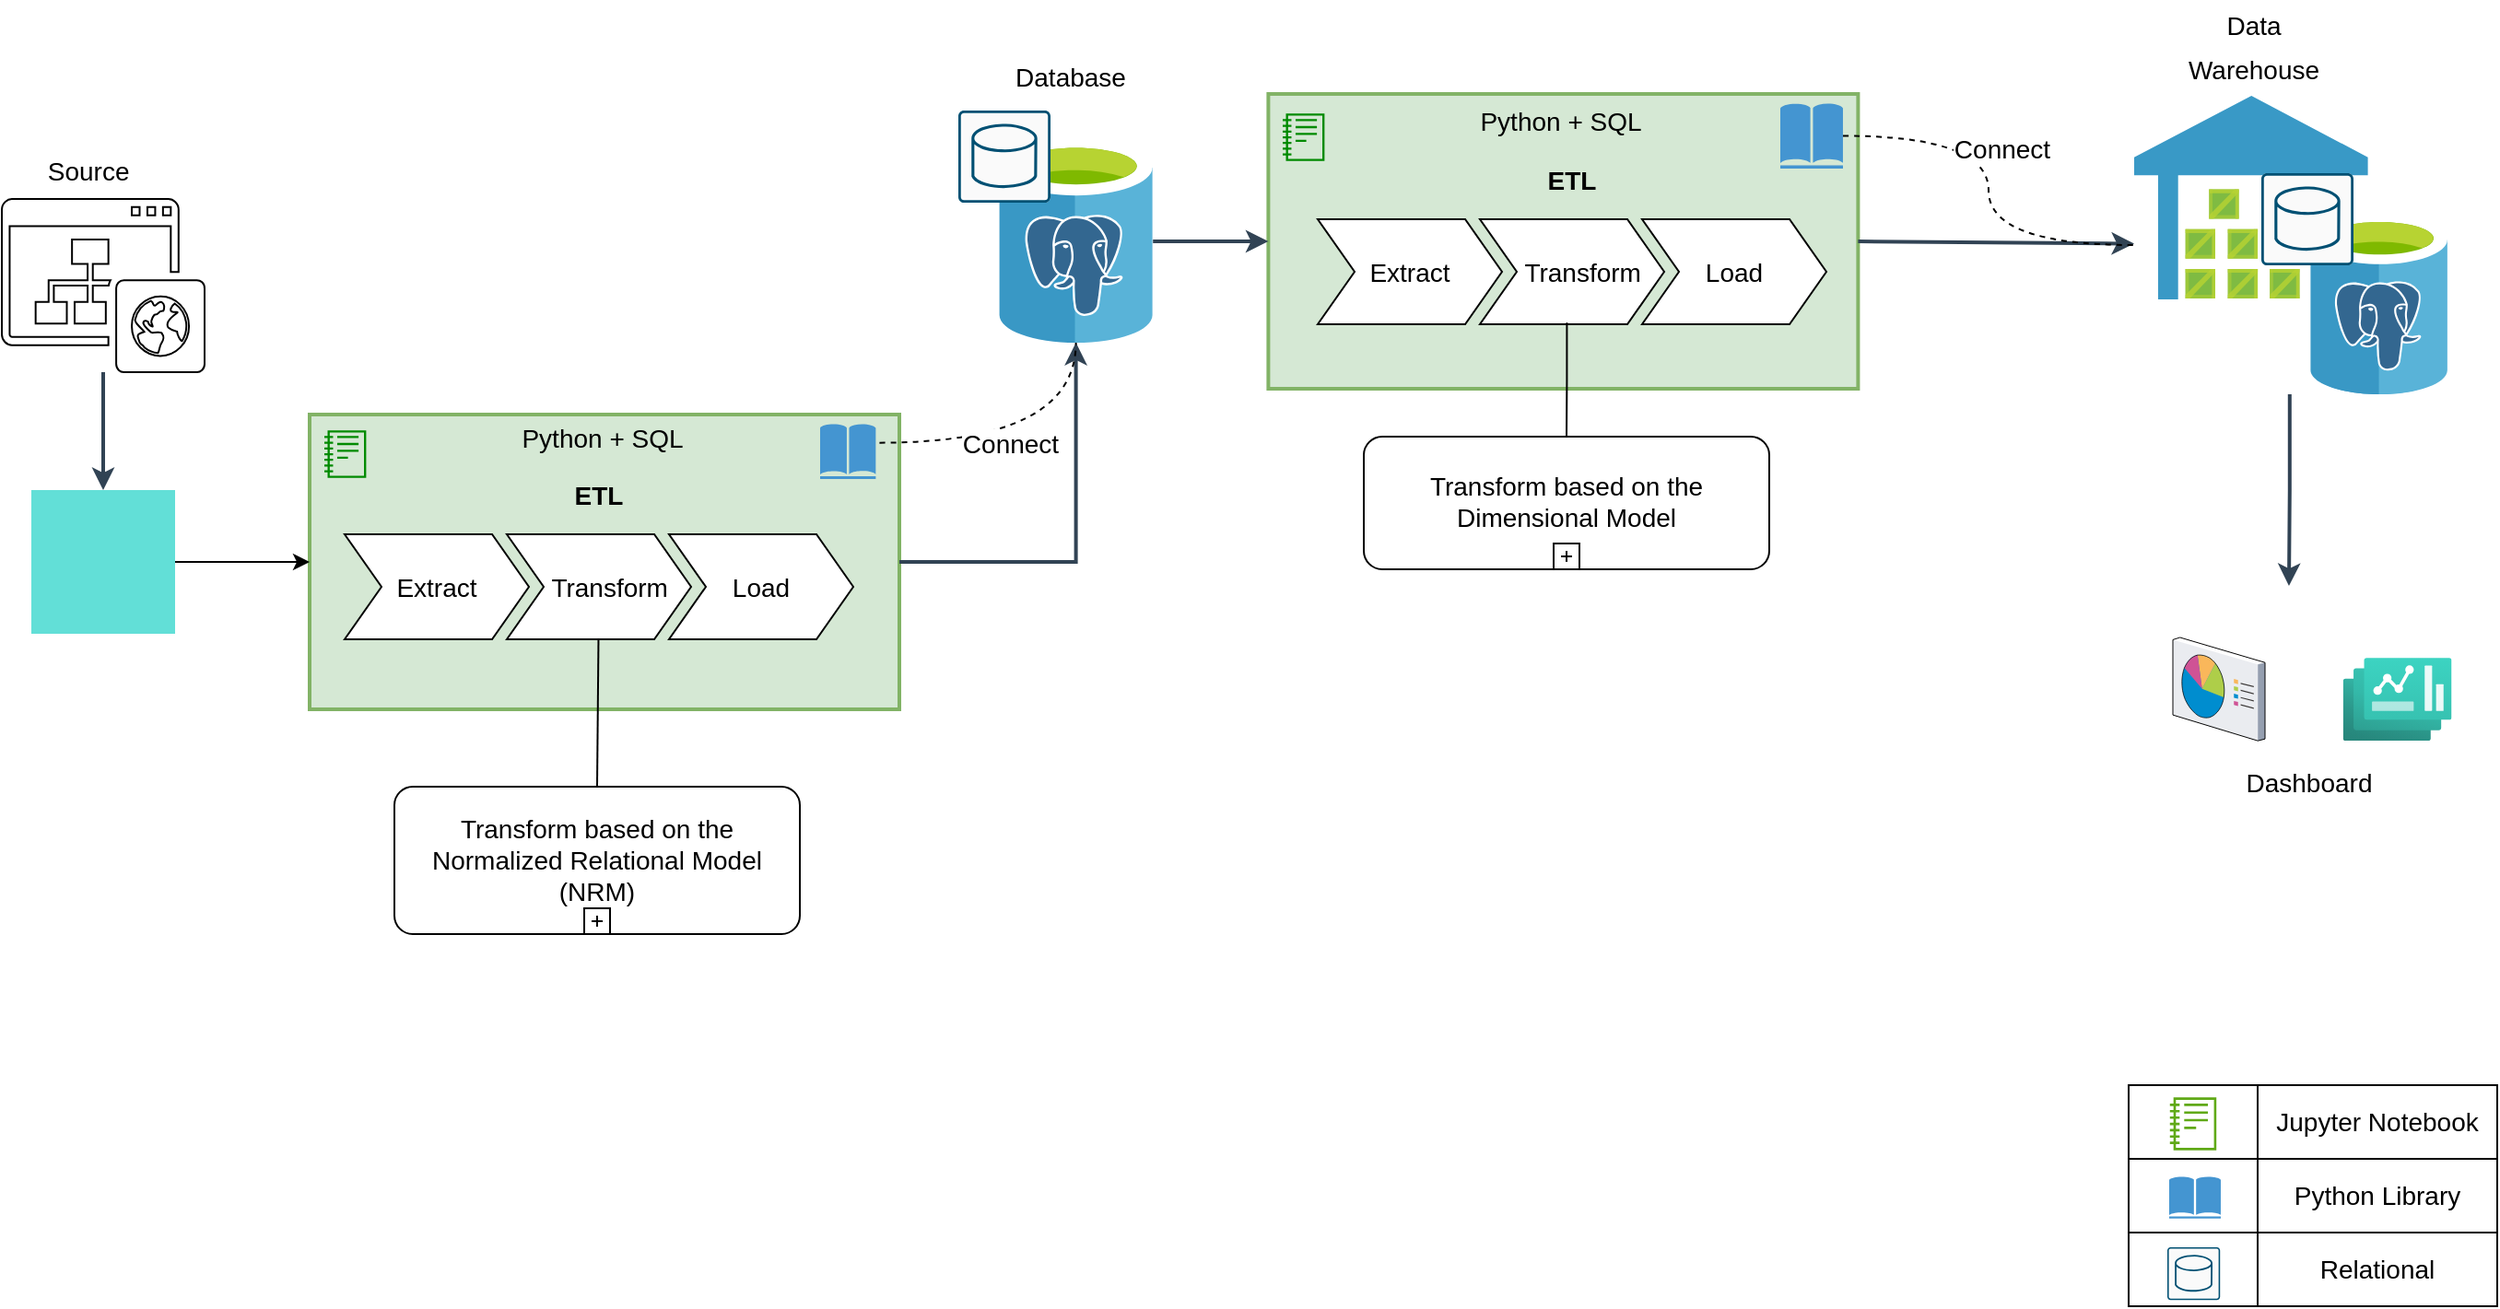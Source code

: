 <mxfile version="22.1.0" type="github" pages="8">
  <diagram name="Data Architecture" id="ctzMrAQ5W3zzFSxHdsyH">
    <mxGraphModel dx="1112" dy="481" grid="1" gridSize="10" guides="1" tooltips="1" connect="1" arrows="1" fold="1" page="1" pageScale="1" pageWidth="1400" pageHeight="850" math="0" shadow="0">
      <root>
        <mxCell id="0" />
        <mxCell id="1" parent="0" />
        <mxCell id="oZp67QmK9EEdHLJoPUvL-60" value="" style="shape=table;startSize=0;container=1;collapsible=0;childLayout=tableLayout;rounded=0;" parent="1" vertex="1">
          <mxGeometry x="1190" y="670" width="200" height="120" as="geometry" />
        </mxCell>
        <mxCell id="oZp67QmK9EEdHLJoPUvL-61" value="" style="shape=tableRow;horizontal=0;startSize=0;swimlaneHead=0;swimlaneBody=0;strokeColor=inherit;top=0;left=0;bottom=0;right=0;collapsible=0;dropTarget=0;fillColor=none;points=[[0,0.5],[1,0.5]];portConstraint=eastwest;rounded=0;" parent="oZp67QmK9EEdHLJoPUvL-60" vertex="1">
          <mxGeometry width="200" height="40" as="geometry" />
        </mxCell>
        <mxCell id="oZp67QmK9EEdHLJoPUvL-62" value="" style="shape=partialRectangle;html=1;whiteSpace=wrap;connectable=0;strokeColor=inherit;overflow=hidden;fillColor=none;top=0;left=0;bottom=0;right=0;pointerEvents=1;rounded=0;" parent="oZp67QmK9EEdHLJoPUvL-61" vertex="1">
          <mxGeometry width="70" height="40" as="geometry">
            <mxRectangle width="70" height="40" as="alternateBounds" />
          </mxGeometry>
        </mxCell>
        <mxCell id="oZp67QmK9EEdHLJoPUvL-63" value="&lt;font style=&quot;font-size: 14px;&quot;&gt;Jupyter Notebook&lt;/font&gt;" style="shape=partialRectangle;html=1;whiteSpace=wrap;connectable=0;strokeColor=inherit;overflow=hidden;fillColor=none;top=0;left=0;bottom=0;right=0;pointerEvents=1;rounded=0;" parent="oZp67QmK9EEdHLJoPUvL-61" vertex="1">
          <mxGeometry x="70" width="130" height="40" as="geometry">
            <mxRectangle width="130" height="40" as="alternateBounds" />
          </mxGeometry>
        </mxCell>
        <mxCell id="oZp67QmK9EEdHLJoPUvL-96" value="" style="shape=tableRow;horizontal=0;startSize=0;swimlaneHead=0;swimlaneBody=0;strokeColor=inherit;top=0;left=0;bottom=0;right=0;collapsible=0;dropTarget=0;fillColor=none;points=[[0,0.5],[1,0.5]];portConstraint=eastwest;rounded=0;" parent="oZp67QmK9EEdHLJoPUvL-60" vertex="1">
          <mxGeometry y="40" width="200" height="40" as="geometry" />
        </mxCell>
        <mxCell id="oZp67QmK9EEdHLJoPUvL-97" value="" style="shape=partialRectangle;html=1;whiteSpace=wrap;connectable=0;strokeColor=inherit;overflow=hidden;fillColor=none;top=0;left=0;bottom=0;right=0;pointerEvents=1;rounded=0;" parent="oZp67QmK9EEdHLJoPUvL-96" vertex="1">
          <mxGeometry width="70" height="40" as="geometry">
            <mxRectangle width="70" height="40" as="alternateBounds" />
          </mxGeometry>
        </mxCell>
        <mxCell id="oZp67QmK9EEdHLJoPUvL-98" value="&lt;font style=&quot;font-size: 14px;&quot;&gt;Python Library&lt;/font&gt;" style="shape=partialRectangle;html=1;whiteSpace=wrap;connectable=0;strokeColor=inherit;overflow=hidden;fillColor=none;top=0;left=0;bottom=0;right=0;pointerEvents=1;rounded=0;" parent="oZp67QmK9EEdHLJoPUvL-96" vertex="1">
          <mxGeometry x="70" width="130" height="40" as="geometry">
            <mxRectangle width="130" height="40" as="alternateBounds" />
          </mxGeometry>
        </mxCell>
        <mxCell id="oZp67QmK9EEdHLJoPUvL-67" value="" style="shape=tableRow;horizontal=0;startSize=0;swimlaneHead=0;swimlaneBody=0;strokeColor=inherit;top=0;left=0;bottom=0;right=0;collapsible=0;dropTarget=0;fillColor=none;points=[[0,0.5],[1,0.5]];portConstraint=eastwest;rounded=0;" parent="oZp67QmK9EEdHLJoPUvL-60" vertex="1">
          <mxGeometry y="80" width="200" height="40" as="geometry" />
        </mxCell>
        <mxCell id="oZp67QmK9EEdHLJoPUvL-68" value="" style="shape=partialRectangle;html=1;whiteSpace=wrap;connectable=0;strokeColor=inherit;overflow=hidden;fillColor=none;top=0;left=0;bottom=0;right=0;pointerEvents=1;rounded=0;" parent="oZp67QmK9EEdHLJoPUvL-67" vertex="1">
          <mxGeometry width="70" height="40" as="geometry">
            <mxRectangle width="70" height="40" as="alternateBounds" />
          </mxGeometry>
        </mxCell>
        <mxCell id="oZp67QmK9EEdHLJoPUvL-69" value="&lt;font style=&quot;font-size: 14px;&quot;&gt;Relational&lt;/font&gt;" style="shape=partialRectangle;html=1;whiteSpace=wrap;connectable=0;strokeColor=inherit;overflow=hidden;fillColor=none;top=0;left=0;bottom=0;right=0;pointerEvents=1;rounded=0;" parent="oZp67QmK9EEdHLJoPUvL-67" vertex="1">
          <mxGeometry x="70" width="130" height="40" as="geometry">
            <mxRectangle width="130" height="40" as="alternateBounds" />
          </mxGeometry>
        </mxCell>
        <mxCell id="oZp67QmK9EEdHLJoPUvL-37" value="" style="rounded=0;whiteSpace=wrap;html=1;absoluteArcSize=1;arcSize=14;strokeWidth=2;fillColor=#d5e8d4;strokeColor=#82b366;" parent="1" vertex="1">
          <mxGeometry x="723.2" y="132" width="320" height="160" as="geometry" />
        </mxCell>
        <mxCell id="oZp67QmK9EEdHLJoPUvL-35" value="" style="rounded=0;whiteSpace=wrap;html=1;absoluteArcSize=1;arcSize=14;strokeWidth=2;fillColor=#d5e8d4;strokeColor=#82b366;" parent="1" vertex="1">
          <mxGeometry x="203" y="306" width="320" height="160" as="geometry" />
        </mxCell>
        <mxCell id="oZp67QmK9EEdHLJoPUvL-1" value="" style="sketch=0;pointerEvents=1;shadow=0;dashed=0;html=1;fillColor=none;labelPosition=center;verticalLabelPosition=bottom;verticalAlign=top;outlineConnect=0;align=center;shape=mxgraph.office.sites.website_public;rounded=0;" parent="1" vertex="1">
          <mxGeometry x="36" y="189" width="110" height="94" as="geometry" />
        </mxCell>
        <mxCell id="oZp67QmK9EEdHLJoPUvL-39" style="edgeStyle=orthogonalEdgeStyle;rounded=0;orthogonalLoop=1;jettySize=auto;html=1;fillColor=#647687;strokeColor=#314354;strokeWidth=2;" parent="1" source="oZp67QmK9EEdHLJoPUvL-7" target="oZp67QmK9EEdHLJoPUvL-37" edge="1">
          <mxGeometry relative="1" as="geometry">
            <mxPoint x="770" y="223" as="targetPoint" />
          </mxGeometry>
        </mxCell>
        <mxCell id="oZp67QmK9EEdHLJoPUvL-7" value="" style="image;sketch=0;aspect=fixed;html=1;points=[];align=center;fontSize=12;image=img/lib/mscae/Azure_Database_for_PostgreSQL_servers.svg;rounded=0;" parent="1" vertex="1">
          <mxGeometry x="577" y="157" width="83.6" height="110" as="geometry" />
        </mxCell>
        <mxCell id="oZp67QmK9EEdHLJoPUvL-8" value="&lt;font style=&quot;font-size: 14px;&quot;&gt;ETL&lt;/font&gt;" style="swimlane;childLayout=stackLayout;horizontal=1;fillColor=none;horizontalStack=1;resizeParent=1;resizeParentMax=0;resizeLast=0;collapsible=0;strokeColor=none;stackBorder=10;stackSpacing=-12;resizable=1;align=center;points=[];whiteSpace=wrap;html=1;startSize=23;rounded=0;" parent="1" vertex="1">
          <mxGeometry x="212" y="338" width="296" height="100" as="geometry" />
        </mxCell>
        <mxCell id="oZp67QmK9EEdHLJoPUvL-9" value="&lt;font style=&quot;font-size: 14px;&quot;&gt;Extract&lt;/font&gt;" style="shape=step;perimeter=stepPerimeter;fixedSize=1;points=[];whiteSpace=wrap;html=1;rounded=0;" parent="oZp67QmK9EEdHLJoPUvL-8" vertex="1">
          <mxGeometry x="10" y="33" width="100" height="57" as="geometry" />
        </mxCell>
        <mxCell id="oZp67QmK9EEdHLJoPUvL-10" value="&lt;font style=&quot;font-size: 14px;&quot;&gt;&amp;nbsp; &amp;nbsp;Transform&lt;/font&gt;" style="shape=step;perimeter=stepPerimeter;fixedSize=1;points=[];whiteSpace=wrap;html=1;rounded=0;" parent="oZp67QmK9EEdHLJoPUvL-8" vertex="1">
          <mxGeometry x="98" y="33" width="100" height="57" as="geometry" />
        </mxCell>
        <mxCell id="oZp67QmK9EEdHLJoPUvL-11" value="&lt;font style=&quot;font-size: 14px;&quot;&gt;Load&lt;/font&gt;" style="shape=step;perimeter=stepPerimeter;fixedSize=1;points=[];whiteSpace=wrap;html=1;rounded=0;" parent="oZp67QmK9EEdHLJoPUvL-8" vertex="1">
          <mxGeometry x="186" y="33" width="100" height="57" as="geometry" />
        </mxCell>
        <mxCell id="oZp67QmK9EEdHLJoPUvL-13" style="edgeStyle=orthogonalEdgeStyle;rounded=0;orthogonalLoop=1;jettySize=auto;html=1;exitX=1;exitY=0.5;exitDx=0;exitDy=0;fillColor=#647687;strokeColor=#314354;strokeWidth=2;" parent="1" source="oZp67QmK9EEdHLJoPUvL-35" target="oZp67QmK9EEdHLJoPUvL-7" edge="1">
          <mxGeometry relative="1" as="geometry">
            <mxPoint x="520" y="390" as="sourcePoint" />
            <mxPoint x="598.8" y="346.1" as="targetPoint" />
          </mxGeometry>
        </mxCell>
        <mxCell id="oZp67QmK9EEdHLJoPUvL-14" value="" style="endArrow=none;html=1;rounded=0;entryX=0.5;entryY=0;entryDx=0;entryDy=0;entryPerimeter=0;" parent="1" source="oZp67QmK9EEdHLJoPUvL-10" target="oZp67QmK9EEdHLJoPUvL-15" edge="1">
          <mxGeometry width="50" height="50" relative="1" as="geometry">
            <mxPoint x="620" y="390" as="sourcePoint" />
            <mxPoint x="460" y="520" as="targetPoint" />
          </mxGeometry>
        </mxCell>
        <mxCell id="oZp67QmK9EEdHLJoPUvL-15" value="" style="points=[[0.25,0,0],[0.5,0,0],[0.75,0,0],[1,0.25,0],[1,0.5,0],[1,0.75,0],[0.75,1,0],[0.5,1,0],[0.25,1,0],[0,0.75,0],[0,0.5,0],[0,0.25,0]];shape=mxgraph.bpmn.task;whiteSpace=wrap;rectStyle=rounded;size=10;html=1;container=1;expand=0;collapsible=0;taskMarker=abstract;isLoopSub=1;rounded=0;" parent="1" vertex="1">
          <mxGeometry x="249" y="508" width="220" height="80" as="geometry" />
        </mxCell>
        <mxCell id="oZp67QmK9EEdHLJoPUvL-18" value="&lt;font style=&quot;font-size: 14px;&quot;&gt;Transform based on the Normalized Relational Model (NRM)&lt;/font&gt;" style="text;strokeColor=none;align=center;fillColor=none;html=1;verticalAlign=middle;whiteSpace=wrap;rounded=0;" parent="oZp67QmK9EEdHLJoPUvL-15" vertex="1">
          <mxGeometry x="9.167" y="7.273" width="201.667" height="65.455" as="geometry" />
        </mxCell>
        <mxCell id="oZp67QmK9EEdHLJoPUvL-17" value="" style="sketch=0;points=[[0.015,0.015,0],[0.985,0.015,0],[0.985,0.985,0],[0.015,0.985,0],[0.25,0,0],[0.5,0,0],[0.75,0,0],[1,0.25,0],[1,0.5,0],[1,0.75,0],[0.75,1,0],[0.5,1,0],[0.25,1,0],[0,0.75,0],[0,0.5,0],[0,0.25,0]];verticalLabelPosition=bottom;html=1;verticalAlign=top;aspect=fixed;align=center;pointerEvents=1;shape=mxgraph.cisco19.rect;prIcon=database_relational;fillColor=#FAFAFA;strokeColor=#005073;rounded=0;" parent="1" vertex="1">
          <mxGeometry x="555" y="141" width="50" height="50" as="geometry" />
        </mxCell>
        <mxCell id="oZp67QmK9EEdHLJoPUvL-19" value="&lt;font style=&quot;font-size: 14px;&quot;&gt;ETL&lt;/font&gt;" style="swimlane;childLayout=stackLayout;horizontal=1;fillColor=none;horizontalStack=1;resizeParent=1;resizeParentMax=0;resizeLast=0;collapsible=0;strokeColor=none;stackBorder=10;stackSpacing=-12;resizable=1;align=center;points=[];whiteSpace=wrap;html=1;startSize=23;rounded=0;" parent="1" vertex="1">
          <mxGeometry x="740" y="167" width="296" height="100" as="geometry" />
        </mxCell>
        <mxCell id="oZp67QmK9EEdHLJoPUvL-20" value="&lt;font style=&quot;font-size: 14px;&quot;&gt;Extract&lt;/font&gt;" style="shape=step;perimeter=stepPerimeter;fixedSize=1;points=[];whiteSpace=wrap;html=1;rounded=0;" parent="oZp67QmK9EEdHLJoPUvL-19" vertex="1">
          <mxGeometry x="10" y="33" width="100" height="57" as="geometry" />
        </mxCell>
        <mxCell id="oZp67QmK9EEdHLJoPUvL-21" value="&lt;font style=&quot;font-size: 14px;&quot;&gt;&amp;nbsp; &amp;nbsp;Transform&lt;/font&gt;" style="shape=step;perimeter=stepPerimeter;fixedSize=1;points=[];whiteSpace=wrap;html=1;rounded=0;" parent="oZp67QmK9EEdHLJoPUvL-19" vertex="1">
          <mxGeometry x="98" y="33" width="100" height="57" as="geometry" />
        </mxCell>
        <mxCell id="oZp67QmK9EEdHLJoPUvL-22" value="&lt;font style=&quot;font-size: 14px;&quot;&gt;Load&lt;/font&gt;" style="shape=step;perimeter=stepPerimeter;fixedSize=1;points=[];whiteSpace=wrap;html=1;rounded=0;" parent="oZp67QmK9EEdHLJoPUvL-19" vertex="1">
          <mxGeometry x="186" y="33" width="100" height="57" as="geometry" />
        </mxCell>
        <mxCell id="oZp67QmK9EEdHLJoPUvL-25" value="" style="endArrow=classic;html=1;rounded=0;exitX=1;exitY=0.5;exitDx=0;exitDy=0;fillColor=#647687;strokeColor=#314354;strokeWidth=2;" parent="1" source="oZp67QmK9EEdHLJoPUvL-37" target="oZp67QmK9EEdHLJoPUvL-27" edge="1">
          <mxGeometry width="50" height="50" relative="1" as="geometry">
            <mxPoint x="888" y="430" as="sourcePoint" />
            <mxPoint x="1088" y="480" as="targetPoint" />
          </mxGeometry>
        </mxCell>
        <mxCell id="oZp67QmK9EEdHLJoPUvL-82" style="edgeStyle=orthogonalEdgeStyle;rounded=0;orthogonalLoop=1;jettySize=auto;html=1;fillColor=#647687;strokeColor=#314354;strokeWidth=2;" parent="1" source="oZp67QmK9EEdHLJoPUvL-27" edge="1">
          <mxGeometry relative="1" as="geometry">
            <mxPoint x="1277" y="399" as="targetPoint" />
          </mxGeometry>
        </mxCell>
        <mxCell id="oZp67QmK9EEdHLJoPUvL-27" value="" style="image;sketch=0;aspect=fixed;html=1;points=[];align=center;fontSize=12;image=img/lib/mscae/SQL_DataWarehouse.svg;direction=east;rounded=0;" parent="1" vertex="1">
          <mxGeometry x="1193" y="133" width="168.75" height="162" as="geometry" />
        </mxCell>
        <mxCell id="oZp67QmK9EEdHLJoPUvL-28" value="" style="image;sketch=0;aspect=fixed;html=1;points=[];align=center;fontSize=12;image=img/lib/mscae/Azure_Database_for_PostgreSQL_servers.svg;rounded=0;" parent="1" vertex="1">
          <mxGeometry x="1289.33" y="197.8" width="73.87" height="97.2" as="geometry" />
        </mxCell>
        <mxCell id="oZp67QmK9EEdHLJoPUvL-29" value="" style="sketch=0;points=[[0.015,0.015,0],[0.985,0.015,0],[0.985,0.985,0],[0.015,0.985,0],[0.25,0,0],[0.5,0,0],[0.75,0,0],[1,0.25,0],[1,0.5,0],[1,0.75,0],[0.75,1,0],[0.5,1,0],[0.25,1,0],[0,0.75,0],[0,0.5,0],[0,0.25,0]];verticalLabelPosition=bottom;html=1;verticalAlign=top;aspect=fixed;align=center;pointerEvents=1;shape=mxgraph.cisco19.rect;prIcon=database_relational;fillColor=#FAFAFA;strokeColor=#005073;rounded=0;" parent="1" vertex="1">
          <mxGeometry x="1262" y="175" width="50" height="50" as="geometry" />
        </mxCell>
        <mxCell id="oZp67QmK9EEdHLJoPUvL-32" value="" style="points=[[0.25,0,0],[0.5,0,0],[0.75,0,0],[1,0.25,0],[1,0.5,0],[1,0.75,0],[0.75,1,0],[0.5,1,0],[0.25,1,0],[0,0.75,0],[0,0.5,0],[0,0.25,0]];shape=mxgraph.bpmn.task;whiteSpace=wrap;rectStyle=rounded;size=10;html=1;container=1;expand=0;collapsible=0;taskMarker=abstract;isLoopSub=1;rounded=0;" parent="1" vertex="1">
          <mxGeometry x="775" y="318" width="220" height="72" as="geometry" />
        </mxCell>
        <mxCell id="oZp67QmK9EEdHLJoPUvL-33" value="&lt;font style=&quot;font-size: 14px;&quot;&gt;Transform based on the Dimensional Model&lt;/font&gt;" style="text;strokeColor=none;align=center;fillColor=none;html=1;verticalAlign=middle;whiteSpace=wrap;rounded=0;" parent="oZp67QmK9EEdHLJoPUvL-32" vertex="1">
          <mxGeometry x="9.17" y="6.543" width="201.67" height="56.457" as="geometry" />
        </mxCell>
        <mxCell id="oZp67QmK9EEdHLJoPUvL-34" value="" style="endArrow=none;html=1;rounded=0;entryX=0.5;entryY=0;entryDx=0;entryDy=0;entryPerimeter=0;exitX=0.472;exitY=0.985;exitDx=0;exitDy=0;exitPerimeter=0;edgeStyle=orthogonalEdgeStyle;" parent="1" source="oZp67QmK9EEdHLJoPUvL-21" target="oZp67QmK9EEdHLJoPUvL-32" edge="1">
          <mxGeometry width="50" height="50" relative="1" as="geometry">
            <mxPoint x="902.41" y="291" as="sourcePoint" />
            <mxPoint x="901.41" y="378" as="targetPoint" />
          </mxGeometry>
        </mxCell>
        <mxCell id="oZp67QmK9EEdHLJoPUvL-36" value="&lt;font style=&quot;font-size: 14px;&quot;&gt;Python + SQL&lt;/font&gt;" style="text;strokeColor=none;align=center;fillColor=none;html=1;verticalAlign=middle;whiteSpace=wrap;rounded=0;" parent="1" vertex="1">
          <mxGeometry x="222" y="304" width="280" height="30" as="geometry" />
        </mxCell>
        <mxCell id="oZp67QmK9EEdHLJoPUvL-38" value="&lt;font style=&quot;font-size: 14px;&quot;&gt;Python + SQL&lt;/font&gt;" style="text;strokeColor=none;align=center;fillColor=none;html=1;verticalAlign=middle;whiteSpace=wrap;rounded=0;" parent="1" vertex="1">
          <mxGeometry x="742" y="132" width="280" height="30" as="geometry" />
        </mxCell>
        <mxCell id="oZp67QmK9EEdHLJoPUvL-40" value="" style="sketch=0;outlineConnect=0;fontColor=#ffffff;fillColor=#008a00;strokeColor=#005700;dashed=0;verticalLabelPosition=bottom;verticalAlign=top;align=center;html=1;fontSize=12;fontStyle=0;aspect=fixed;pointerEvents=1;shape=mxgraph.aws4.sagemaker_notebook;rounded=0;" parent="1" vertex="1">
          <mxGeometry x="211" y="314" width="22.69" height="27" as="geometry" />
        </mxCell>
        <mxCell id="oZp67QmK9EEdHLJoPUvL-41" value="" style="sketch=0;outlineConnect=0;fontColor=#ffffff;fillColor=#008a00;strokeColor=#005700;dashed=0;verticalLabelPosition=bottom;verticalAlign=top;align=center;html=1;fontSize=12;fontStyle=0;aspect=fixed;pointerEvents=1;shape=mxgraph.aws4.sagemaker_notebook;rounded=0;" parent="1" vertex="1">
          <mxGeometry x="731" y="142" width="22.69" height="27" as="geometry" />
        </mxCell>
        <mxCell id="oZp67QmK9EEdHLJoPUvL-44" value="" style="shadow=0;dashed=0;html=1;strokeColor=none;fillColor=#4495D1;labelPosition=center;verticalLabelPosition=bottom;verticalAlign=top;align=center;outlineConnect=0;shape=mxgraph.veeam.library;rounded=0;" parent="1" vertex="1">
          <mxGeometry x="480" y="311" width="30.19" height="30" as="geometry" />
        </mxCell>
        <mxCell id="oZp67QmK9EEdHLJoPUvL-46" value="" style="sketch=0;outlineConnect=0;fontColor=#ffffff;fillColor=#60a917;strokeColor=#2D7600;dashed=0;verticalLabelPosition=bottom;verticalAlign=top;align=center;html=1;fontSize=12;fontStyle=0;aspect=fixed;pointerEvents=1;shape=mxgraph.aws4.sagemaker_notebook;rounded=0;" parent="1" vertex="1">
          <mxGeometry x="1212.4" y="676" width="25.21" height="30" as="geometry" />
        </mxCell>
        <mxCell id="oZp67QmK9EEdHLJoPUvL-72" value="" style="shadow=0;dashed=0;html=1;strokeColor=none;fillColor=#4495D1;labelPosition=center;verticalLabelPosition=bottom;verticalAlign=top;align=center;outlineConnect=0;shape=mxgraph.veeam.library;rounded=0;" parent="1" vertex="1">
          <mxGeometry x="1212.0" y="719.6" width="28" height="22.8" as="geometry" />
        </mxCell>
        <mxCell id="oZp67QmK9EEdHLJoPUvL-73" value="" style="endArrow=none;dashed=1;html=1;rounded=0;edgeStyle=orthogonalEdgeStyle;curved=1;" parent="1" source="oZp67QmK9EEdHLJoPUvL-75" target="oZp67QmK9EEdHLJoPUvL-27" edge="1">
          <mxGeometry width="50" height="50" relative="1" as="geometry">
            <mxPoint x="1172.01" y="97.787" as="sourcePoint" />
            <mxPoint x="1195.423" y="123" as="targetPoint" />
          </mxGeometry>
        </mxCell>
        <mxCell id="oZp67QmK9EEdHLJoPUvL-74" value="&lt;font style=&quot;font-size: 14px;&quot;&gt;Connect&lt;/font&gt;" style="edgeLabel;html=1;align=center;verticalAlign=middle;resizable=0;points=[];rounded=0;" parent="oZp67QmK9EEdHLJoPUvL-73" vertex="1" connectable="0">
          <mxGeometry x="-0.208" relative="1" as="geometry">
            <mxPoint x="7" as="offset" />
          </mxGeometry>
        </mxCell>
        <mxCell id="oZp67QmK9EEdHLJoPUvL-75" value="" style="shadow=0;dashed=0;html=1;strokeColor=none;fillColor=#4495D1;labelPosition=center;verticalLabelPosition=bottom;verticalAlign=top;align=center;outlineConnect=0;shape=mxgraph.veeam.library;rounded=0;" parent="1" vertex="1">
          <mxGeometry x="1001" y="137" width="34" height="35.5" as="geometry" />
        </mxCell>
        <mxCell id="oZp67QmK9EEdHLJoPUvL-79" value="" style="sketch=0;points=[[0.015,0.015,0],[0.985,0.015,0],[0.985,0.985,0],[0.015,0.985,0],[0.25,0,0],[0.5,0,0],[0.75,0,0],[1,0.25,0],[1,0.5,0],[1,0.75,0],[0.75,1,0],[0.5,1,0],[0.25,1,0],[0,0.75,0],[0,0.5,0],[0,0.25,0]];verticalLabelPosition=bottom;html=1;verticalAlign=top;aspect=fixed;align=center;pointerEvents=1;shape=mxgraph.cisco19.rect;prIcon=database_relational;fillColor=#FAFAFA;strokeColor=#005073;rounded=0;" parent="1" vertex="1">
          <mxGeometry x="1211" y="758" width="28.61" height="28.61" as="geometry" />
        </mxCell>
        <mxCell id="oZp67QmK9EEdHLJoPUvL-80" value="" style="shape=image;html=1;verticalAlign=top;verticalLabelPosition=bottom;labelBackgroundColor=#ffffff;imageAspect=0;aspect=fixed;image=https://cdn3.iconfinder.com/data/icons/fintech-icon/128/11_Data_Visualization-128.png;rounded=0;" parent="1" vertex="1">
          <mxGeometry x="1219" y="383" width="114" height="114" as="geometry" />
        </mxCell>
        <mxCell id="oZp67QmK9EEdHLJoPUvL-81" value="" style="verticalLabelPosition=bottom;sketch=0;aspect=fixed;html=1;verticalAlign=top;strokeColor=none;align=center;outlineConnect=0;shape=mxgraph.citrix.reporting;rounded=0;" parent="1" vertex="1">
          <mxGeometry x="1214" y="427" width="50" height="56.1" as="geometry" />
        </mxCell>
        <mxCell id="oZp67QmK9EEdHLJoPUvL-83" value="&lt;font style=&quot;font-size: 14px;&quot; face=&quot;Helvetica&quot;&gt;Source&amp;nbsp;&lt;/font&gt;" style="text;strokeColor=none;align=center;fillColor=none;html=1;verticalAlign=middle;whiteSpace=wrap;rounded=0;fontSize=20;fontFamily=Architects Daughter;" parent="1" vertex="1">
          <mxGeometry x="55.37" y="157" width="60" height="30" as="geometry" />
        </mxCell>
        <mxCell id="oZp67QmK9EEdHLJoPUvL-86" value="" style="endArrow=none;dashed=1;html=1;rounded=0;exitX=1.067;exitY=0.344;exitDx=0;exitDy=0;exitPerimeter=0;edgeStyle=orthogonalEdgeStyle;curved=1;" parent="1" source="oZp67QmK9EEdHLJoPUvL-44" target="oZp67QmK9EEdHLJoPUvL-7" edge="1">
          <mxGeometry width="50" height="50" relative="1" as="geometry">
            <mxPoint x="490" y="303" as="sourcePoint" />
            <mxPoint x="491" y="212" as="targetPoint" />
          </mxGeometry>
        </mxCell>
        <mxCell id="oZp67QmK9EEdHLJoPUvL-87" value="&lt;font style=&quot;font-size: 14px;&quot;&gt;Connect&lt;/font&gt;" style="edgeLabel;html=1;align=center;verticalAlign=middle;resizable=0;points=[];rounded=0;" parent="oZp67QmK9EEdHLJoPUvL-86" vertex="1" connectable="0">
          <mxGeometry x="-0.208" relative="1" as="geometry">
            <mxPoint x="7" as="offset" />
          </mxGeometry>
        </mxCell>
        <mxCell id="oZp67QmK9EEdHLJoPUvL-89" value="" style="image;aspect=fixed;html=1;points=[];align=center;fontSize=12;image=img/lib/azure2/other/Dashboard_Hub.svg;rounded=1;sketch=1;hachureGap=4;jiggle=2;curveFitting=1;fontFamily=Architects Daughter;fontSource=https%3A%2F%2Ffonts.googleapis.com%2Fcss%3Ffamily%3DArchitects%2BDaughter;" parent="1" vertex="1">
          <mxGeometry x="1306.33" y="438.04" width="58.92" height="45.06" as="geometry" />
        </mxCell>
        <mxCell id="oZp67QmK9EEdHLJoPUvL-90" value="&lt;font face=&quot;Helvetica&quot;&gt;&lt;span style=&quot;font-size: 14px;&quot;&gt;Dashboard&lt;br&gt;&lt;/span&gt;&lt;/font&gt;" style="text;strokeColor=none;align=center;fillColor=none;html=1;verticalAlign=middle;whiteSpace=wrap;rounded=0;fontSize=20;fontFamily=Architects Daughter;" parent="1" vertex="1">
          <mxGeometry x="1258" y="489" width="60" height="30" as="geometry" />
        </mxCell>
        <mxCell id="oZp67QmK9EEdHLJoPUvL-92" value="" style="edgeStyle=orthogonalEdgeStyle;rounded=0;orthogonalLoop=1;jettySize=auto;html=1;fillColor=#647687;strokeColor=#314354;strokeWidth=2;" parent="1" source="oZp67QmK9EEdHLJoPUvL-1" target="hPR8SVXKpjCQmjwuQXl9-1" edge="1">
          <mxGeometry relative="1" as="geometry">
            <mxPoint x="92.471" y="340.421" as="targetPoint" />
            <mxPoint x="85" y="127" as="sourcePoint" />
          </mxGeometry>
        </mxCell>
        <mxCell id="oZp67QmK9EEdHLJoPUvL-99" value="&lt;font style=&quot;font-size: 14px;&quot; face=&quot;Helvetica&quot;&gt;Database&lt;/font&gt;" style="text;strokeColor=none;align=center;fillColor=none;html=1;verticalAlign=middle;whiteSpace=wrap;rounded=0;fontSize=20;fontFamily=Architects Daughter;" parent="1" vertex="1">
          <mxGeometry x="586" y="106" width="60" height="30" as="geometry" />
        </mxCell>
        <mxCell id="oZp67QmK9EEdHLJoPUvL-100" value="&lt;font style=&quot;font-size: 14px;&quot; face=&quot;Helvetica&quot;&gt;Data Warehouse&lt;/font&gt;" style="text;strokeColor=none;align=center;fillColor=none;html=1;verticalAlign=middle;whiteSpace=wrap;rounded=0;fontSize=20;fontFamily=Architects Daughter;" parent="1" vertex="1">
          <mxGeometry x="1225.56" y="90" width="64.44" height="30" as="geometry" />
        </mxCell>
        <mxCell id="hPR8SVXKpjCQmjwuQXl9-2" style="edgeStyle=orthogonalEdgeStyle;rounded=0;orthogonalLoop=1;jettySize=auto;html=1;entryX=0;entryY=0.5;entryDx=0;entryDy=0;" parent="1" source="hPR8SVXKpjCQmjwuQXl9-1" target="oZp67QmK9EEdHLJoPUvL-35" edge="1">
          <mxGeometry relative="1" as="geometry" />
        </mxCell>
        <mxCell id="hPR8SVXKpjCQmjwuQXl9-1" value="" style="shape=image;html=1;verticalAlign=top;verticalLabelPosition=bottom;labelBackgroundColor=#ffffff;imageAspect=0;aspect=fixed;image=https://cdn3.iconfinder.com/data/icons/brands-applications/512/Excel_D-128.png;imageBackground=#62dfd7;" parent="1" vertex="1">
          <mxGeometry x="52" y="347" width="78" height="78" as="geometry" />
        </mxCell>
      </root>
    </mxGraphModel>
  </diagram>
  <diagram name="DA portait" id="INBab7_qylAp0I8sjsnr">
    <mxGraphModel dx="1452" dy="645" grid="1" gridSize="10" guides="1" tooltips="1" connect="1" arrows="1" fold="1" page="1" pageScale="1" pageWidth="827" pageHeight="1169" math="0" shadow="0">
      <root>
        <mxCell id="uu845MBI56cJlvBpordr-0" />
        <mxCell id="uu845MBI56cJlvBpordr-1" parent="uu845MBI56cJlvBpordr-0" />
        <mxCell id="uu845MBI56cJlvBpordr-2" value="" style="shape=table;startSize=0;container=1;collapsible=0;childLayout=tableLayout;rounded=0;" parent="uu845MBI56cJlvBpordr-1" vertex="1">
          <mxGeometry x="600" y="541" width="200" height="120" as="geometry" />
        </mxCell>
        <mxCell id="uu845MBI56cJlvBpordr-3" value="" style="shape=tableRow;horizontal=0;startSize=0;swimlaneHead=0;swimlaneBody=0;strokeColor=inherit;top=0;left=0;bottom=0;right=0;collapsible=0;dropTarget=0;fillColor=none;points=[[0,0.5],[1,0.5]];portConstraint=eastwest;rounded=0;" parent="uu845MBI56cJlvBpordr-2" vertex="1">
          <mxGeometry width="200" height="40" as="geometry" />
        </mxCell>
        <mxCell id="uu845MBI56cJlvBpordr-4" value="" style="shape=partialRectangle;html=1;whiteSpace=wrap;connectable=0;strokeColor=inherit;overflow=hidden;fillColor=none;top=0;left=0;bottom=0;right=0;pointerEvents=1;rounded=0;" parent="uu845MBI56cJlvBpordr-3" vertex="1">
          <mxGeometry width="70" height="40" as="geometry">
            <mxRectangle width="70" height="40" as="alternateBounds" />
          </mxGeometry>
        </mxCell>
        <mxCell id="uu845MBI56cJlvBpordr-5" value="&lt;font style=&quot;font-size: 14px;&quot;&gt;Jupyter Notebook&lt;/font&gt;" style="shape=partialRectangle;html=1;whiteSpace=wrap;connectable=0;strokeColor=inherit;overflow=hidden;fillColor=none;top=0;left=0;bottom=0;right=0;pointerEvents=1;rounded=0;" parent="uu845MBI56cJlvBpordr-3" vertex="1">
          <mxGeometry x="70" width="130" height="40" as="geometry">
            <mxRectangle width="130" height="40" as="alternateBounds" />
          </mxGeometry>
        </mxCell>
        <mxCell id="uu845MBI56cJlvBpordr-6" value="" style="shape=tableRow;horizontal=0;startSize=0;swimlaneHead=0;swimlaneBody=0;strokeColor=inherit;top=0;left=0;bottom=0;right=0;collapsible=0;dropTarget=0;fillColor=none;points=[[0,0.5],[1,0.5]];portConstraint=eastwest;rounded=0;" parent="uu845MBI56cJlvBpordr-2" vertex="1">
          <mxGeometry y="40" width="200" height="40" as="geometry" />
        </mxCell>
        <mxCell id="uu845MBI56cJlvBpordr-7" value="" style="shape=partialRectangle;html=1;whiteSpace=wrap;connectable=0;strokeColor=inherit;overflow=hidden;fillColor=none;top=0;left=0;bottom=0;right=0;pointerEvents=1;rounded=0;" parent="uu845MBI56cJlvBpordr-6" vertex="1">
          <mxGeometry width="70" height="40" as="geometry">
            <mxRectangle width="70" height="40" as="alternateBounds" />
          </mxGeometry>
        </mxCell>
        <mxCell id="uu845MBI56cJlvBpordr-8" value="&lt;font style=&quot;font-size: 14px;&quot;&gt;Python Library&lt;/font&gt;" style="shape=partialRectangle;html=1;whiteSpace=wrap;connectable=0;strokeColor=inherit;overflow=hidden;fillColor=none;top=0;left=0;bottom=0;right=0;pointerEvents=1;rounded=0;" parent="uu845MBI56cJlvBpordr-6" vertex="1">
          <mxGeometry x="70" width="130" height="40" as="geometry">
            <mxRectangle width="130" height="40" as="alternateBounds" />
          </mxGeometry>
        </mxCell>
        <mxCell id="uu845MBI56cJlvBpordr-9" value="" style="shape=tableRow;horizontal=0;startSize=0;swimlaneHead=0;swimlaneBody=0;strokeColor=inherit;top=0;left=0;bottom=0;right=0;collapsible=0;dropTarget=0;fillColor=none;points=[[0,0.5],[1,0.5]];portConstraint=eastwest;rounded=0;" parent="uu845MBI56cJlvBpordr-2" vertex="1">
          <mxGeometry y="80" width="200" height="40" as="geometry" />
        </mxCell>
        <mxCell id="uu845MBI56cJlvBpordr-10" value="" style="shape=partialRectangle;html=1;whiteSpace=wrap;connectable=0;strokeColor=inherit;overflow=hidden;fillColor=none;top=0;left=0;bottom=0;right=0;pointerEvents=1;rounded=0;" parent="uu845MBI56cJlvBpordr-9" vertex="1">
          <mxGeometry width="70" height="40" as="geometry">
            <mxRectangle width="70" height="40" as="alternateBounds" />
          </mxGeometry>
        </mxCell>
        <mxCell id="uu845MBI56cJlvBpordr-11" value="&lt;font style=&quot;font-size: 14px;&quot;&gt;Relational&lt;/font&gt;" style="shape=partialRectangle;html=1;whiteSpace=wrap;connectable=0;strokeColor=inherit;overflow=hidden;fillColor=none;top=0;left=0;bottom=0;right=0;pointerEvents=1;rounded=0;" parent="uu845MBI56cJlvBpordr-9" vertex="1">
          <mxGeometry x="70" width="130" height="40" as="geometry">
            <mxRectangle width="130" height="40" as="alternateBounds" />
          </mxGeometry>
        </mxCell>
        <mxCell id="uu845MBI56cJlvBpordr-12" value="" style="rounded=0;whiteSpace=wrap;html=1;absoluteArcSize=1;arcSize=14;strokeWidth=2;fillColor=#d5e8d4;strokeColor=#82b366;" parent="uu845MBI56cJlvBpordr-1" vertex="1">
          <mxGeometry x="460.0" y="15" width="320" height="160" as="geometry" />
        </mxCell>
        <mxCell id="uu845MBI56cJlvBpordr-13" value="" style="rounded=0;whiteSpace=wrap;html=1;absoluteArcSize=1;arcSize=14;strokeWidth=2;fillColor=#d5e8d4;strokeColor=#82b366;" parent="uu845MBI56cJlvBpordr-1" vertex="1">
          <mxGeometry x="10" y="319.05" width="320" height="160" as="geometry" />
        </mxCell>
        <mxCell id="uu845MBI56cJlvBpordr-14" value="" style="sketch=0;pointerEvents=1;shadow=0;dashed=0;html=1;fillColor=none;labelPosition=center;verticalLabelPosition=bottom;verticalAlign=top;outlineConnect=0;align=center;shape=mxgraph.office.sites.website_public;rounded=0;" parent="uu845MBI56cJlvBpordr-1" vertex="1">
          <mxGeometry x="20" y="42" width="110" height="94" as="geometry" />
        </mxCell>
        <mxCell id="uu845MBI56cJlvBpordr-15" style="edgeStyle=orthogonalEdgeStyle;rounded=0;orthogonalLoop=1;jettySize=auto;html=1;fillColor=#647687;strokeColor=#314354;strokeWidth=2;" parent="uu845MBI56cJlvBpordr-1" source="uu845MBI56cJlvBpordr-16" target="uu845MBI56cJlvBpordr-12" edge="1">
          <mxGeometry relative="1" as="geometry">
            <mxPoint x="770" y="223" as="targetPoint" />
          </mxGeometry>
        </mxCell>
        <mxCell id="uu845MBI56cJlvBpordr-16" value="" style="image;sketch=0;aspect=fixed;html=1;points=[];align=center;fontSize=12;image=img/lib/mscae/Azure_Database_for_PostgreSQL_servers.svg;rounded=0;" parent="uu845MBI56cJlvBpordr-1" vertex="1">
          <mxGeometry x="322" y="57.5" width="83.6" height="110" as="geometry" />
        </mxCell>
        <mxCell id="uu845MBI56cJlvBpordr-17" value="&lt;font style=&quot;font-size: 14px;&quot;&gt;ETL&lt;/font&gt;" style="swimlane;childLayout=stackLayout;horizontal=1;fillColor=none;horizontalStack=1;resizeParent=1;resizeParentMax=0;resizeLast=0;collapsible=0;strokeColor=none;stackBorder=10;stackSpacing=-12;resizable=1;align=center;points=[];whiteSpace=wrap;html=1;startSize=23;rounded=0;" parent="uu845MBI56cJlvBpordr-1" vertex="1">
          <mxGeometry x="19" y="351.05" width="296" height="100" as="geometry" />
        </mxCell>
        <mxCell id="uu845MBI56cJlvBpordr-18" value="&lt;font style=&quot;font-size: 14px;&quot;&gt;Extract&lt;/font&gt;" style="shape=step;perimeter=stepPerimeter;fixedSize=1;points=[];whiteSpace=wrap;html=1;rounded=0;" parent="uu845MBI56cJlvBpordr-17" vertex="1">
          <mxGeometry x="10" y="33" width="100" height="57" as="geometry" />
        </mxCell>
        <mxCell id="uu845MBI56cJlvBpordr-19" value="&lt;font style=&quot;font-size: 14px;&quot;&gt;&amp;nbsp; &amp;nbsp;Transform&lt;/font&gt;" style="shape=step;perimeter=stepPerimeter;fixedSize=1;points=[];whiteSpace=wrap;html=1;rounded=0;" parent="uu845MBI56cJlvBpordr-17" vertex="1">
          <mxGeometry x="98" y="33" width="100" height="57" as="geometry" />
        </mxCell>
        <mxCell id="uu845MBI56cJlvBpordr-20" value="&lt;font style=&quot;font-size: 14px;&quot;&gt;Load&lt;/font&gt;" style="shape=step;perimeter=stepPerimeter;fixedSize=1;points=[];whiteSpace=wrap;html=1;rounded=0;" parent="uu845MBI56cJlvBpordr-17" vertex="1">
          <mxGeometry x="186" y="33" width="100" height="57" as="geometry" />
        </mxCell>
        <mxCell id="uu845MBI56cJlvBpordr-21" style="edgeStyle=orthogonalEdgeStyle;rounded=0;orthogonalLoop=1;jettySize=auto;html=1;exitX=1;exitY=0.5;exitDx=0;exitDy=0;fillColor=#647687;strokeColor=#314354;strokeWidth=2;" parent="uu845MBI56cJlvBpordr-1" source="uu845MBI56cJlvBpordr-13" target="uu845MBI56cJlvBpordr-16" edge="1">
          <mxGeometry relative="1" as="geometry">
            <mxPoint x="520" y="390" as="sourcePoint" />
            <mxPoint x="598.8" y="346.1" as="targetPoint" />
          </mxGeometry>
        </mxCell>
        <mxCell id="uu845MBI56cJlvBpordr-22" value="" style="endArrow=none;html=1;rounded=0;entryX=0.5;entryY=0;entryDx=0;entryDy=0;entryPerimeter=0;" parent="uu845MBI56cJlvBpordr-1" source="uu845MBI56cJlvBpordr-19" target="uu845MBI56cJlvBpordr-23" edge="1">
          <mxGeometry width="50" height="50" relative="1" as="geometry">
            <mxPoint x="427" y="403.05" as="sourcePoint" />
            <mxPoint x="267" y="533.05" as="targetPoint" />
          </mxGeometry>
        </mxCell>
        <mxCell id="uu845MBI56cJlvBpordr-23" value="" style="points=[[0.25,0,0],[0.5,0,0],[0.75,0,0],[1,0.25,0],[1,0.5,0],[1,0.75,0],[0.75,1,0],[0.5,1,0],[0.25,1,0],[0,0.75,0],[0,0.5,0],[0,0.25,0]];shape=mxgraph.bpmn.task;whiteSpace=wrap;rectStyle=rounded;size=10;html=1;container=1;expand=0;collapsible=0;taskMarker=abstract;isLoopSub=1;rounded=0;" parent="uu845MBI56cJlvBpordr-1" vertex="1">
          <mxGeometry x="56" y="521.05" width="220" height="80" as="geometry" />
        </mxCell>
        <mxCell id="uu845MBI56cJlvBpordr-24" value="&lt;font style=&quot;font-size: 14px;&quot;&gt;Transform based on the Normalized Relational Model (NRM)&lt;/font&gt;" style="text;strokeColor=none;align=center;fillColor=none;html=1;verticalAlign=middle;whiteSpace=wrap;rounded=0;" parent="uu845MBI56cJlvBpordr-23" vertex="1">
          <mxGeometry x="9.167" y="7.273" width="201.667" height="65.455" as="geometry" />
        </mxCell>
        <mxCell id="uu845MBI56cJlvBpordr-25" value="" style="sketch=0;points=[[0.015,0.015,0],[0.985,0.015,0],[0.985,0.985,0],[0.015,0.985,0],[0.25,0,0],[0.5,0,0],[0.75,0,0],[1,0.25,0],[1,0.5,0],[1,0.75,0],[0.75,1,0],[0.5,1,0],[0.25,1,0],[0,0.75,0],[0,0.5,0],[0,0.25,0]];verticalLabelPosition=bottom;html=1;verticalAlign=top;aspect=fixed;align=center;pointerEvents=1;shape=mxgraph.cisco19.rect;prIcon=database_relational;fillColor=#FAFAFA;strokeColor=#005073;rounded=0;" parent="uu845MBI56cJlvBpordr-1" vertex="1">
          <mxGeometry x="300" y="41.5" width="50" height="50" as="geometry" />
        </mxCell>
        <mxCell id="uu845MBI56cJlvBpordr-26" value="&lt;font style=&quot;font-size: 14px;&quot;&gt;ETL&lt;/font&gt;" style="swimlane;childLayout=stackLayout;horizontal=1;fillColor=none;horizontalStack=1;resizeParent=1;resizeParentMax=0;resizeLast=0;collapsible=0;strokeColor=none;stackBorder=10;stackSpacing=-12;resizable=1;align=center;points=[];whiteSpace=wrap;html=1;startSize=23;rounded=0;" parent="uu845MBI56cJlvBpordr-1" vertex="1">
          <mxGeometry x="476.8" y="50" width="296" height="100" as="geometry" />
        </mxCell>
        <mxCell id="uu845MBI56cJlvBpordr-27" value="&lt;font style=&quot;font-size: 14px;&quot;&gt;Extract&lt;/font&gt;" style="shape=step;perimeter=stepPerimeter;fixedSize=1;points=[];whiteSpace=wrap;html=1;rounded=0;" parent="uu845MBI56cJlvBpordr-26" vertex="1">
          <mxGeometry x="10" y="33" width="100" height="57" as="geometry" />
        </mxCell>
        <mxCell id="uu845MBI56cJlvBpordr-28" value="&lt;font style=&quot;font-size: 14px;&quot;&gt;&amp;nbsp; &amp;nbsp;Transform&lt;/font&gt;" style="shape=step;perimeter=stepPerimeter;fixedSize=1;points=[];whiteSpace=wrap;html=1;rounded=0;" parent="uu845MBI56cJlvBpordr-26" vertex="1">
          <mxGeometry x="98" y="33" width="100" height="57" as="geometry" />
        </mxCell>
        <mxCell id="uu845MBI56cJlvBpordr-29" value="&lt;font style=&quot;font-size: 14px;&quot;&gt;Load&lt;/font&gt;" style="shape=step;perimeter=stepPerimeter;fixedSize=1;points=[];whiteSpace=wrap;html=1;rounded=0;" parent="uu845MBI56cJlvBpordr-26" vertex="1">
          <mxGeometry x="186" y="33" width="100" height="57" as="geometry" />
        </mxCell>
        <mxCell id="uu845MBI56cJlvBpordr-30" value="" style="endArrow=classic;html=1;rounded=0;exitX=1;exitY=0.5;exitDx=0;exitDy=0;fillColor=#647687;strokeColor=#314354;strokeWidth=2;edgeStyle=orthogonalEdgeStyle;entryX=0.872;entryY=-0.009;entryDx=0;entryDy=0;entryPerimeter=0;" parent="uu845MBI56cJlvBpordr-1" source="uu845MBI56cJlvBpordr-12" target="uu845MBI56cJlvBpordr-32" edge="1">
          <mxGeometry width="50" height="50" relative="1" as="geometry">
            <mxPoint x="888" y="430" as="sourcePoint" />
            <mxPoint x="1088" y="480" as="targetPoint" />
          </mxGeometry>
        </mxCell>
        <mxCell id="uu845MBI56cJlvBpordr-31" style="edgeStyle=orthogonalEdgeStyle;rounded=0;orthogonalLoop=1;jettySize=auto;html=1;fillColor=#647687;strokeColor=#314354;strokeWidth=2;entryX=1.071;entryY=0.32;entryDx=0;entryDy=0;entryPerimeter=0;" parent="uu845MBI56cJlvBpordr-1" source="uu845MBI56cJlvBpordr-32" target="uu845MBI56cJlvBpordr-54" edge="1">
          <mxGeometry relative="1" as="geometry">
            <mxPoint x="714" y="582" as="targetPoint" />
          </mxGeometry>
        </mxCell>
        <mxCell id="uu845MBI56cJlvBpordr-32" value="" style="image;sketch=0;aspect=fixed;html=1;points=[];align=center;fontSize=12;image=img/lib/mscae/SQL_DataWarehouse.svg;direction=east;rounded=0;" parent="uu845MBI56cJlvBpordr-1" vertex="1">
          <mxGeometry x="609.8" y="343" width="168.75" height="162" as="geometry" />
        </mxCell>
        <mxCell id="uu845MBI56cJlvBpordr-33" value="" style="image;sketch=0;aspect=fixed;html=1;points=[];align=center;fontSize=12;image=img/lib/mscae/Azure_Database_for_PostgreSQL_servers.svg;rounded=0;" parent="uu845MBI56cJlvBpordr-1" vertex="1">
          <mxGeometry x="706.13" y="407.8" width="73.87" height="97.2" as="geometry" />
        </mxCell>
        <mxCell id="uu845MBI56cJlvBpordr-34" value="" style="sketch=0;points=[[0.015,0.015,0],[0.985,0.015,0],[0.985,0.985,0],[0.015,0.985,0],[0.25,0,0],[0.5,0,0],[0.75,0,0],[1,0.25,0],[1,0.5,0],[1,0.75,0],[0.75,1,0],[0.5,1,0],[0.25,1,0],[0,0.75,0],[0,0.5,0],[0,0.25,0]];verticalLabelPosition=bottom;html=1;verticalAlign=top;aspect=fixed;align=center;pointerEvents=1;shape=mxgraph.cisco19.rect;prIcon=database_relational;fillColor=#FAFAFA;strokeColor=#005073;rounded=0;" parent="uu845MBI56cJlvBpordr-1" vertex="1">
          <mxGeometry x="678.8" y="385" width="50" height="50" as="geometry" />
        </mxCell>
        <mxCell id="uu845MBI56cJlvBpordr-35" value="" style="points=[[0.25,0,0],[0.5,0,0],[0.75,0,0],[1,0.25,0],[1,0.5,0],[1,0.75,0],[0.75,1,0],[0.5,1,0],[0.25,1,0],[0,0.75,0],[0,0.5,0],[0,0.25,0]];shape=mxgraph.bpmn.task;whiteSpace=wrap;rectStyle=rounded;size=10;html=1;container=1;expand=0;collapsible=0;taskMarker=abstract;isLoopSub=1;rounded=0;" parent="uu845MBI56cJlvBpordr-1" vertex="1">
          <mxGeometry x="512" y="190" width="220" height="72" as="geometry" />
        </mxCell>
        <mxCell id="uu845MBI56cJlvBpordr-36" value="&lt;font style=&quot;font-size: 14px;&quot;&gt;Transform based on the Dimensional Model&lt;/font&gt;" style="text;strokeColor=none;align=center;fillColor=none;html=1;verticalAlign=middle;whiteSpace=wrap;rounded=0;" parent="uu845MBI56cJlvBpordr-35" vertex="1">
          <mxGeometry x="9.17" y="6.543" width="201.67" height="56.457" as="geometry" />
        </mxCell>
        <mxCell id="uu845MBI56cJlvBpordr-37" value="" style="endArrow=none;html=1;rounded=0;entryX=0.5;entryY=0;entryDx=0;entryDy=0;entryPerimeter=0;exitX=0.472;exitY=0.985;exitDx=0;exitDy=0;exitPerimeter=0;edgeStyle=orthogonalEdgeStyle;" parent="uu845MBI56cJlvBpordr-1" source="uu845MBI56cJlvBpordr-28" target="uu845MBI56cJlvBpordr-35" edge="1">
          <mxGeometry width="50" height="50" relative="1" as="geometry">
            <mxPoint x="639.21" y="174" as="sourcePoint" />
            <mxPoint x="638.21" y="261" as="targetPoint" />
          </mxGeometry>
        </mxCell>
        <mxCell id="uu845MBI56cJlvBpordr-38" value="&lt;font style=&quot;font-size: 14px;&quot;&gt;Python + SQL&lt;/font&gt;" style="text;strokeColor=none;align=center;fillColor=none;html=1;verticalAlign=middle;whiteSpace=wrap;rounded=0;" parent="uu845MBI56cJlvBpordr-1" vertex="1">
          <mxGeometry x="29" y="317.05" width="280" height="30" as="geometry" />
        </mxCell>
        <mxCell id="uu845MBI56cJlvBpordr-39" value="&lt;font style=&quot;font-size: 14px;&quot;&gt;Python + SQL&lt;/font&gt;" style="text;strokeColor=none;align=center;fillColor=none;html=1;verticalAlign=middle;whiteSpace=wrap;rounded=0;" parent="uu845MBI56cJlvBpordr-1" vertex="1">
          <mxGeometry x="478.8" y="15" width="280" height="30" as="geometry" />
        </mxCell>
        <mxCell id="uu845MBI56cJlvBpordr-40" value="" style="sketch=0;outlineConnect=0;fontColor=#ffffff;fillColor=#008a00;strokeColor=#005700;dashed=0;verticalLabelPosition=bottom;verticalAlign=top;align=center;html=1;fontSize=12;fontStyle=0;aspect=fixed;pointerEvents=1;shape=mxgraph.aws4.sagemaker_notebook;rounded=0;" parent="uu845MBI56cJlvBpordr-1" vertex="1">
          <mxGeometry x="18" y="327.05" width="22.69" height="27" as="geometry" />
        </mxCell>
        <mxCell id="uu845MBI56cJlvBpordr-41" value="" style="sketch=0;outlineConnect=0;fontColor=#ffffff;fillColor=#008a00;strokeColor=#005700;dashed=0;verticalLabelPosition=bottom;verticalAlign=top;align=center;html=1;fontSize=12;fontStyle=0;aspect=fixed;pointerEvents=1;shape=mxgraph.aws4.sagemaker_notebook;rounded=0;" parent="uu845MBI56cJlvBpordr-1" vertex="1">
          <mxGeometry x="467.8" y="25" width="22.69" height="27" as="geometry" />
        </mxCell>
        <mxCell id="uu845MBI56cJlvBpordr-42" value="" style="shadow=0;dashed=0;html=1;strokeColor=none;fillColor=#4495D1;labelPosition=center;verticalLabelPosition=bottom;verticalAlign=top;align=center;outlineConnect=0;shape=mxgraph.veeam.library;rounded=0;" parent="uu845MBI56cJlvBpordr-1" vertex="1">
          <mxGeometry x="287" y="324.05" width="30.19" height="30" as="geometry" />
        </mxCell>
        <mxCell id="uu845MBI56cJlvBpordr-43" value="" style="sketch=0;outlineConnect=0;fontColor=#ffffff;fillColor=#60a917;strokeColor=#2D7600;dashed=0;verticalLabelPosition=bottom;verticalAlign=top;align=center;html=1;fontSize=12;fontStyle=0;aspect=fixed;pointerEvents=1;shape=mxgraph.aws4.sagemaker_notebook;rounded=0;" parent="uu845MBI56cJlvBpordr-1" vertex="1">
          <mxGeometry x="622.4" y="547" width="25.21" height="30" as="geometry" />
        </mxCell>
        <mxCell id="uu845MBI56cJlvBpordr-44" value="" style="shadow=0;dashed=0;html=1;strokeColor=none;fillColor=#4495D1;labelPosition=center;verticalLabelPosition=bottom;verticalAlign=top;align=center;outlineConnect=0;shape=mxgraph.veeam.library;rounded=0;" parent="uu845MBI56cJlvBpordr-1" vertex="1">
          <mxGeometry x="622.0" y="590.6" width="28" height="22.8" as="geometry" />
        </mxCell>
        <mxCell id="uu845MBI56cJlvBpordr-45" value="" style="endArrow=none;dashed=1;html=1;rounded=0;edgeStyle=orthogonalEdgeStyle;curved=1;entryX=0.889;entryY=0.009;entryDx=0;entryDy=0;entryPerimeter=0;" parent="uu845MBI56cJlvBpordr-1" source="uu845MBI56cJlvBpordr-47" target="uu845MBI56cJlvBpordr-32" edge="1">
          <mxGeometry width="50" height="50" relative="1" as="geometry">
            <mxPoint x="1172.01" y="97.787" as="sourcePoint" />
            <mxPoint x="1195.423" y="123" as="targetPoint" />
            <Array as="points">
              <mxPoint x="770" y="300" />
              <mxPoint x="760" y="300" />
            </Array>
          </mxGeometry>
        </mxCell>
        <mxCell id="uu845MBI56cJlvBpordr-46" value="&lt;font style=&quot;font-size: 14px;&quot;&gt;Connect&lt;/font&gt;" style="edgeLabel;html=1;align=center;verticalAlign=middle;resizable=0;points=[];rounded=0;" parent="uu845MBI56cJlvBpordr-45" vertex="1" connectable="0">
          <mxGeometry x="-0.208" relative="1" as="geometry">
            <mxPoint x="7" as="offset" />
          </mxGeometry>
        </mxCell>
        <mxCell id="uu845MBI56cJlvBpordr-47" value="" style="shadow=0;dashed=0;html=1;strokeColor=none;fillColor=#4495D1;labelPosition=center;verticalLabelPosition=bottom;verticalAlign=top;align=center;outlineConnect=0;shape=mxgraph.veeam.library;rounded=0;" parent="uu845MBI56cJlvBpordr-1" vertex="1">
          <mxGeometry x="737.8" y="20" width="34" height="35.5" as="geometry" />
        </mxCell>
        <mxCell id="uu845MBI56cJlvBpordr-48" value="" style="sketch=0;points=[[0.015,0.015,0],[0.985,0.015,0],[0.985,0.985,0],[0.015,0.985,0],[0.25,0,0],[0.5,0,0],[0.75,0,0],[1,0.25,0],[1,0.5,0],[1,0.75,0],[0.75,1,0],[0.5,1,0],[0.25,1,0],[0,0.75,0],[0,0.5,0],[0,0.25,0]];verticalLabelPosition=bottom;html=1;verticalAlign=top;aspect=fixed;align=center;pointerEvents=1;shape=mxgraph.cisco19.rect;prIcon=database_relational;fillColor=#FAFAFA;strokeColor=#005073;rounded=0;" parent="uu845MBI56cJlvBpordr-1" vertex="1">
          <mxGeometry x="621" y="629" width="28.61" height="28.61" as="geometry" />
        </mxCell>
        <mxCell id="uu845MBI56cJlvBpordr-49" value="" style="shape=image;html=1;verticalAlign=top;verticalLabelPosition=bottom;labelBackgroundColor=#ffffff;imageAspect=0;aspect=fixed;image=https://cdn3.iconfinder.com/data/icons/fintech-icon/128/11_Data_Visualization-128.png;rounded=0;" parent="uu845MBI56cJlvBpordr-1" vertex="1">
          <mxGeometry x="408.52" y="355" width="114" height="114" as="geometry" />
        </mxCell>
        <mxCell id="uu845MBI56cJlvBpordr-50" value="" style="verticalLabelPosition=bottom;sketch=0;aspect=fixed;html=1;verticalAlign=top;strokeColor=none;align=center;outlineConnect=0;shape=mxgraph.citrix.reporting;rounded=0;" parent="uu845MBI56cJlvBpordr-1" vertex="1">
          <mxGeometry x="403.52" y="399" width="50" height="56.1" as="geometry" />
        </mxCell>
        <mxCell id="uu845MBI56cJlvBpordr-51" value="&lt;font style=&quot;font-size: 14px;&quot; face=&quot;Helvetica&quot;&gt;Source&amp;nbsp;&lt;/font&gt;" style="text;strokeColor=none;align=center;fillColor=none;html=1;verticalAlign=middle;whiteSpace=wrap;rounded=0;fontSize=20;fontFamily=Architects Daughter;" parent="uu845MBI56cJlvBpordr-1" vertex="1">
          <mxGeometry x="39.37" y="10" width="60" height="30" as="geometry" />
        </mxCell>
        <mxCell id="uu845MBI56cJlvBpordr-52" value="" style="endArrow=none;dashed=1;html=1;rounded=0;exitX=1.067;exitY=0.344;exitDx=0;exitDy=0;exitPerimeter=0;edgeStyle=orthogonalEdgeStyle;curved=1;" parent="uu845MBI56cJlvBpordr-1" source="uu845MBI56cJlvBpordr-42" target="uu845MBI56cJlvBpordr-16" edge="1">
          <mxGeometry width="50" height="50" relative="1" as="geometry">
            <mxPoint x="490" y="303" as="sourcePoint" />
            <mxPoint x="491" y="212" as="targetPoint" />
          </mxGeometry>
        </mxCell>
        <mxCell id="uu845MBI56cJlvBpordr-53" value="&lt;font style=&quot;font-size: 14px;&quot;&gt;Connect&lt;/font&gt;" style="edgeLabel;html=1;align=center;verticalAlign=middle;resizable=0;points=[];rounded=0;" parent="uu845MBI56cJlvBpordr-52" vertex="1" connectable="0">
          <mxGeometry x="-0.208" relative="1" as="geometry">
            <mxPoint x="7" as="offset" />
          </mxGeometry>
        </mxCell>
        <mxCell id="uu845MBI56cJlvBpordr-54" value="" style="image;aspect=fixed;html=1;points=[];align=center;fontSize=12;image=img/lib/azure2/other/Dashboard_Hub.svg;rounded=1;sketch=1;hachureGap=4;jiggle=2;curveFitting=1;fontFamily=Architects Daughter;fontSource=https%3A%2F%2Ffonts.googleapis.com%2Fcss%3Ffamily%3DArchitects%2BDaughter;" parent="uu845MBI56cJlvBpordr-1" vertex="1">
          <mxGeometry x="495.85" y="410.04" width="58.92" height="45.06" as="geometry" />
        </mxCell>
        <mxCell id="uu845MBI56cJlvBpordr-55" value="&lt;font face=&quot;Helvetica&quot;&gt;&lt;span style=&quot;font-size: 14px;&quot;&gt;Dashboard&lt;br&gt;&lt;/span&gt;&lt;/font&gt;" style="text;strokeColor=none;align=center;fillColor=none;html=1;verticalAlign=middle;whiteSpace=wrap;rounded=0;fontSize=20;fontFamily=Architects Daughter;" parent="uu845MBI56cJlvBpordr-1" vertex="1">
          <mxGeometry x="447.52" y="461.0" width="60" height="30" as="geometry" />
        </mxCell>
        <mxCell id="uu845MBI56cJlvBpordr-56" value="" style="edgeStyle=orthogonalEdgeStyle;rounded=0;orthogonalLoop=1;jettySize=auto;html=1;fillColor=#647687;strokeColor=#314354;strokeWidth=2;" parent="uu845MBI56cJlvBpordr-1" source="uu845MBI56cJlvBpordr-14" target="uu845MBI56cJlvBpordr-60" edge="1">
          <mxGeometry relative="1" as="geometry">
            <mxPoint x="76.471" y="193.421" as="targetPoint" />
            <mxPoint x="69" y="-20" as="sourcePoint" />
          </mxGeometry>
        </mxCell>
        <mxCell id="uu845MBI56cJlvBpordr-57" value="&lt;font style=&quot;font-size: 14px;&quot; face=&quot;Helvetica&quot;&gt;Database&lt;/font&gt;" style="text;strokeColor=none;align=center;fillColor=none;html=1;verticalAlign=middle;whiteSpace=wrap;rounded=0;fontSize=20;fontFamily=Architects Daughter;" parent="uu845MBI56cJlvBpordr-1" vertex="1">
          <mxGeometry x="331" y="6.5" width="60" height="30" as="geometry" />
        </mxCell>
        <mxCell id="uu845MBI56cJlvBpordr-58" value="&lt;font style=&quot;font-size: 14px;&quot; face=&quot;Helvetica&quot;&gt;Data Warehouse&lt;/font&gt;" style="text;strokeColor=none;align=center;fillColor=none;html=1;verticalAlign=middle;whiteSpace=wrap;rounded=0;fontSize=20;fontFamily=Architects Daughter;" parent="uu845MBI56cJlvBpordr-1" vertex="1">
          <mxGeometry x="642.36" y="300" width="64.44" height="30" as="geometry" />
        </mxCell>
        <mxCell id="uu845MBI56cJlvBpordr-59" style="edgeStyle=orthogonalEdgeStyle;rounded=0;orthogonalLoop=1;jettySize=auto;html=1;entryX=0.5;entryY=0;entryDx=0;entryDy=0;exitX=0.5;exitY=1;exitDx=0;exitDy=0;" parent="uu845MBI56cJlvBpordr-1" source="uu845MBI56cJlvBpordr-60" target="uu845MBI56cJlvBpordr-38" edge="1">
          <mxGeometry relative="1" as="geometry" />
        </mxCell>
        <mxCell id="uu845MBI56cJlvBpordr-60" value="" style="shape=image;html=1;verticalAlign=top;verticalLabelPosition=bottom;labelBackgroundColor=#ffffff;imageAspect=0;aspect=fixed;image=https://cdn3.iconfinder.com/data/icons/brands-applications/512/Excel_D-128.png;imageBackground=#62dfd7;" parent="uu845MBI56cJlvBpordr-1" vertex="1">
          <mxGeometry x="36" y="195" width="78" height="78" as="geometry" />
        </mxCell>
        <mxCell id="ZeXZUxakhNSix9XmstAn-0" value="&lt;font style=&quot;font-size: 14px;&quot; face=&quot;Helvetica&quot;&gt;Pre-processing&lt;/font&gt;" style="text;strokeColor=none;align=center;fillColor=none;html=1;verticalAlign=middle;whiteSpace=wrap;rounded=0;fontSize=20;fontFamily=Architects Daughter;" vertex="1" parent="uu845MBI56cJlvBpordr-1">
          <mxGeometry x="120" y="219" width="100" height="30" as="geometry" />
        </mxCell>
      </root>
    </mxGraphModel>
  </diagram>
  <diagram name="DA Phase I" id="xYTBhO7BfXbm8mLILiHz">
    <mxGraphModel dx="1452" dy="645" grid="1" gridSize="10" guides="1" tooltips="1" connect="1" arrows="1" fold="1" page="1" pageScale="1" pageWidth="827" pageHeight="1169" math="0" shadow="0">
      <root>
        <mxCell id="rhzvguG3pi1eEXQB-iyc-0" />
        <mxCell id="rhzvguG3pi1eEXQB-iyc-1" parent="rhzvguG3pi1eEXQB-iyc-0" />
        <mxCell id="rhzvguG3pi1eEXQB-iyc-2" value="" style="shape=table;startSize=0;container=1;collapsible=0;childLayout=tableLayout;rounded=0;" parent="rhzvguG3pi1eEXQB-iyc-1" vertex="1">
          <mxGeometry x="500" y="390" width="200" height="120" as="geometry" />
        </mxCell>
        <mxCell id="rhzvguG3pi1eEXQB-iyc-3" value="" style="shape=tableRow;horizontal=0;startSize=0;swimlaneHead=0;swimlaneBody=0;strokeColor=inherit;top=0;left=0;bottom=0;right=0;collapsible=0;dropTarget=0;fillColor=none;points=[[0,0.5],[1,0.5]];portConstraint=eastwest;rounded=0;" parent="rhzvguG3pi1eEXQB-iyc-2" vertex="1">
          <mxGeometry width="200" height="40" as="geometry" />
        </mxCell>
        <mxCell id="rhzvguG3pi1eEXQB-iyc-4" value="" style="shape=partialRectangle;html=1;whiteSpace=wrap;connectable=0;strokeColor=inherit;overflow=hidden;fillColor=none;top=0;left=0;bottom=0;right=0;pointerEvents=1;rounded=0;" parent="rhzvguG3pi1eEXQB-iyc-3" vertex="1">
          <mxGeometry width="70" height="40" as="geometry">
            <mxRectangle width="70" height="40" as="alternateBounds" />
          </mxGeometry>
        </mxCell>
        <mxCell id="rhzvguG3pi1eEXQB-iyc-5" value="&lt;font style=&quot;font-size: 14px;&quot;&gt;Jupyter Notebook&lt;/font&gt;" style="shape=partialRectangle;html=1;whiteSpace=wrap;connectable=0;strokeColor=inherit;overflow=hidden;fillColor=none;top=0;left=0;bottom=0;right=0;pointerEvents=1;rounded=0;" parent="rhzvguG3pi1eEXQB-iyc-3" vertex="1">
          <mxGeometry x="70" width="130" height="40" as="geometry">
            <mxRectangle width="130" height="40" as="alternateBounds" />
          </mxGeometry>
        </mxCell>
        <mxCell id="rhzvguG3pi1eEXQB-iyc-6" value="" style="shape=tableRow;horizontal=0;startSize=0;swimlaneHead=0;swimlaneBody=0;strokeColor=inherit;top=0;left=0;bottom=0;right=0;collapsible=0;dropTarget=0;fillColor=none;points=[[0,0.5],[1,0.5]];portConstraint=eastwest;rounded=0;" parent="rhzvguG3pi1eEXQB-iyc-2" vertex="1">
          <mxGeometry y="40" width="200" height="40" as="geometry" />
        </mxCell>
        <mxCell id="rhzvguG3pi1eEXQB-iyc-7" value="" style="shape=partialRectangle;html=1;whiteSpace=wrap;connectable=0;strokeColor=inherit;overflow=hidden;fillColor=none;top=0;left=0;bottom=0;right=0;pointerEvents=1;rounded=0;" parent="rhzvguG3pi1eEXQB-iyc-6" vertex="1">
          <mxGeometry width="70" height="40" as="geometry">
            <mxRectangle width="70" height="40" as="alternateBounds" />
          </mxGeometry>
        </mxCell>
        <mxCell id="rhzvguG3pi1eEXQB-iyc-8" value="&lt;font style=&quot;font-size: 14px;&quot;&gt;Python Library&lt;/font&gt;" style="shape=partialRectangle;html=1;whiteSpace=wrap;connectable=0;strokeColor=inherit;overflow=hidden;fillColor=none;top=0;left=0;bottom=0;right=0;pointerEvents=1;rounded=0;" parent="rhzvguG3pi1eEXQB-iyc-6" vertex="1">
          <mxGeometry x="70" width="130" height="40" as="geometry">
            <mxRectangle width="130" height="40" as="alternateBounds" />
          </mxGeometry>
        </mxCell>
        <mxCell id="rhzvguG3pi1eEXQB-iyc-9" value="" style="shape=tableRow;horizontal=0;startSize=0;swimlaneHead=0;swimlaneBody=0;strokeColor=inherit;top=0;left=0;bottom=0;right=0;collapsible=0;dropTarget=0;fillColor=none;points=[[0,0.5],[1,0.5]];portConstraint=eastwest;rounded=0;" parent="rhzvguG3pi1eEXQB-iyc-2" vertex="1">
          <mxGeometry y="80" width="200" height="40" as="geometry" />
        </mxCell>
        <mxCell id="rhzvguG3pi1eEXQB-iyc-10" value="" style="shape=partialRectangle;html=1;whiteSpace=wrap;connectable=0;strokeColor=inherit;overflow=hidden;fillColor=none;top=0;left=0;bottom=0;right=0;pointerEvents=1;rounded=0;" parent="rhzvguG3pi1eEXQB-iyc-9" vertex="1">
          <mxGeometry width="70" height="40" as="geometry">
            <mxRectangle width="70" height="40" as="alternateBounds" />
          </mxGeometry>
        </mxCell>
        <mxCell id="rhzvguG3pi1eEXQB-iyc-11" value="&lt;font style=&quot;font-size: 14px;&quot;&gt;Relational&lt;/font&gt;" style="shape=partialRectangle;html=1;whiteSpace=wrap;connectable=0;strokeColor=inherit;overflow=hidden;fillColor=none;top=0;left=0;bottom=0;right=0;pointerEvents=1;rounded=0;" parent="rhzvguG3pi1eEXQB-iyc-9" vertex="1">
          <mxGeometry x="70" width="130" height="40" as="geometry">
            <mxRectangle width="130" height="40" as="alternateBounds" />
          </mxGeometry>
        </mxCell>
        <mxCell id="rhzvguG3pi1eEXQB-iyc-13" value="" style="rounded=0;whiteSpace=wrap;html=1;absoluteArcSize=1;arcSize=14;strokeWidth=2;fillColor=#d5e8d4;strokeColor=#82b366;" parent="rhzvguG3pi1eEXQB-iyc-1" vertex="1">
          <mxGeometry x="220" y="221" width="320" height="160" as="geometry" />
        </mxCell>
        <mxCell id="rhzvguG3pi1eEXQB-iyc-14" value="" style="sketch=0;pointerEvents=1;shadow=0;dashed=0;html=1;fillColor=none;labelPosition=center;verticalLabelPosition=bottom;verticalAlign=top;outlineConnect=0;align=center;shape=mxgraph.office.sites.website_public;rounded=0;" parent="rhzvguG3pi1eEXQB-iyc-1" vertex="1">
          <mxGeometry x="88" y="103" width="110" height="94" as="geometry" />
        </mxCell>
        <mxCell id="rhzvguG3pi1eEXQB-iyc-16" value="" style="image;sketch=0;aspect=fixed;html=1;points=[];align=center;fontSize=12;image=img/lib/mscae/Azure_Database_for_PostgreSQL_servers.svg;rounded=0;" parent="rhzvguG3pi1eEXQB-iyc-1" vertex="1">
          <mxGeometry x="623" y="71" width="83.6" height="110" as="geometry" />
        </mxCell>
        <mxCell id="rhzvguG3pi1eEXQB-iyc-17" value="&lt;font style=&quot;font-size: 14px;&quot;&gt;ETL&lt;/font&gt;" style="swimlane;childLayout=stackLayout;horizontal=1;fillColor=none;horizontalStack=1;resizeParent=1;resizeParentMax=0;resizeLast=0;collapsible=0;strokeColor=none;stackBorder=10;stackSpacing=-12;resizable=1;align=center;points=[];whiteSpace=wrap;html=1;startSize=23;rounded=0;" parent="rhzvguG3pi1eEXQB-iyc-1" vertex="1">
          <mxGeometry x="229" y="253" width="296" height="100" as="geometry" />
        </mxCell>
        <mxCell id="rhzvguG3pi1eEXQB-iyc-18" value="&lt;font style=&quot;font-size: 14px;&quot;&gt;Extract&lt;/font&gt;" style="shape=step;perimeter=stepPerimeter;fixedSize=1;points=[];whiteSpace=wrap;html=1;rounded=0;" parent="rhzvguG3pi1eEXQB-iyc-17" vertex="1">
          <mxGeometry x="10" y="33" width="100" height="57" as="geometry" />
        </mxCell>
        <mxCell id="rhzvguG3pi1eEXQB-iyc-19" value="&lt;font style=&quot;font-size: 14px;&quot;&gt;&amp;nbsp; &amp;nbsp;Transform&lt;/font&gt;" style="shape=step;perimeter=stepPerimeter;fixedSize=1;points=[];whiteSpace=wrap;html=1;rounded=0;" parent="rhzvguG3pi1eEXQB-iyc-17" vertex="1">
          <mxGeometry x="98" y="33" width="100" height="57" as="geometry" />
        </mxCell>
        <mxCell id="rhzvguG3pi1eEXQB-iyc-20" value="&lt;font style=&quot;font-size: 14px;&quot;&gt;Load&lt;/font&gt;" style="shape=step;perimeter=stepPerimeter;fixedSize=1;points=[];whiteSpace=wrap;html=1;rounded=0;" parent="rhzvguG3pi1eEXQB-iyc-17" vertex="1">
          <mxGeometry x="186" y="33" width="100" height="57" as="geometry" />
        </mxCell>
        <mxCell id="rhzvguG3pi1eEXQB-iyc-21" style="edgeStyle=orthogonalEdgeStyle;rounded=0;orthogonalLoop=1;jettySize=auto;html=1;exitX=1;exitY=0.5;exitDx=0;exitDy=0;fillColor=#647687;strokeColor=#314354;strokeWidth=2;" parent="rhzvguG3pi1eEXQB-iyc-1" source="rhzvguG3pi1eEXQB-iyc-13" target="rhzvguG3pi1eEXQB-iyc-16" edge="1">
          <mxGeometry relative="1" as="geometry">
            <mxPoint x="566" y="304" as="sourcePoint" />
            <mxPoint x="644.8" y="260.1" as="targetPoint" />
          </mxGeometry>
        </mxCell>
        <mxCell id="rhzvguG3pi1eEXQB-iyc-22" value="" style="endArrow=none;html=1;rounded=0;entryX=0.5;entryY=0;entryDx=0;entryDy=0;entryPerimeter=0;" parent="rhzvguG3pi1eEXQB-iyc-1" source="rhzvguG3pi1eEXQB-iyc-19" target="rhzvguG3pi1eEXQB-iyc-23" edge="1">
          <mxGeometry width="50" height="50" relative="1" as="geometry">
            <mxPoint x="666" y="304" as="sourcePoint" />
            <mxPoint x="506" y="434" as="targetPoint" />
          </mxGeometry>
        </mxCell>
        <mxCell id="rhzvguG3pi1eEXQB-iyc-23" value="" style="points=[[0.25,0,0],[0.5,0,0],[0.75,0,0],[1,0.25,0],[1,0.5,0],[1,0.75,0],[0.75,1,0],[0.5,1,0],[0.25,1,0],[0,0.75,0],[0,0.5,0],[0,0.25,0]];shape=mxgraph.bpmn.task;whiteSpace=wrap;rectStyle=rounded;size=10;html=1;container=1;expand=0;collapsible=0;taskMarker=abstract;isLoopSub=1;rounded=0;" parent="rhzvguG3pi1eEXQB-iyc-1" vertex="1">
          <mxGeometry x="267" y="422" width="220" height="80" as="geometry" />
        </mxCell>
        <mxCell id="rhzvguG3pi1eEXQB-iyc-24" value="&lt;font style=&quot;font-size: 14px;&quot;&gt;Transform based on the Normalized Relational Model (NRM)&lt;/font&gt;" style="text;strokeColor=none;align=center;fillColor=none;html=1;verticalAlign=middle;whiteSpace=wrap;rounded=0;" parent="rhzvguG3pi1eEXQB-iyc-23" vertex="1">
          <mxGeometry x="8.167" y="7.273" width="201.667" height="65.455" as="geometry" />
        </mxCell>
        <mxCell id="rhzvguG3pi1eEXQB-iyc-25" value="" style="sketch=0;points=[[0.015,0.015,0],[0.985,0.015,0],[0.985,0.985,0],[0.015,0.985,0],[0.25,0,0],[0.5,0,0],[0.75,0,0],[1,0.25,0],[1,0.5,0],[1,0.75,0],[0.75,1,0],[0.5,1,0],[0.25,1,0],[0,0.75,0],[0,0.5,0],[0,0.25,0]];verticalLabelPosition=bottom;html=1;verticalAlign=top;aspect=fixed;align=center;pointerEvents=1;shape=mxgraph.cisco19.rect;prIcon=database_relational;fillColor=#FAFAFA;strokeColor=#005073;rounded=0;" parent="rhzvguG3pi1eEXQB-iyc-1" vertex="1">
          <mxGeometry x="601" y="55" width="50" height="50" as="geometry" />
        </mxCell>
        <mxCell id="rhzvguG3pi1eEXQB-iyc-38" value="&lt;font style=&quot;font-size: 14px;&quot;&gt;Python + SQL&lt;/font&gt;" style="text;strokeColor=none;align=center;fillColor=none;html=1;verticalAlign=middle;whiteSpace=wrap;rounded=0;" parent="rhzvguG3pi1eEXQB-iyc-1" vertex="1">
          <mxGeometry x="239" y="219" width="280" height="30" as="geometry" />
        </mxCell>
        <mxCell id="rhzvguG3pi1eEXQB-iyc-40" value="" style="sketch=0;outlineConnect=0;fontColor=#ffffff;fillColor=#008a00;strokeColor=#005700;dashed=0;verticalLabelPosition=bottom;verticalAlign=top;align=center;html=1;fontSize=12;fontStyle=0;aspect=fixed;pointerEvents=1;shape=mxgraph.aws4.sagemaker_notebook;rounded=0;" parent="rhzvguG3pi1eEXQB-iyc-1" vertex="1">
          <mxGeometry x="228" y="229" width="22.69" height="27" as="geometry" />
        </mxCell>
        <mxCell id="rhzvguG3pi1eEXQB-iyc-42" value="" style="shadow=0;dashed=0;html=1;strokeColor=none;fillColor=#4495D1;labelPosition=center;verticalLabelPosition=bottom;verticalAlign=top;align=center;outlineConnect=0;shape=mxgraph.veeam.library;rounded=0;" parent="rhzvguG3pi1eEXQB-iyc-1" vertex="1">
          <mxGeometry x="497" y="226" width="30.19" height="30" as="geometry" />
        </mxCell>
        <mxCell id="rhzvguG3pi1eEXQB-iyc-43" value="" style="sketch=0;outlineConnect=0;fontColor=#ffffff;fillColor=#60a917;strokeColor=#2D7600;dashed=0;verticalLabelPosition=bottom;verticalAlign=top;align=center;html=1;fontSize=12;fontStyle=0;aspect=fixed;pointerEvents=1;shape=mxgraph.aws4.sagemaker_notebook;rounded=0;" parent="rhzvguG3pi1eEXQB-iyc-1" vertex="1">
          <mxGeometry x="522.4" y="396" width="25.21" height="30" as="geometry" />
        </mxCell>
        <mxCell id="rhzvguG3pi1eEXQB-iyc-44" value="" style="shadow=0;dashed=0;html=1;strokeColor=none;fillColor=#4495D1;labelPosition=center;verticalLabelPosition=bottom;verticalAlign=top;align=center;outlineConnect=0;shape=mxgraph.veeam.library;rounded=0;" parent="rhzvguG3pi1eEXQB-iyc-1" vertex="1">
          <mxGeometry x="522.0" y="439.6" width="28" height="22.8" as="geometry" />
        </mxCell>
        <mxCell id="rhzvguG3pi1eEXQB-iyc-48" value="" style="sketch=0;points=[[0.015,0.015,0],[0.985,0.015,0],[0.985,0.985,0],[0.015,0.985,0],[0.25,0,0],[0.5,0,0],[0.75,0,0],[1,0.25,0],[1,0.5,0],[1,0.75,0],[0.75,1,0],[0.5,1,0],[0.25,1,0],[0,0.75,0],[0,0.5,0],[0,0.25,0]];verticalLabelPosition=bottom;html=1;verticalAlign=top;aspect=fixed;align=center;pointerEvents=1;shape=mxgraph.cisco19.rect;prIcon=database_relational;fillColor=#FAFAFA;strokeColor=#005073;rounded=0;" parent="rhzvguG3pi1eEXQB-iyc-1" vertex="1">
          <mxGeometry x="521" y="478" width="28.61" height="28.61" as="geometry" />
        </mxCell>
        <mxCell id="rhzvguG3pi1eEXQB-iyc-51" value="&lt;font style=&quot;font-size: 14px;&quot; face=&quot;Helvetica&quot;&gt;Source&amp;nbsp;&lt;/font&gt;" style="text;strokeColor=none;align=center;fillColor=none;html=1;verticalAlign=middle;whiteSpace=wrap;rounded=0;fontSize=20;fontFamily=Architects Daughter;" parent="rhzvguG3pi1eEXQB-iyc-1" vertex="1">
          <mxGeometry x="107.37" y="71" width="60" height="30" as="geometry" />
        </mxCell>
        <mxCell id="rhzvguG3pi1eEXQB-iyc-52" value="" style="endArrow=none;dashed=1;html=1;rounded=0;exitX=1.067;exitY=0.344;exitDx=0;exitDy=0;exitPerimeter=0;edgeStyle=orthogonalEdgeStyle;curved=1;" parent="rhzvguG3pi1eEXQB-iyc-1" source="rhzvguG3pi1eEXQB-iyc-42" target="rhzvguG3pi1eEXQB-iyc-16" edge="1">
          <mxGeometry width="50" height="50" relative="1" as="geometry">
            <mxPoint x="536" y="217" as="sourcePoint" />
            <mxPoint x="537" y="126" as="targetPoint" />
          </mxGeometry>
        </mxCell>
        <mxCell id="rhzvguG3pi1eEXQB-iyc-53" value="&lt;font style=&quot;font-size: 14px;&quot;&gt;Connect&lt;/font&gt;" style="edgeLabel;html=1;align=center;verticalAlign=middle;resizable=0;points=[];rounded=0;" parent="rhzvguG3pi1eEXQB-iyc-52" vertex="1" connectable="0">
          <mxGeometry x="-0.208" relative="1" as="geometry">
            <mxPoint x="7" as="offset" />
          </mxGeometry>
        </mxCell>
        <mxCell id="rhzvguG3pi1eEXQB-iyc-56" value="" style="edgeStyle=orthogonalEdgeStyle;rounded=0;orthogonalLoop=1;jettySize=auto;html=1;fillColor=#647687;strokeColor=#314354;strokeWidth=2;" parent="rhzvguG3pi1eEXQB-iyc-1" source="rhzvguG3pi1eEXQB-iyc-14" target="rhzvguG3pi1eEXQB-iyc-60" edge="1">
          <mxGeometry relative="1" as="geometry">
            <mxPoint x="138.471" y="254.421" as="targetPoint" />
            <mxPoint x="131" y="41" as="sourcePoint" />
          </mxGeometry>
        </mxCell>
        <mxCell id="rhzvguG3pi1eEXQB-iyc-57" value="&lt;font style=&quot;font-size: 14px;&quot; face=&quot;Helvetica&quot;&gt;Database&lt;/font&gt;" style="text;strokeColor=none;align=center;fillColor=none;html=1;verticalAlign=middle;whiteSpace=wrap;rounded=0;fontSize=20;fontFamily=Architects Daughter;" parent="rhzvguG3pi1eEXQB-iyc-1" vertex="1">
          <mxGeometry x="632" y="20" width="60" height="30" as="geometry" />
        </mxCell>
        <mxCell id="rhzvguG3pi1eEXQB-iyc-59" style="edgeStyle=orthogonalEdgeStyle;rounded=0;orthogonalLoop=1;jettySize=auto;html=1;entryX=0;entryY=0.5;entryDx=0;entryDy=0;" parent="rhzvguG3pi1eEXQB-iyc-1" source="rhzvguG3pi1eEXQB-iyc-60" target="rhzvguG3pi1eEXQB-iyc-13" edge="1">
          <mxGeometry relative="1" as="geometry" />
        </mxCell>
        <mxCell id="rhzvguG3pi1eEXQB-iyc-60" value="" style="shape=image;html=1;verticalAlign=top;verticalLabelPosition=bottom;labelBackgroundColor=#ffffff;imageAspect=0;aspect=fixed;image=https://cdn3.iconfinder.com/data/icons/brands-applications/512/Excel_D-128.png;imageBackground=#62dfd7;" parent="rhzvguG3pi1eEXQB-iyc-1" vertex="1">
          <mxGeometry x="98" y="261" width="78" height="78" as="geometry" />
        </mxCell>
        <mxCell id="WRIFmVQ7pG-5GK3SXeZY-0" value="&lt;font style=&quot;font-size: 14px;&quot; face=&quot;Helvetica&quot;&gt;Pre-processing&lt;/font&gt;" style="text;strokeColor=none;align=center;fillColor=none;html=1;verticalAlign=middle;whiteSpace=wrap;rounded=0;fontSize=20;fontFamily=Architects Daughter;" vertex="1" parent="rhzvguG3pi1eEXQB-iyc-1">
          <mxGeometry x="88" y="351" width="100" height="30" as="geometry" />
        </mxCell>
      </root>
    </mxGraphModel>
  </diagram>
  <diagram name="DA Phase II" id="b-fcuipf76oaWIr1idFX">
    <mxGraphModel dx="285" dy="481" grid="1" gridSize="10" guides="1" tooltips="1" connect="1" arrows="1" fold="1" page="1" pageScale="1" pageWidth="827" pageHeight="1169" math="0" shadow="0">
      <root>
        <mxCell id="lStdeRo9v8AjTIZmI5o--0" />
        <mxCell id="lStdeRo9v8AjTIZmI5o--1" parent="lStdeRo9v8AjTIZmI5o--0" />
        <mxCell id="lStdeRo9v8AjTIZmI5o--2" value="" style="shape=table;startSize=0;container=1;collapsible=0;childLayout=tableLayout;rounded=0;" parent="lStdeRo9v8AjTIZmI5o--1" vertex="1">
          <mxGeometry x="871" y="360" width="200" height="120" as="geometry" />
        </mxCell>
        <mxCell id="lStdeRo9v8AjTIZmI5o--3" value="" style="shape=tableRow;horizontal=0;startSize=0;swimlaneHead=0;swimlaneBody=0;strokeColor=inherit;top=0;left=0;bottom=0;right=0;collapsible=0;dropTarget=0;fillColor=none;points=[[0,0.5],[1,0.5]];portConstraint=eastwest;rounded=0;" parent="lStdeRo9v8AjTIZmI5o--2" vertex="1">
          <mxGeometry width="200" height="40" as="geometry" />
        </mxCell>
        <mxCell id="lStdeRo9v8AjTIZmI5o--4" value="" style="shape=partialRectangle;html=1;whiteSpace=wrap;connectable=0;strokeColor=inherit;overflow=hidden;fillColor=none;top=0;left=0;bottom=0;right=0;pointerEvents=1;rounded=0;" parent="lStdeRo9v8AjTIZmI5o--3" vertex="1">
          <mxGeometry width="70" height="40" as="geometry">
            <mxRectangle width="70" height="40" as="alternateBounds" />
          </mxGeometry>
        </mxCell>
        <mxCell id="lStdeRo9v8AjTIZmI5o--5" value="&lt;font style=&quot;font-size: 14px;&quot;&gt;Jupyter Notebook&lt;/font&gt;" style="shape=partialRectangle;html=1;whiteSpace=wrap;connectable=0;strokeColor=inherit;overflow=hidden;fillColor=none;top=0;left=0;bottom=0;right=0;pointerEvents=1;rounded=0;" parent="lStdeRo9v8AjTIZmI5o--3" vertex="1">
          <mxGeometry x="70" width="130" height="40" as="geometry">
            <mxRectangle width="130" height="40" as="alternateBounds" />
          </mxGeometry>
        </mxCell>
        <mxCell id="lStdeRo9v8AjTIZmI5o--6" value="" style="shape=tableRow;horizontal=0;startSize=0;swimlaneHead=0;swimlaneBody=0;strokeColor=inherit;top=0;left=0;bottom=0;right=0;collapsible=0;dropTarget=0;fillColor=none;points=[[0,0.5],[1,0.5]];portConstraint=eastwest;rounded=0;" parent="lStdeRo9v8AjTIZmI5o--2" vertex="1">
          <mxGeometry y="40" width="200" height="40" as="geometry" />
        </mxCell>
        <mxCell id="lStdeRo9v8AjTIZmI5o--7" value="" style="shape=partialRectangle;html=1;whiteSpace=wrap;connectable=0;strokeColor=inherit;overflow=hidden;fillColor=none;top=0;left=0;bottom=0;right=0;pointerEvents=1;rounded=0;" parent="lStdeRo9v8AjTIZmI5o--6" vertex="1">
          <mxGeometry width="70" height="40" as="geometry">
            <mxRectangle width="70" height="40" as="alternateBounds" />
          </mxGeometry>
        </mxCell>
        <mxCell id="lStdeRo9v8AjTIZmI5o--8" value="&lt;font style=&quot;font-size: 14px;&quot;&gt;Python Library&lt;/font&gt;" style="shape=partialRectangle;html=1;whiteSpace=wrap;connectable=0;strokeColor=inherit;overflow=hidden;fillColor=none;top=0;left=0;bottom=0;right=0;pointerEvents=1;rounded=0;" parent="lStdeRo9v8AjTIZmI5o--6" vertex="1">
          <mxGeometry x="70" width="130" height="40" as="geometry">
            <mxRectangle width="130" height="40" as="alternateBounds" />
          </mxGeometry>
        </mxCell>
        <mxCell id="lStdeRo9v8AjTIZmI5o--9" value="" style="shape=tableRow;horizontal=0;startSize=0;swimlaneHead=0;swimlaneBody=0;strokeColor=inherit;top=0;left=0;bottom=0;right=0;collapsible=0;dropTarget=0;fillColor=none;points=[[0,0.5],[1,0.5]];portConstraint=eastwest;rounded=0;" parent="lStdeRo9v8AjTIZmI5o--2" vertex="1">
          <mxGeometry y="80" width="200" height="40" as="geometry" />
        </mxCell>
        <mxCell id="lStdeRo9v8AjTIZmI5o--10" value="" style="shape=partialRectangle;html=1;whiteSpace=wrap;connectable=0;strokeColor=inherit;overflow=hidden;fillColor=none;top=0;left=0;bottom=0;right=0;pointerEvents=1;rounded=0;" parent="lStdeRo9v8AjTIZmI5o--9" vertex="1">
          <mxGeometry width="70" height="40" as="geometry">
            <mxRectangle width="70" height="40" as="alternateBounds" />
          </mxGeometry>
        </mxCell>
        <mxCell id="lStdeRo9v8AjTIZmI5o--11" value="&lt;font style=&quot;font-size: 14px;&quot;&gt;Relational&lt;/font&gt;" style="shape=partialRectangle;html=1;whiteSpace=wrap;connectable=0;strokeColor=inherit;overflow=hidden;fillColor=none;top=0;left=0;bottom=0;right=0;pointerEvents=1;rounded=0;" parent="lStdeRo9v8AjTIZmI5o--9" vertex="1">
          <mxGeometry x="70" width="130" height="40" as="geometry">
            <mxRectangle width="130" height="40" as="alternateBounds" />
          </mxGeometry>
        </mxCell>
        <mxCell id="lStdeRo9v8AjTIZmI5o--12" value="" style="rounded=0;whiteSpace=wrap;html=1;absoluteArcSize=1;arcSize=14;strokeWidth=2;fillColor=#d5e8d4;strokeColor=#82b366;" parent="lStdeRo9v8AjTIZmI5o--1" vertex="1">
          <mxGeometry x="1003.2" y="82" width="320" height="160" as="geometry" />
        </mxCell>
        <mxCell id="lStdeRo9v8AjTIZmI5o--15" style="edgeStyle=orthogonalEdgeStyle;rounded=0;orthogonalLoop=1;jettySize=auto;html=1;fillColor=#647687;strokeColor=#314354;strokeWidth=2;" parent="lStdeRo9v8AjTIZmI5o--1" source="lStdeRo9v8AjTIZmI5o--16" target="lStdeRo9v8AjTIZmI5o--12" edge="1">
          <mxGeometry relative="1" as="geometry">
            <mxPoint x="1050" y="173" as="targetPoint" />
          </mxGeometry>
        </mxCell>
        <mxCell id="lStdeRo9v8AjTIZmI5o--16" value="" style="image;sketch=0;aspect=fixed;html=1;points=[];align=center;fontSize=12;image=img/lib/mscae/Azure_Database_for_PostgreSQL_servers.svg;rounded=0;" parent="lStdeRo9v8AjTIZmI5o--1" vertex="1">
          <mxGeometry x="857" y="107" width="83.6" height="110" as="geometry" />
        </mxCell>
        <mxCell id="lStdeRo9v8AjTIZmI5o--25" value="" style="sketch=0;points=[[0.015,0.015,0],[0.985,0.015,0],[0.985,0.985,0],[0.015,0.985,0],[0.25,0,0],[0.5,0,0],[0.75,0,0],[1,0.25,0],[1,0.5,0],[1,0.75,0],[0.75,1,0],[0.5,1,0],[0.25,1,0],[0,0.75,0],[0,0.5,0],[0,0.25,0]];verticalLabelPosition=bottom;html=1;verticalAlign=top;aspect=fixed;align=center;pointerEvents=1;shape=mxgraph.cisco19.rect;prIcon=database_relational;fillColor=#FAFAFA;strokeColor=#005073;rounded=0;" parent="lStdeRo9v8AjTIZmI5o--1" vertex="1">
          <mxGeometry x="835" y="91" width="50" height="50" as="geometry" />
        </mxCell>
        <mxCell id="lStdeRo9v8AjTIZmI5o--26" value="&lt;font style=&quot;font-size: 14px;&quot;&gt;ETL&lt;/font&gt;" style="swimlane;childLayout=stackLayout;horizontal=1;fillColor=none;horizontalStack=1;resizeParent=1;resizeParentMax=0;resizeLast=0;collapsible=0;strokeColor=none;stackBorder=10;stackSpacing=-12;resizable=1;align=center;points=[];whiteSpace=wrap;html=1;startSize=23;rounded=0;" parent="lStdeRo9v8AjTIZmI5o--1" vertex="1">
          <mxGeometry x="1020" y="117" width="296" height="100" as="geometry" />
        </mxCell>
        <mxCell id="lStdeRo9v8AjTIZmI5o--27" value="&lt;font style=&quot;font-size: 14px;&quot;&gt;Extract&lt;/font&gt;" style="shape=step;perimeter=stepPerimeter;fixedSize=1;points=[];whiteSpace=wrap;html=1;rounded=0;" parent="lStdeRo9v8AjTIZmI5o--26" vertex="1">
          <mxGeometry x="10" y="33" width="100" height="57" as="geometry" />
        </mxCell>
        <mxCell id="lStdeRo9v8AjTIZmI5o--28" value="&lt;font style=&quot;font-size: 14px;&quot;&gt;&amp;nbsp; &amp;nbsp;Transform&lt;/font&gt;" style="shape=step;perimeter=stepPerimeter;fixedSize=1;points=[];whiteSpace=wrap;html=1;rounded=0;" parent="lStdeRo9v8AjTIZmI5o--26" vertex="1">
          <mxGeometry x="98" y="33" width="100" height="57" as="geometry" />
        </mxCell>
        <mxCell id="lStdeRo9v8AjTIZmI5o--29" value="&lt;font style=&quot;font-size: 14px;&quot;&gt;Load&lt;/font&gt;" style="shape=step;perimeter=stepPerimeter;fixedSize=1;points=[];whiteSpace=wrap;html=1;rounded=0;" parent="lStdeRo9v8AjTIZmI5o--26" vertex="1">
          <mxGeometry x="186" y="33" width="100" height="57" as="geometry" />
        </mxCell>
        <mxCell id="lStdeRo9v8AjTIZmI5o--30" value="" style="endArrow=classic;html=1;rounded=0;exitX=1;exitY=0.5;exitDx=0;exitDy=0;fillColor=#647687;strokeColor=#314354;strokeWidth=2;" parent="lStdeRo9v8AjTIZmI5o--1" source="lStdeRo9v8AjTIZmI5o--12" target="lStdeRo9v8AjTIZmI5o--32" edge="1">
          <mxGeometry width="50" height="50" relative="1" as="geometry">
            <mxPoint x="1168" y="380" as="sourcePoint" />
            <mxPoint x="1368" y="430" as="targetPoint" />
          </mxGeometry>
        </mxCell>
        <mxCell id="lStdeRo9v8AjTIZmI5o--31" style="edgeStyle=orthogonalEdgeStyle;rounded=0;orthogonalLoop=1;jettySize=auto;html=1;fillColor=#647687;strokeColor=#314354;strokeWidth=2;" parent="lStdeRo9v8AjTIZmI5o--1" source="lStdeRo9v8AjTIZmI5o--32" edge="1">
          <mxGeometry relative="1" as="geometry">
            <mxPoint x="1557" y="349" as="targetPoint" />
          </mxGeometry>
        </mxCell>
        <mxCell id="lStdeRo9v8AjTIZmI5o--32" value="" style="image;sketch=0;aspect=fixed;html=1;points=[];align=center;fontSize=12;image=img/lib/mscae/SQL_DataWarehouse.svg;direction=east;rounded=0;" parent="lStdeRo9v8AjTIZmI5o--1" vertex="1">
          <mxGeometry x="1473" y="83" width="168.75" height="162" as="geometry" />
        </mxCell>
        <mxCell id="lStdeRo9v8AjTIZmI5o--33" value="" style="image;sketch=0;aspect=fixed;html=1;points=[];align=center;fontSize=12;image=img/lib/mscae/Azure_Database_for_PostgreSQL_servers.svg;rounded=0;" parent="lStdeRo9v8AjTIZmI5o--1" vertex="1">
          <mxGeometry x="1569.33" y="147.8" width="73.87" height="97.2" as="geometry" />
        </mxCell>
        <mxCell id="lStdeRo9v8AjTIZmI5o--34" value="" style="sketch=0;points=[[0.015,0.015,0],[0.985,0.015,0],[0.985,0.985,0],[0.015,0.985,0],[0.25,0,0],[0.5,0,0],[0.75,0,0],[1,0.25,0],[1,0.5,0],[1,0.75,0],[0.75,1,0],[0.5,1,0],[0.25,1,0],[0,0.75,0],[0,0.5,0],[0,0.25,0]];verticalLabelPosition=bottom;html=1;verticalAlign=top;aspect=fixed;align=center;pointerEvents=1;shape=mxgraph.cisco19.rect;prIcon=database_relational;fillColor=#FAFAFA;strokeColor=#005073;rounded=0;" parent="lStdeRo9v8AjTIZmI5o--1" vertex="1">
          <mxGeometry x="1542" y="125" width="50" height="50" as="geometry" />
        </mxCell>
        <mxCell id="lStdeRo9v8AjTIZmI5o--35" value="" style="points=[[0.25,0,0],[0.5,0,0],[0.75,0,0],[1,0.25,0],[1,0.5,0],[1,0.75,0],[0.75,1,0],[0.5,1,0],[0.25,1,0],[0,0.75,0],[0,0.5,0],[0,0.25,0]];shape=mxgraph.bpmn.task;whiteSpace=wrap;rectStyle=rounded;size=10;html=1;container=1;expand=0;collapsible=0;taskMarker=abstract;isLoopSub=1;rounded=0;" parent="lStdeRo9v8AjTIZmI5o--1" vertex="1">
          <mxGeometry x="1055" y="268" width="220" height="72" as="geometry" />
        </mxCell>
        <mxCell id="lStdeRo9v8AjTIZmI5o--36" value="&lt;font style=&quot;font-size: 14px;&quot;&gt;Transform based on the Dimensional Model&lt;/font&gt;" style="text;strokeColor=none;align=center;fillColor=none;html=1;verticalAlign=middle;whiteSpace=wrap;rounded=0;" parent="lStdeRo9v8AjTIZmI5o--35" vertex="1">
          <mxGeometry x="9.17" y="6.543" width="201.67" height="56.457" as="geometry" />
        </mxCell>
        <mxCell id="lStdeRo9v8AjTIZmI5o--37" value="" style="endArrow=none;html=1;rounded=0;entryX=0.5;entryY=0;entryDx=0;entryDy=0;entryPerimeter=0;exitX=0.472;exitY=0.985;exitDx=0;exitDy=0;exitPerimeter=0;edgeStyle=orthogonalEdgeStyle;" parent="lStdeRo9v8AjTIZmI5o--1" source="lStdeRo9v8AjTIZmI5o--28" target="lStdeRo9v8AjTIZmI5o--35" edge="1">
          <mxGeometry width="50" height="50" relative="1" as="geometry">
            <mxPoint x="1182.41" y="241" as="sourcePoint" />
            <mxPoint x="1181.41" y="328" as="targetPoint" />
          </mxGeometry>
        </mxCell>
        <mxCell id="lStdeRo9v8AjTIZmI5o--39" value="&lt;font style=&quot;font-size: 14px;&quot;&gt;Python + SQL&lt;/font&gt;" style="text;strokeColor=none;align=center;fillColor=none;html=1;verticalAlign=middle;whiteSpace=wrap;rounded=0;" parent="lStdeRo9v8AjTIZmI5o--1" vertex="1">
          <mxGeometry x="1022" y="82" width="280" height="30" as="geometry" />
        </mxCell>
        <mxCell id="lStdeRo9v8AjTIZmI5o--41" value="" style="sketch=0;outlineConnect=0;fontColor=#ffffff;fillColor=#008a00;strokeColor=#005700;dashed=0;verticalLabelPosition=bottom;verticalAlign=top;align=center;html=1;fontSize=12;fontStyle=0;aspect=fixed;pointerEvents=1;shape=mxgraph.aws4.sagemaker_notebook;rounded=0;" parent="lStdeRo9v8AjTIZmI5o--1" vertex="1">
          <mxGeometry x="1011" y="92" width="22.69" height="27" as="geometry" />
        </mxCell>
        <mxCell id="lStdeRo9v8AjTIZmI5o--43" value="" style="sketch=0;outlineConnect=0;fontColor=#ffffff;fillColor=#60a917;strokeColor=#2D7600;dashed=0;verticalLabelPosition=bottom;verticalAlign=top;align=center;html=1;fontSize=12;fontStyle=0;aspect=fixed;pointerEvents=1;shape=mxgraph.aws4.sagemaker_notebook;rounded=0;" parent="lStdeRo9v8AjTIZmI5o--1" vertex="1">
          <mxGeometry x="893.4" y="366" width="25.21" height="30" as="geometry" />
        </mxCell>
        <mxCell id="lStdeRo9v8AjTIZmI5o--44" value="" style="shadow=0;dashed=0;html=1;strokeColor=none;fillColor=#4495D1;labelPosition=center;verticalLabelPosition=bottom;verticalAlign=top;align=center;outlineConnect=0;shape=mxgraph.veeam.library;rounded=0;" parent="lStdeRo9v8AjTIZmI5o--1" vertex="1">
          <mxGeometry x="893.0" y="409.6" width="28" height="22.8" as="geometry" />
        </mxCell>
        <mxCell id="lStdeRo9v8AjTIZmI5o--45" value="" style="endArrow=none;dashed=1;html=1;rounded=0;edgeStyle=orthogonalEdgeStyle;curved=1;" parent="lStdeRo9v8AjTIZmI5o--1" source="lStdeRo9v8AjTIZmI5o--47" target="lStdeRo9v8AjTIZmI5o--32" edge="1">
          <mxGeometry width="50" height="50" relative="1" as="geometry">
            <mxPoint x="1452.01" y="47.787" as="sourcePoint" />
            <mxPoint x="1475.423" y="73" as="targetPoint" />
          </mxGeometry>
        </mxCell>
        <mxCell id="lStdeRo9v8AjTIZmI5o--46" value="&lt;font style=&quot;font-size: 14px;&quot;&gt;Connect&lt;/font&gt;" style="edgeLabel;html=1;align=center;verticalAlign=middle;resizable=0;points=[];rounded=0;" parent="lStdeRo9v8AjTIZmI5o--45" vertex="1" connectable="0">
          <mxGeometry x="-0.208" relative="1" as="geometry">
            <mxPoint x="7" as="offset" />
          </mxGeometry>
        </mxCell>
        <mxCell id="lStdeRo9v8AjTIZmI5o--47" value="" style="shadow=0;dashed=0;html=1;strokeColor=none;fillColor=#4495D1;labelPosition=center;verticalLabelPosition=bottom;verticalAlign=top;align=center;outlineConnect=0;shape=mxgraph.veeam.library;rounded=0;" parent="lStdeRo9v8AjTIZmI5o--1" vertex="1">
          <mxGeometry x="1281" y="87" width="34" height="35.5" as="geometry" />
        </mxCell>
        <mxCell id="lStdeRo9v8AjTIZmI5o--48" value="" style="sketch=0;points=[[0.015,0.015,0],[0.985,0.015,0],[0.985,0.985,0],[0.015,0.985,0],[0.25,0,0],[0.5,0,0],[0.75,0,0],[1,0.25,0],[1,0.5,0],[1,0.75,0],[0.75,1,0],[0.5,1,0],[0.25,1,0],[0,0.75,0],[0,0.5,0],[0,0.25,0]];verticalLabelPosition=bottom;html=1;verticalAlign=top;aspect=fixed;align=center;pointerEvents=1;shape=mxgraph.cisco19.rect;prIcon=database_relational;fillColor=#FAFAFA;strokeColor=#005073;rounded=0;" parent="lStdeRo9v8AjTIZmI5o--1" vertex="1">
          <mxGeometry x="892" y="448" width="28.61" height="28.61" as="geometry" />
        </mxCell>
        <mxCell id="lStdeRo9v8AjTIZmI5o--49" value="" style="shape=image;html=1;verticalAlign=top;verticalLabelPosition=bottom;labelBackgroundColor=#ffffff;imageAspect=0;aspect=fixed;image=https://cdn3.iconfinder.com/data/icons/fintech-icon/128/11_Data_Visualization-128.png;rounded=0;" parent="lStdeRo9v8AjTIZmI5o--1" vertex="1">
          <mxGeometry x="1499" y="333" width="114" height="114" as="geometry" />
        </mxCell>
        <mxCell id="lStdeRo9v8AjTIZmI5o--50" value="" style="verticalLabelPosition=bottom;sketch=0;aspect=fixed;html=1;verticalAlign=top;strokeColor=none;align=center;outlineConnect=0;shape=mxgraph.citrix.reporting;rounded=0;" parent="lStdeRo9v8AjTIZmI5o--1" vertex="1">
          <mxGeometry x="1494" y="377" width="50" height="56.1" as="geometry" />
        </mxCell>
        <mxCell id="lStdeRo9v8AjTIZmI5o--54" value="" style="image;aspect=fixed;html=1;points=[];align=center;fontSize=12;image=img/lib/azure2/other/Dashboard_Hub.svg;rounded=1;sketch=1;hachureGap=4;jiggle=2;curveFitting=1;fontFamily=Architects Daughter;fontSource=https%3A%2F%2Ffonts.googleapis.com%2Fcss%3Ffamily%3DArchitects%2BDaughter;" parent="lStdeRo9v8AjTIZmI5o--1" vertex="1">
          <mxGeometry x="1586.33" y="388.04" width="58.92" height="45.06" as="geometry" />
        </mxCell>
        <mxCell id="lStdeRo9v8AjTIZmI5o--55" value="&lt;font face=&quot;Helvetica&quot;&gt;&lt;span style=&quot;font-size: 14px;&quot;&gt;Dashboard&lt;br&gt;&lt;/span&gt;&lt;/font&gt;" style="text;strokeColor=none;align=center;fillColor=none;html=1;verticalAlign=middle;whiteSpace=wrap;rounded=0;fontSize=20;fontFamily=Architects Daughter;" parent="lStdeRo9v8AjTIZmI5o--1" vertex="1">
          <mxGeometry x="1538" y="439" width="60" height="30" as="geometry" />
        </mxCell>
        <mxCell id="lStdeRo9v8AjTIZmI5o--57" value="&lt;font style=&quot;font-size: 14px;&quot; face=&quot;Helvetica&quot;&gt;Database&lt;/font&gt;" style="text;strokeColor=none;align=center;fillColor=none;html=1;verticalAlign=middle;whiteSpace=wrap;rounded=0;fontSize=20;fontFamily=Architects Daughter;" parent="lStdeRo9v8AjTIZmI5o--1" vertex="1">
          <mxGeometry x="866" y="56" width="60" height="30" as="geometry" />
        </mxCell>
        <mxCell id="lStdeRo9v8AjTIZmI5o--58" value="&lt;font style=&quot;font-size: 14px;&quot; face=&quot;Helvetica&quot;&gt;Data Warehouse&lt;/font&gt;" style="text;strokeColor=none;align=center;fillColor=none;html=1;verticalAlign=middle;whiteSpace=wrap;rounded=0;fontSize=20;fontFamily=Architects Daughter;" parent="lStdeRo9v8AjTIZmI5o--1" vertex="1">
          <mxGeometry x="1505.56" y="40" width="64.44" height="30" as="geometry" />
        </mxCell>
      </root>
    </mxGraphModel>
  </diagram>
  <diagram id="BQQpvgiXreFLzf3pVBU5" name="ERD">
    <mxGraphModel dx="1112" dy="481" grid="1" gridSize="10" guides="1" tooltips="1" connect="1" arrows="1" fold="1" page="1" pageScale="1" pageWidth="827" pageHeight="1169" math="0" shadow="0">
      <root>
        <mxCell id="0" />
        <mxCell id="1" parent="0" />
        <mxCell id="hzcTF9_PanDwGjhAesQ--1" value="POVERTY" style="whiteSpace=wrap;html=1;align=center;" parent="1" vertex="1">
          <mxGeometry x="110" y="330.62" width="100" height="40" as="geometry" />
        </mxCell>
        <mxCell id="OkkWYfvUJ_7oVDpKxBSs-2" style="rounded=0;orthogonalLoop=1;jettySize=auto;html=1;entryX=0.75;entryY=0;entryDx=0;entryDy=0;" parent="1" source="gxUUSBvXjTngfXurYSsp-1" target="hzcTF9_PanDwGjhAesQ--1" edge="1">
          <mxGeometry relative="1" as="geometry" />
        </mxCell>
        <mxCell id="gxUUSBvXjTngfXurYSsp-1" value="Poverty Gap (%)" style="ellipse;whiteSpace=wrap;html=1;align=center;" parent="1" vertex="1">
          <mxGeometry x="190" y="190" width="100" height="56.25" as="geometry" />
        </mxCell>
        <mxCell id="OkkWYfvUJ_7oVDpKxBSs-1" style="rounded=0;orthogonalLoop=1;jettySize=auto;html=1;entryX=1;entryY=0;entryDx=0;entryDy=0;" parent="1" source="rJK9L7ujIcYG_bQKj177-1" target="hzcTF9_PanDwGjhAesQ--1" edge="1">
          <mxGeometry relative="1" as="geometry" />
        </mxCell>
        <mxCell id="rJK9L7ujIcYG_bQKj177-1" value="Severity of Poverty (%)" style="ellipse;whiteSpace=wrap;html=1;align=center;" parent="1" vertex="1">
          <mxGeometry x="240" y="255.62" width="100" height="62.5" as="geometry" />
        </mxCell>
        <mxCell id="OkkWYfvUJ_7oVDpKxBSs-5" value="REGION" style="whiteSpace=wrap;html=1;align=center;" parent="1" vertex="1">
          <mxGeometry x="447.5" y="372.5" width="100" height="40" as="geometry" />
        </mxCell>
        <mxCell id="OkkWYfvUJ_7oVDpKxBSs-11" style="rounded=0;orthogonalLoop=1;jettySize=auto;html=1;entryX=0.75;entryY=0;entryDx=0;entryDy=0;" parent="1" source="OkkWYfvUJ_7oVDpKxBSs-6" target="OkkWYfvUJ_7oVDpKxBSs-5" edge="1">
          <mxGeometry relative="1" as="geometry" />
        </mxCell>
        <mxCell id="OkkWYfvUJ_7oVDpKxBSs-6" value="Region" style="ellipse;whiteSpace=wrap;html=1;align=center;" parent="1" vertex="1">
          <mxGeometry x="527.5" y="297.5" width="100" height="52.5" as="geometry" />
        </mxCell>
        <mxCell id="OkkWYfvUJ_7oVDpKxBSs-8" style="rounded=0;orthogonalLoop=1;jettySize=auto;html=1;entryX=0.5;entryY=0;entryDx=0;entryDy=0;" parent="1" source="OkkWYfvUJ_7oVDpKxBSs-7" target="hzcTF9_PanDwGjhAesQ--1" edge="1">
          <mxGeometry relative="1" as="geometry" />
        </mxCell>
        <mxCell id="OkkWYfvUJ_7oVDpKxBSs-7" value="ProvID" style="ellipse;whiteSpace=wrap;html=1;align=center;fontStyle=4;" parent="1" vertex="1">
          <mxGeometry x="80" y="200.62" width="100" height="55" as="geometry" />
        </mxCell>
        <mxCell id="OkkWYfvUJ_7oVDpKxBSs-10" style="rounded=0;orthogonalLoop=1;jettySize=auto;html=1;entryX=0.25;entryY=0;entryDx=0;entryDy=0;" parent="1" source="OkkWYfvUJ_7oVDpKxBSs-9" target="OkkWYfvUJ_7oVDpKxBSs-5" edge="1">
          <mxGeometry relative="1" as="geometry" />
        </mxCell>
        <mxCell id="OkkWYfvUJ_7oVDpKxBSs-9" value="RegID" style="ellipse;whiteSpace=wrap;html=1;align=center;fontStyle=4;" parent="1" vertex="1">
          <mxGeometry x="367.5" y="305" width="100" height="55" as="geometry" />
        </mxCell>
        <mxCell id="OkkWYfvUJ_7oVDpKxBSs-13" value="INCOME" style="whiteSpace=wrap;html=1;align=center;" parent="1" vertex="1">
          <mxGeometry x="133" y="632.25" width="100" height="40" as="geometry" />
        </mxCell>
        <mxCell id="OkkWYfvUJ_7oVDpKxBSs-14" style="rounded=0;orthogonalLoop=1;jettySize=auto;html=1;entryX=0.5;entryY=0;entryDx=0;entryDy=0;" parent="1" source="OkkWYfvUJ_7oVDpKxBSs-15" target="OkkWYfvUJ_7oVDpKxBSs-13" edge="1">
          <mxGeometry relative="1" as="geometry" />
        </mxCell>
        <mxCell id="OkkWYfvUJ_7oVDpKxBSs-15" value="Income Gap (%)" style="ellipse;whiteSpace=wrap;html=1;align=center;" parent="1" vertex="1">
          <mxGeometry x="150" y="500.25" width="100" height="52.5" as="geometry" />
        </mxCell>
        <mxCell id="FRXkMHk-6Ydm-0PyETVP-1" style="rounded=0;orthogonalLoop=1;jettySize=auto;html=1;entryX=0;entryY=0;entryDx=0;entryDy=0;" parent="1" source="OkkWYfvUJ_7oVDpKxBSs-17" target="OkkWYfvUJ_7oVDpKxBSs-13" edge="1">
          <mxGeometry relative="1" as="geometry" />
        </mxCell>
        <mxCell id="OkkWYfvUJ_7oVDpKxBSs-17" value="IncID" style="ellipse;whiteSpace=wrap;html=1;align=center;fontStyle=4;" parent="1" vertex="1">
          <mxGeometry x="80" y="553.25" width="100" height="55" as="geometry" />
        </mxCell>
        <mxCell id="OkkWYfvUJ_7oVDpKxBSs-23" value="POPULATION" style="whiteSpace=wrap;html=1;align=center;" parent="1" vertex="1">
          <mxGeometry x="683.12" y="267.5" width="100" height="40" as="geometry" />
        </mxCell>
        <mxCell id="OkkWYfvUJ_7oVDpKxBSs-24" style="rounded=0;orthogonalLoop=1;jettySize=auto;html=1;entryX=0.75;entryY=0;entryDx=0;entryDy=0;" parent="1" source="OkkWYfvUJ_7oVDpKxBSs-25" target="OkkWYfvUJ_7oVDpKxBSs-23" edge="1">
          <mxGeometry relative="1" as="geometry" />
        </mxCell>
        <mxCell id="OkkWYfvUJ_7oVDpKxBSs-25" value="Population Number" style="ellipse;whiteSpace=wrap;html=1;align=center;" parent="1" vertex="1">
          <mxGeometry x="710" y="187.5" width="100" height="52.5" as="geometry" />
        </mxCell>
        <mxCell id="OkkWYfvUJ_7oVDpKxBSs-26" style="rounded=0;orthogonalLoop=1;jettySize=auto;html=1;entryX=0.25;entryY=0;entryDx=0;entryDy=0;" parent="1" source="OkkWYfvUJ_7oVDpKxBSs-27" target="OkkWYfvUJ_7oVDpKxBSs-23" edge="1">
          <mxGeometry relative="1" as="geometry" />
        </mxCell>
        <mxCell id="OkkWYfvUJ_7oVDpKxBSs-27" value="PopID" style="ellipse;whiteSpace=wrap;html=1;align=center;fontStyle=4;" parent="1" vertex="1">
          <mxGeometry x="605" y="202.5" width="100" height="55" as="geometry" />
        </mxCell>
        <mxCell id="eizdyry3xsJaZ6XRWs63-3" style="rounded=0;orthogonalLoop=1;jettySize=auto;html=1;entryX=1;entryY=0;entryDx=0;entryDy=0;" parent="1" source="eizdyry3xsJaZ6XRWs63-1" target="OkkWYfvUJ_7oVDpKxBSs-13" edge="1">
          <mxGeometry relative="1" as="geometry" />
        </mxCell>
        <mxCell id="eizdyry3xsJaZ6XRWs63-1" value="Annual Per Capita Poverty Threshold (in PhP)" style="ellipse;whiteSpace=wrap;html=1;align=center;" parent="1" vertex="1">
          <mxGeometry x="250" y="624.25" width="120" height="60" as="geometry" />
        </mxCell>
        <mxCell id="eizdyry3xsJaZ6XRWs63-4" style="rounded=0;orthogonalLoop=1;jettySize=auto;html=1;entryX=0;entryY=0;entryDx=0;entryDy=0;" parent="1" source="eizdyry3xsJaZ6XRWs63-2" target="hzcTF9_PanDwGjhAesQ--1" edge="1">
          <mxGeometry relative="1" as="geometry" />
        </mxCell>
        <mxCell id="eizdyry3xsJaZ6XRWs63-2" value="Poverty Incidence among Population (%)" style="ellipse;whiteSpace=wrap;html=1;align=center;" parent="1" vertex="1">
          <mxGeometry x="10" y="253.12" width="120" height="60" as="geometry" />
        </mxCell>
        <mxCell id="vF5GAdszkI4fa8UxFi55-2" style="rounded=0;orthogonalLoop=1;jettySize=auto;html=1;entryX=0.75;entryY=0;entryDx=0;entryDy=0;" parent="1" source="vF5GAdszkI4fa8UxFi55-1" target="OkkWYfvUJ_7oVDpKxBSs-13" edge="1">
          <mxGeometry relative="1" as="geometry" />
        </mxCell>
        <mxCell id="vF5GAdszkI4fa8UxFi55-1" value="Annual Per Capita Food Threshold&amp;nbsp; (in PhP)" style="ellipse;whiteSpace=wrap;html=1;align=center;" parent="1" vertex="1">
          <mxGeometry x="230" y="545.75" width="120" height="60" as="geometry" />
        </mxCell>
        <mxCell id="FRXkMHk-6Ydm-0PyETVP-3" value="EMPLOYMENT" style="whiteSpace=wrap;html=1;align=center;" parent="1" vertex="1">
          <mxGeometry x="572.5" y="565.5" width="100" height="40" as="geometry" />
        </mxCell>
        <mxCell id="FRXkMHk-6Ydm-0PyETVP-10" style="rounded=0;orthogonalLoop=1;jettySize=auto;html=1;" parent="1" source="FRXkMHk-6Ydm-0PyETVP-4" target="FRXkMHk-6Ydm-0PyETVP-3" edge="1">
          <mxGeometry relative="1" as="geometry" />
        </mxCell>
        <mxCell id="FRXkMHk-6Ydm-0PyETVP-4" value="EmpID" style="ellipse;whiteSpace=wrap;html=1;align=center;fontStyle=4;" parent="1" vertex="1">
          <mxGeometry x="432.5" y="560.5" width="100" height="50" as="geometry" />
        </mxCell>
        <mxCell id="FRXkMHk-6Ydm-0PyETVP-13" style="rounded=0;orthogonalLoop=1;jettySize=auto;html=1;entryX=0.5;entryY=1;entryDx=0;entryDy=0;" parent="1" source="FRXkMHk-6Ydm-0PyETVP-6" target="FRXkMHk-6Ydm-0PyETVP-3" edge="1">
          <mxGeometry relative="1" as="geometry" />
        </mxCell>
        <mxCell id="FRXkMHk-6Ydm-0PyETVP-6" value="Employment Rate" style="ellipse;whiteSpace=wrap;html=1;align=center;" parent="1" vertex="1">
          <mxGeometry x="602.5" y="651.5" width="100" height="52.5" as="geometry" />
        </mxCell>
        <mxCell id="FRXkMHk-6Ydm-0PyETVP-14" style="rounded=0;orthogonalLoop=1;jettySize=auto;html=1;entryX=0.75;entryY=1;entryDx=0;entryDy=0;" parent="1" source="FRXkMHk-6Ydm-0PyETVP-7" target="FRXkMHk-6Ydm-0PyETVP-3" edge="1">
          <mxGeometry relative="1" as="geometry" />
        </mxCell>
        <mxCell id="FRXkMHk-6Ydm-0PyETVP-7" value="Unemployment Rate" style="ellipse;whiteSpace=wrap;html=1;align=center;" parent="1" vertex="1">
          <mxGeometry x="687.5" y="609.25" width="100" height="52.5" as="geometry" />
        </mxCell>
        <mxCell id="FRXkMHk-6Ydm-0PyETVP-12" style="rounded=0;orthogonalLoop=1;jettySize=auto;html=1;entryX=0.25;entryY=1;entryDx=0;entryDy=0;" parent="1" source="FRXkMHk-6Ydm-0PyETVP-8" target="FRXkMHk-6Ydm-0PyETVP-3" edge="1">
          <mxGeometry relative="1" as="geometry" />
        </mxCell>
        <mxCell id="FRXkMHk-6Ydm-0PyETVP-8" value="Labor Force Participation Rate" style="ellipse;whiteSpace=wrap;html=1;align=center;" parent="1" vertex="1">
          <mxGeometry x="497.5" y="631.75" width="100" height="52.5" as="geometry" />
        </mxCell>
        <mxCell id="FRXkMHk-6Ydm-0PyETVP-15" style="rounded=0;orthogonalLoop=1;jettySize=auto;html=1;entryX=1;entryY=0.5;entryDx=0;entryDy=0;" parent="1" source="FRXkMHk-6Ydm-0PyETVP-9" target="FRXkMHk-6Ydm-0PyETVP-3" edge="1">
          <mxGeometry relative="1" as="geometry">
            <mxPoint x="672.5" y="574.75" as="targetPoint" />
          </mxGeometry>
        </mxCell>
        <mxCell id="FRXkMHk-6Ydm-0PyETVP-9" value="Underemployment Rate" style="ellipse;whiteSpace=wrap;html=1;align=center;" parent="1" vertex="1">
          <mxGeometry x="697.5" y="549.25" width="100" height="52.5" as="geometry" />
        </mxCell>
        <mxCell id="8SVvIxdaT5tJ4fM3mEOv-1" value="Categorized by" style="shape=rhombus;perimeter=rhombusPerimeter;whiteSpace=wrap;html=1;align=center;" parent="1" vertex="1">
          <mxGeometry x="260" y="355" width="120" height="60" as="geometry" />
        </mxCell>
        <mxCell id="8SVvIxdaT5tJ4fM3mEOv-2" value="" style="fontSize=12;html=1;endArrow=ERmandOne;rounded=0;entryX=1;entryY=0.5;entryDx=0;entryDy=0;exitX=0;exitY=0.5;exitDx=0;exitDy=0;" parent="1" source="8SVvIxdaT5tJ4fM3mEOv-1" target="hzcTF9_PanDwGjhAesQ--1" edge="1">
          <mxGeometry width="100" height="100" relative="1" as="geometry">
            <mxPoint x="240" y="380.62" as="sourcePoint" />
            <mxPoint x="290" y="385.62" as="targetPoint" />
          </mxGeometry>
        </mxCell>
        <mxCell id="8SVvIxdaT5tJ4fM3mEOv-3" value="" style="edgeStyle=entityRelationEdgeStyle;fontSize=12;html=1;endArrow=ERmandOne;rounded=0;entryX=0;entryY=0.5;entryDx=0;entryDy=0;exitX=1;exitY=0.5;exitDx=0;exitDy=0;" parent="1" source="8SVvIxdaT5tJ4fM3mEOv-1" target="OkkWYfvUJ_7oVDpKxBSs-5" edge="1">
          <mxGeometry width="100" height="100" relative="1" as="geometry">
            <mxPoint x="360" y="402.5" as="sourcePoint" />
            <mxPoint x="220" y="382.5" as="targetPoint" />
          </mxGeometry>
        </mxCell>
        <mxCell id="8SVvIxdaT5tJ4fM3mEOv-4" value="Categorized by" style="shape=rhombus;perimeter=rhombusPerimeter;whiteSpace=wrap;html=1;align=center;" parent="1" vertex="1">
          <mxGeometry x="467.5" y="450" width="120" height="60" as="geometry" />
        </mxCell>
        <mxCell id="8SVvIxdaT5tJ4fM3mEOv-5" value="" style="edgeStyle=orthogonalEdgeStyle;fontSize=12;html=1;endArrow=ERmandOne;rounded=0;entryX=0.5;entryY=1;entryDx=0;entryDy=0;exitX=0.5;exitY=0;exitDx=0;exitDy=0;" parent="1" source="8SVvIxdaT5tJ4fM3mEOv-4" target="OkkWYfvUJ_7oVDpKxBSs-5" edge="1">
          <mxGeometry width="100" height="100" relative="1" as="geometry">
            <mxPoint x="450" y="400" as="sourcePoint" />
            <mxPoint x="520" y="365" as="targetPoint" />
          </mxGeometry>
        </mxCell>
        <mxCell id="8SVvIxdaT5tJ4fM3mEOv-6" value="" style="edgeStyle=orthogonalEdgeStyle;fontSize=12;html=1;endArrow=ERmandOne;rounded=0;entryX=0.5;entryY=0;entryDx=0;entryDy=0;exitX=0.5;exitY=1;exitDx=0;exitDy=0;" parent="1" source="8SVvIxdaT5tJ4fM3mEOv-4" target="FRXkMHk-6Ydm-0PyETVP-3" edge="1">
          <mxGeometry width="100" height="100" relative="1" as="geometry">
            <mxPoint x="500" y="555" as="sourcePoint" />
            <mxPoint x="370" y="520" as="targetPoint" />
          </mxGeometry>
        </mxCell>
        <mxCell id="8SVvIxdaT5tJ4fM3mEOv-7" value="Corresponds to" style="shape=rhombus;perimeter=rhombusPerimeter;whiteSpace=wrap;html=1;align=center;" parent="1" vertex="1">
          <mxGeometry x="17" y="418.5" width="120" height="60" as="geometry" />
        </mxCell>
        <mxCell id="8SVvIxdaT5tJ4fM3mEOv-8" value="" style="edgeStyle=orthogonalEdgeStyle;fontSize=12;html=1;endArrow=ERmandOne;rounded=0;entryX=0.57;entryY=1;entryDx=0;entryDy=0;exitX=0.5;exitY=0;exitDx=0;exitDy=0;entryPerimeter=0;" parent="1" source="8SVvIxdaT5tJ4fM3mEOv-7" target="hzcTF9_PanDwGjhAesQ--1" edge="1">
          <mxGeometry width="100" height="100" relative="1" as="geometry">
            <mxPoint x="330" y="400" as="sourcePoint" />
            <mxPoint x="240" y="365" as="targetPoint" />
          </mxGeometry>
        </mxCell>
        <mxCell id="8SVvIxdaT5tJ4fM3mEOv-9" value="" style="edgeStyle=orthogonalEdgeStyle;fontSize=12;html=1;endArrow=ERmandOne;rounded=0;entryX=0;entryY=0.5;entryDx=0;entryDy=0;exitX=0.5;exitY=1;exitDx=0;exitDy=0;" parent="1" source="8SVvIxdaT5tJ4fM3mEOv-7" target="OkkWYfvUJ_7oVDpKxBSs-13" edge="1">
          <mxGeometry width="100" height="100" relative="1" as="geometry">
            <mxPoint x="30" y="500" as="sourcePoint" />
            <mxPoint x="40" y="325" as="targetPoint" />
          </mxGeometry>
        </mxCell>
        <mxCell id="8SVvIxdaT5tJ4fM3mEOv-10" value="Categorized by" style="shape=rhombus;perimeter=rhombusPerimeter;whiteSpace=wrap;html=1;align=center;" parent="1" vertex="1">
          <mxGeometry x="627.5" y="358.5" width="120" height="60" as="geometry" />
        </mxCell>
        <mxCell id="8SVvIxdaT5tJ4fM3mEOv-11" value="" style="edgeStyle=orthogonalEdgeStyle;fontSize=12;html=1;endArrow=ERmandOne;rounded=0;entryX=1;entryY=0.5;entryDx=0;entryDy=0;exitX=0;exitY=0.5;exitDx=0;exitDy=0;" parent="1" source="8SVvIxdaT5tJ4fM3mEOv-10" target="OkkWYfvUJ_7oVDpKxBSs-5" edge="1">
          <mxGeometry width="100" height="100" relative="1" as="geometry">
            <mxPoint x="652.5" y="345.0" as="sourcePoint" />
            <mxPoint x="527.5" y="405" as="targetPoint" />
          </mxGeometry>
        </mxCell>
        <mxCell id="8SVvIxdaT5tJ4fM3mEOv-12" value="" style="fontSize=12;html=1;endArrow=ERmandOne;rounded=0;entryX=0.5;entryY=1;entryDx=0;entryDy=0;exitX=1;exitY=0.5;exitDx=0;exitDy=0;edgeStyle=orthogonalEdgeStyle;" parent="1" source="8SVvIxdaT5tJ4fM3mEOv-10" target="OkkWYfvUJ_7oVDpKxBSs-23" edge="1">
          <mxGeometry width="100" height="100" relative="1" as="geometry">
            <mxPoint x="700" y="365" as="sourcePoint" />
            <mxPoint x="620" y="365" as="targetPoint" />
          </mxGeometry>
        </mxCell>
        <mxCell id="dVeHCCoHw2i8cjG54mSK-2" value="YEAR" style="whiteSpace=wrap;html=1;align=center;" parent="1" vertex="1">
          <mxGeometry x="402.5" y="202.5" width="100" height="40" as="geometry" />
        </mxCell>
        <mxCell id="dVeHCCoHw2i8cjG54mSK-5" style="rounded=0;orthogonalLoop=1;jettySize=auto;html=1;entryX=0.25;entryY=0;entryDx=0;entryDy=0;" parent="1" source="dVeHCCoHw2i8cjG54mSK-3" target="dVeHCCoHw2i8cjG54mSK-2" edge="1">
          <mxGeometry relative="1" as="geometry" />
        </mxCell>
        <mxCell id="dVeHCCoHw2i8cjG54mSK-3" value="YearID" style="ellipse;whiteSpace=wrap;html=1;align=center;fontStyle=4;" parent="1" vertex="1">
          <mxGeometry x="332.5" y="132.5" width="100" height="55" as="geometry" />
        </mxCell>
        <mxCell id="dVeHCCoHw2i8cjG54mSK-6" style="rounded=0;orthogonalLoop=1;jettySize=auto;html=1;entryX=0.75;entryY=0;entryDx=0;entryDy=0;" parent="1" source="dVeHCCoHw2i8cjG54mSK-4" target="dVeHCCoHw2i8cjG54mSK-2" edge="1">
          <mxGeometry relative="1" as="geometry" />
        </mxCell>
        <mxCell id="dVeHCCoHw2i8cjG54mSK-4" value="Year" style="ellipse;whiteSpace=wrap;html=1;align=center;fontStyle=4;" parent="1" vertex="1">
          <mxGeometry x="467.5" y="132.5" width="100" height="55" as="geometry" />
        </mxCell>
        <mxCell id="3vwALUu5neDLc-kiqzVf-2" value="" style="edgeStyle=orthogonalEdgeStyle;fontSize=12;html=1;endArrow=ERmany;rounded=0;exitX=0.5;exitY=1;exitDx=0;exitDy=0;entryX=0.5;entryY=0;entryDx=0;entryDy=0;" parent="1" source="dVeHCCoHw2i8cjG54mSK-2" target="OkkWYfvUJ_7oVDpKxBSs-5" edge="1">
          <mxGeometry width="100" height="100" relative="1" as="geometry">
            <mxPoint x="400" y="380" as="sourcePoint" />
            <mxPoint x="500" y="280" as="targetPoint" />
          </mxGeometry>
        </mxCell>
      </root>
    </mxGraphModel>
  </diagram>
  <diagram name="ERD v3" id="gPS3_76EniUMIVAjkg6T">
    <mxGraphModel dx="1112" dy="481" grid="1" gridSize="10" guides="1" tooltips="1" connect="1" arrows="1" fold="1" page="1" pageScale="1" pageWidth="827" pageHeight="1169" math="0" shadow="0">
      <root>
        <mxCell id="SHQ7nE5Uk1dfkaEFnNar-0" />
        <mxCell id="SHQ7nE5Uk1dfkaEFnNar-1" parent="SHQ7nE5Uk1dfkaEFnNar-0" />
        <mxCell id="SHQ7nE5Uk1dfkaEFnNar-2" value="POVERTY" style="whiteSpace=wrap;html=1;align=center;" vertex="1" parent="SHQ7nE5Uk1dfkaEFnNar-1">
          <mxGeometry x="110" y="330.62" width="100" height="40" as="geometry" />
        </mxCell>
        <mxCell id="SHQ7nE5Uk1dfkaEFnNar-3" style="rounded=0;orthogonalLoop=1;jettySize=auto;html=1;entryX=0.75;entryY=0;entryDx=0;entryDy=0;" edge="1" parent="SHQ7nE5Uk1dfkaEFnNar-1" source="SHQ7nE5Uk1dfkaEFnNar-4" target="SHQ7nE5Uk1dfkaEFnNar-2">
          <mxGeometry relative="1" as="geometry" />
        </mxCell>
        <mxCell id="SHQ7nE5Uk1dfkaEFnNar-4" value="Poverty Gap (%)" style="ellipse;whiteSpace=wrap;html=1;align=center;" vertex="1" parent="SHQ7nE5Uk1dfkaEFnNar-1">
          <mxGeometry x="160" y="180" width="100" height="56.25" as="geometry" />
        </mxCell>
        <mxCell id="SHQ7nE5Uk1dfkaEFnNar-5" style="rounded=0;orthogonalLoop=1;jettySize=auto;html=1;entryX=1;entryY=0;entryDx=0;entryDy=0;" edge="1" parent="SHQ7nE5Uk1dfkaEFnNar-1" source="SHQ7nE5Uk1dfkaEFnNar-6" target="SHQ7nE5Uk1dfkaEFnNar-2">
          <mxGeometry relative="1" as="geometry" />
        </mxCell>
        <mxCell id="SHQ7nE5Uk1dfkaEFnNar-6" value="Severity of Poverty (%)" style="ellipse;whiteSpace=wrap;html=1;align=center;" vertex="1" parent="SHQ7nE5Uk1dfkaEFnNar-1">
          <mxGeometry x="210" y="236.25" width="100" height="62.5" as="geometry" />
        </mxCell>
        <mxCell id="SHQ7nE5Uk1dfkaEFnNar-7" value="REGION" style="whiteSpace=wrap;html=1;align=center;" vertex="1" parent="SHQ7nE5Uk1dfkaEFnNar-1">
          <mxGeometry x="493" y="602.25" width="100" height="40" as="geometry" />
        </mxCell>
        <mxCell id="SHQ7nE5Uk1dfkaEFnNar-8" style="rounded=0;orthogonalLoop=1;jettySize=auto;html=1;entryX=0.75;entryY=1;entryDx=0;entryDy=0;" edge="1" parent="SHQ7nE5Uk1dfkaEFnNar-1" source="SHQ7nE5Uk1dfkaEFnNar-9" target="SHQ7nE5Uk1dfkaEFnNar-7">
          <mxGeometry relative="1" as="geometry" />
        </mxCell>
        <mxCell id="SHQ7nE5Uk1dfkaEFnNar-9" value="Region" style="ellipse;whiteSpace=wrap;html=1;align=center;" vertex="1" parent="SHQ7nE5Uk1dfkaEFnNar-1">
          <mxGeometry x="553" y="657.5" width="100" height="52.5" as="geometry" />
        </mxCell>
        <mxCell id="SHQ7nE5Uk1dfkaEFnNar-10" style="rounded=0;orthogonalLoop=1;jettySize=auto;html=1;entryX=0.5;entryY=0;entryDx=0;entryDy=0;" edge="1" parent="SHQ7nE5Uk1dfkaEFnNar-1" source="SHQ7nE5Uk1dfkaEFnNar-11" target="SHQ7nE5Uk1dfkaEFnNar-2">
          <mxGeometry relative="1" as="geometry" />
        </mxCell>
        <mxCell id="SHQ7nE5Uk1dfkaEFnNar-11" value="ProvID" style="ellipse;whiteSpace=wrap;html=1;align=center;fontStyle=4;" vertex="1" parent="SHQ7nE5Uk1dfkaEFnNar-1">
          <mxGeometry x="50" y="170" width="100" height="55" as="geometry" />
        </mxCell>
        <mxCell id="SHQ7nE5Uk1dfkaEFnNar-12" style="rounded=0;orthogonalLoop=1;jettySize=auto;html=1;entryX=0.25;entryY=1;entryDx=0;entryDy=0;" edge="1" parent="SHQ7nE5Uk1dfkaEFnNar-1" source="SHQ7nE5Uk1dfkaEFnNar-13" target="SHQ7nE5Uk1dfkaEFnNar-7">
          <mxGeometry relative="1" as="geometry" />
        </mxCell>
        <mxCell id="SHQ7nE5Uk1dfkaEFnNar-13" value="RegID" style="ellipse;whiteSpace=wrap;html=1;align=center;fontStyle=4;" vertex="1" parent="SHQ7nE5Uk1dfkaEFnNar-1">
          <mxGeometry x="418" y="655" width="100" height="55" as="geometry" />
        </mxCell>
        <mxCell id="SHQ7nE5Uk1dfkaEFnNar-14" value="INCOME" style="whiteSpace=wrap;html=1;align=center;" vertex="1" parent="SHQ7nE5Uk1dfkaEFnNar-1">
          <mxGeometry x="68" y="591" width="100" height="40" as="geometry" />
        </mxCell>
        <mxCell id="SHQ7nE5Uk1dfkaEFnNar-15" style="rounded=0;orthogonalLoop=1;jettySize=auto;html=1;entryX=0.5;entryY=0;entryDx=0;entryDy=0;" edge="1" parent="SHQ7nE5Uk1dfkaEFnNar-1" source="SHQ7nE5Uk1dfkaEFnNar-16" target="SHQ7nE5Uk1dfkaEFnNar-14">
          <mxGeometry relative="1" as="geometry" />
        </mxCell>
        <mxCell id="SHQ7nE5Uk1dfkaEFnNar-16" value="Income Gap (%)" style="ellipse;whiteSpace=wrap;html=1;align=center;" vertex="1" parent="SHQ7nE5Uk1dfkaEFnNar-1">
          <mxGeometry x="100" y="478.5" width="100" height="52.5" as="geometry" />
        </mxCell>
        <mxCell id="SHQ7nE5Uk1dfkaEFnNar-17" style="rounded=0;orthogonalLoop=1;jettySize=auto;html=1;entryX=0.25;entryY=1;entryDx=0;entryDy=0;" edge="1" parent="SHQ7nE5Uk1dfkaEFnNar-1" source="SHQ7nE5Uk1dfkaEFnNar-18" target="SHQ7nE5Uk1dfkaEFnNar-14">
          <mxGeometry relative="1" as="geometry" />
        </mxCell>
        <mxCell id="SHQ7nE5Uk1dfkaEFnNar-18" value="IncID" style="ellipse;whiteSpace=wrap;html=1;align=center;fontStyle=4;" vertex="1" parent="SHQ7nE5Uk1dfkaEFnNar-1">
          <mxGeometry x="20" y="668.75" width="100" height="55" as="geometry" />
        </mxCell>
        <mxCell id="SHQ7nE5Uk1dfkaEFnNar-19" value="POPULATION" style="whiteSpace=wrap;html=1;align=center;" vertex="1" parent="SHQ7nE5Uk1dfkaEFnNar-1">
          <mxGeometry x="683.12" y="267.5" width="100" height="40" as="geometry" />
        </mxCell>
        <mxCell id="SHQ7nE5Uk1dfkaEFnNar-20" style="rounded=0;orthogonalLoop=1;jettySize=auto;html=1;entryX=0.75;entryY=0;entryDx=0;entryDy=0;" edge="1" parent="SHQ7nE5Uk1dfkaEFnNar-1" source="SHQ7nE5Uk1dfkaEFnNar-21" target="SHQ7nE5Uk1dfkaEFnNar-19">
          <mxGeometry relative="1" as="geometry" />
        </mxCell>
        <mxCell id="SHQ7nE5Uk1dfkaEFnNar-21" value="Population Number" style="ellipse;whiteSpace=wrap;html=1;align=center;" vertex="1" parent="SHQ7nE5Uk1dfkaEFnNar-1">
          <mxGeometry x="710" y="187.5" width="100" height="52.5" as="geometry" />
        </mxCell>
        <mxCell id="SHQ7nE5Uk1dfkaEFnNar-22" style="rounded=0;orthogonalLoop=1;jettySize=auto;html=1;entryX=0.25;entryY=0;entryDx=0;entryDy=0;" edge="1" parent="SHQ7nE5Uk1dfkaEFnNar-1" source="SHQ7nE5Uk1dfkaEFnNar-23" target="SHQ7nE5Uk1dfkaEFnNar-19">
          <mxGeometry relative="1" as="geometry" />
        </mxCell>
        <mxCell id="SHQ7nE5Uk1dfkaEFnNar-23" value="PopID" style="ellipse;whiteSpace=wrap;html=1;align=center;fontStyle=4;" vertex="1" parent="SHQ7nE5Uk1dfkaEFnNar-1">
          <mxGeometry x="605" y="202.5" width="100" height="55" as="geometry" />
        </mxCell>
        <mxCell id="SHQ7nE5Uk1dfkaEFnNar-24" style="rounded=0;orthogonalLoop=1;jettySize=auto;html=1;entryX=0.5;entryY=1;entryDx=0;entryDy=0;" edge="1" parent="SHQ7nE5Uk1dfkaEFnNar-1" source="SHQ7nE5Uk1dfkaEFnNar-25" target="SHQ7nE5Uk1dfkaEFnNar-14">
          <mxGeometry relative="1" as="geometry" />
        </mxCell>
        <mxCell id="SHQ7nE5Uk1dfkaEFnNar-25" value="Annual Per Capita Poverty Threshold (in PhP)" style="ellipse;whiteSpace=wrap;html=1;align=center;" vertex="1" parent="SHQ7nE5Uk1dfkaEFnNar-1">
          <mxGeometry x="130" y="638.75" width="120" height="60" as="geometry" />
        </mxCell>
        <mxCell id="SHQ7nE5Uk1dfkaEFnNar-26" style="rounded=0;orthogonalLoop=1;jettySize=auto;html=1;entryX=0;entryY=0;entryDx=0;entryDy=0;" edge="1" parent="SHQ7nE5Uk1dfkaEFnNar-1" source="SHQ7nE5Uk1dfkaEFnNar-27" target="SHQ7nE5Uk1dfkaEFnNar-2">
          <mxGeometry relative="1" as="geometry" />
        </mxCell>
        <mxCell id="SHQ7nE5Uk1dfkaEFnNar-27" value="Poverty Incidence among Population (%)" style="ellipse;whiteSpace=wrap;html=1;align=center;" vertex="1" parent="SHQ7nE5Uk1dfkaEFnNar-1">
          <mxGeometry x="10" y="253.12" width="120" height="60" as="geometry" />
        </mxCell>
        <mxCell id="SHQ7nE5Uk1dfkaEFnNar-28" style="rounded=0;orthogonalLoop=1;jettySize=auto;html=1;entryX=0.75;entryY=0;entryDx=0;entryDy=0;" edge="1" parent="SHQ7nE5Uk1dfkaEFnNar-1" source="SHQ7nE5Uk1dfkaEFnNar-29" target="SHQ7nE5Uk1dfkaEFnNar-14">
          <mxGeometry relative="1" as="geometry" />
        </mxCell>
        <mxCell id="SHQ7nE5Uk1dfkaEFnNar-29" value="Annual Per Capita Food Threshold&amp;nbsp; (in PhP)" style="ellipse;whiteSpace=wrap;html=1;align=center;" vertex="1" parent="SHQ7nE5Uk1dfkaEFnNar-1">
          <mxGeometry x="165" y="531" width="120" height="60" as="geometry" />
        </mxCell>
        <mxCell id="SHQ7nE5Uk1dfkaEFnNar-30" value="EMPLOYMENT" style="whiteSpace=wrap;html=1;align=center;" vertex="1" parent="SHQ7nE5Uk1dfkaEFnNar-1">
          <mxGeometry x="402.5" y="356.25" width="100" height="40" as="geometry" />
        </mxCell>
        <mxCell id="SHQ7nE5Uk1dfkaEFnNar-31" style="rounded=0;orthogonalLoop=1;jettySize=auto;html=1;" edge="1" parent="SHQ7nE5Uk1dfkaEFnNar-1" source="SHQ7nE5Uk1dfkaEFnNar-32" target="SHQ7nE5Uk1dfkaEFnNar-30">
          <mxGeometry relative="1" as="geometry" />
        </mxCell>
        <mxCell id="SHQ7nE5Uk1dfkaEFnNar-32" value="EmpID" style="ellipse;whiteSpace=wrap;html=1;align=center;fontStyle=4;" vertex="1" parent="SHQ7nE5Uk1dfkaEFnNar-1">
          <mxGeometry x="285" y="351.25" width="100" height="50" as="geometry" />
        </mxCell>
        <mxCell id="SHQ7nE5Uk1dfkaEFnNar-33" style="rounded=0;orthogonalLoop=1;jettySize=auto;html=1;entryX=1;entryY=1;entryDx=0;entryDy=0;" edge="1" parent="SHQ7nE5Uk1dfkaEFnNar-1" source="SHQ7nE5Uk1dfkaEFnNar-34" target="SHQ7nE5Uk1dfkaEFnNar-30">
          <mxGeometry relative="1" as="geometry" />
        </mxCell>
        <mxCell id="SHQ7nE5Uk1dfkaEFnNar-34" value="Employment Rate" style="ellipse;whiteSpace=wrap;html=1;align=center;" vertex="1" parent="SHQ7nE5Uk1dfkaEFnNar-1">
          <mxGeometry x="517.5" y="426" width="100" height="52.5" as="geometry" />
        </mxCell>
        <mxCell id="SHQ7nE5Uk1dfkaEFnNar-35" style="rounded=0;orthogonalLoop=1;jettySize=auto;html=1;entryX=1;entryY=0.5;entryDx=0;entryDy=0;" edge="1" parent="SHQ7nE5Uk1dfkaEFnNar-1" source="SHQ7nE5Uk1dfkaEFnNar-36" target="SHQ7nE5Uk1dfkaEFnNar-30">
          <mxGeometry relative="1" as="geometry" />
        </mxCell>
        <mxCell id="SHQ7nE5Uk1dfkaEFnNar-36" value="Unemployment Rate" style="ellipse;whiteSpace=wrap;html=1;align=center;" vertex="1" parent="SHQ7nE5Uk1dfkaEFnNar-1">
          <mxGeometry x="550" y="366" width="100" height="52.5" as="geometry" />
        </mxCell>
        <mxCell id="SHQ7nE5Uk1dfkaEFnNar-37" style="rounded=0;orthogonalLoop=1;jettySize=auto;html=1;entryX=0.25;entryY=1;entryDx=0;entryDy=0;" edge="1" parent="SHQ7nE5Uk1dfkaEFnNar-1" source="SHQ7nE5Uk1dfkaEFnNar-38" target="SHQ7nE5Uk1dfkaEFnNar-30">
          <mxGeometry relative="1" as="geometry" />
        </mxCell>
        <mxCell id="SHQ7nE5Uk1dfkaEFnNar-38" value="Labor Force Participation Rate" style="ellipse;whiteSpace=wrap;html=1;align=center;" vertex="1" parent="SHQ7nE5Uk1dfkaEFnNar-1">
          <mxGeometry x="327.5" y="410" width="100" height="52.5" as="geometry" />
        </mxCell>
        <mxCell id="SHQ7nE5Uk1dfkaEFnNar-39" style="rounded=0;orthogonalLoop=1;jettySize=auto;html=1;entryX=1;entryY=0;entryDx=0;entryDy=0;" edge="1" parent="SHQ7nE5Uk1dfkaEFnNar-1" source="SHQ7nE5Uk1dfkaEFnNar-40" target="SHQ7nE5Uk1dfkaEFnNar-30">
          <mxGeometry relative="1" as="geometry">
            <mxPoint x="502.5" y="365.5" as="targetPoint" />
          </mxGeometry>
        </mxCell>
        <mxCell id="SHQ7nE5Uk1dfkaEFnNar-40" value="Underemployment Rate" style="ellipse;whiteSpace=wrap;html=1;align=center;" vertex="1" parent="SHQ7nE5Uk1dfkaEFnNar-1">
          <mxGeometry x="517.5" y="290" width="100" height="52.5" as="geometry" />
        </mxCell>
        <mxCell id="SHQ7nE5Uk1dfkaEFnNar-41" value="Categorized by" style="shape=rhombus;perimeter=rhombusPerimeter;whiteSpace=wrap;html=1;align=center;" vertex="1" parent="SHQ7nE5Uk1dfkaEFnNar-1">
          <mxGeometry x="317.5" y="516" width="120" height="60" as="geometry" />
        </mxCell>
        <mxCell id="SHQ7nE5Uk1dfkaEFnNar-44" value="Categorized by" style="shape=rhombus;perimeter=rhombusPerimeter;whiteSpace=wrap;html=1;align=center;" vertex="1" parent="SHQ7nE5Uk1dfkaEFnNar-1">
          <mxGeometry x="482.5" y="516" width="120" height="60" as="geometry" />
        </mxCell>
        <mxCell id="SHQ7nE5Uk1dfkaEFnNar-47" value="Corresponds to" style="shape=rhombus;perimeter=rhombusPerimeter;whiteSpace=wrap;html=1;align=center;" vertex="1" parent="SHQ7nE5Uk1dfkaEFnNar-1">
          <mxGeometry x="17" y="418.5" width="120" height="60" as="geometry" />
        </mxCell>
        <mxCell id="SHQ7nE5Uk1dfkaEFnNar-48" value="" style="edgeStyle=orthogonalEdgeStyle;fontSize=12;html=1;endArrow=ERmandOne;rounded=0;entryX=0.57;entryY=1;entryDx=0;entryDy=0;exitX=0.5;exitY=0;exitDx=0;exitDy=0;entryPerimeter=0;" edge="1" parent="SHQ7nE5Uk1dfkaEFnNar-1" source="SHQ7nE5Uk1dfkaEFnNar-47" target="SHQ7nE5Uk1dfkaEFnNar-2">
          <mxGeometry width="100" height="100" relative="1" as="geometry">
            <mxPoint x="330" y="400" as="sourcePoint" />
            <mxPoint x="240" y="365" as="targetPoint" />
          </mxGeometry>
        </mxCell>
        <mxCell id="SHQ7nE5Uk1dfkaEFnNar-49" value="" style="edgeStyle=orthogonalEdgeStyle;fontSize=12;html=1;endArrow=ERmandOne;rounded=0;entryX=0.25;entryY=0;entryDx=0;entryDy=0;exitX=0.5;exitY=1;exitDx=0;exitDy=0;" edge="1" parent="SHQ7nE5Uk1dfkaEFnNar-1" source="SHQ7nE5Uk1dfkaEFnNar-47" target="SHQ7nE5Uk1dfkaEFnNar-14">
          <mxGeometry width="100" height="100" relative="1" as="geometry">
            <mxPoint x="30" y="500" as="sourcePoint" />
            <mxPoint x="40" y="325" as="targetPoint" />
          </mxGeometry>
        </mxCell>
        <mxCell id="SHQ7nE5Uk1dfkaEFnNar-50" value="Categorized by" style="shape=rhombus;perimeter=rhombusPerimeter;whiteSpace=wrap;html=1;align=center;" vertex="1" parent="SHQ7nE5Uk1dfkaEFnNar-1">
          <mxGeometry x="650" y="516" width="120" height="60" as="geometry" />
        </mxCell>
        <mxCell id="SHQ7nE5Uk1dfkaEFnNar-53" value="YEAR" style="whiteSpace=wrap;html=1;align=center;" vertex="1" parent="SHQ7nE5Uk1dfkaEFnNar-1">
          <mxGeometry x="402.5" y="202.5" width="100" height="40" as="geometry" />
        </mxCell>
        <mxCell id="SHQ7nE5Uk1dfkaEFnNar-54" style="rounded=0;orthogonalLoop=1;jettySize=auto;html=1;entryX=0.25;entryY=0;entryDx=0;entryDy=0;" edge="1" parent="SHQ7nE5Uk1dfkaEFnNar-1" source="SHQ7nE5Uk1dfkaEFnNar-55" target="SHQ7nE5Uk1dfkaEFnNar-53">
          <mxGeometry relative="1" as="geometry" />
        </mxCell>
        <mxCell id="SHQ7nE5Uk1dfkaEFnNar-55" value="YearID" style="ellipse;whiteSpace=wrap;html=1;align=center;fontStyle=4;" vertex="1" parent="SHQ7nE5Uk1dfkaEFnNar-1">
          <mxGeometry x="332.5" y="132.5" width="100" height="55" as="geometry" />
        </mxCell>
        <mxCell id="SHQ7nE5Uk1dfkaEFnNar-56" style="rounded=0;orthogonalLoop=1;jettySize=auto;html=1;entryX=0.75;entryY=0;entryDx=0;entryDy=0;" edge="1" parent="SHQ7nE5Uk1dfkaEFnNar-1" source="SHQ7nE5Uk1dfkaEFnNar-57" target="SHQ7nE5Uk1dfkaEFnNar-53">
          <mxGeometry relative="1" as="geometry" />
        </mxCell>
        <mxCell id="SHQ7nE5Uk1dfkaEFnNar-57" value="Year" style="ellipse;whiteSpace=wrap;html=1;align=center;fontStyle=4;" vertex="1" parent="SHQ7nE5Uk1dfkaEFnNar-1">
          <mxGeometry x="467.5" y="132.5" width="100" height="55" as="geometry" />
        </mxCell>
        <mxCell id="FuXq1kT0hts4lO-L0Re3-0" value="" style="fontSize=12;html=1;endArrow=ERmandOne;rounded=0;entryX=0.25;entryY=0;entryDx=0;entryDy=0;exitX=0.5;exitY=1;exitDx=0;exitDy=0;edgeStyle=orthogonalEdgeStyle;" edge="1" parent="SHQ7nE5Uk1dfkaEFnNar-1" source="SHQ7nE5Uk1dfkaEFnNar-41" target="SHQ7nE5Uk1dfkaEFnNar-7">
          <mxGeometry width="100" height="100" relative="1" as="geometry">
            <mxPoint x="400" y="595" as="sourcePoint" />
            <mxPoint x="220" y="361" as="targetPoint" />
          </mxGeometry>
        </mxCell>
        <mxCell id="FuXq1kT0hts4lO-L0Re3-1" value="" style="fontSize=12;html=1;endArrow=ERmandOne;rounded=0;entryX=0.5;entryY=0;entryDx=0;entryDy=0;exitX=0.5;exitY=1;exitDx=0;exitDy=0;" edge="1" parent="SHQ7nE5Uk1dfkaEFnNar-1" source="SHQ7nE5Uk1dfkaEFnNar-44" target="SHQ7nE5Uk1dfkaEFnNar-7">
          <mxGeometry width="100" height="100" relative="1" as="geometry">
            <mxPoint x="393" y="610" as="sourcePoint" />
            <mxPoint x="538" y="666" as="targetPoint" />
          </mxGeometry>
        </mxCell>
        <mxCell id="FuXq1kT0hts4lO-L0Re3-2" value="" style="fontSize=12;html=1;endArrow=ERmandOne;rounded=0;exitX=0.5;exitY=1;exitDx=0;exitDy=0;entryX=0.75;entryY=0;entryDx=0;entryDy=0;edgeStyle=orthogonalEdgeStyle;" edge="1" parent="SHQ7nE5Uk1dfkaEFnNar-1" source="SHQ7nE5Uk1dfkaEFnNar-50" target="SHQ7nE5Uk1dfkaEFnNar-7">
          <mxGeometry width="100" height="100" relative="1" as="geometry">
            <mxPoint x="563" y="625" as="sourcePoint" />
            <mxPoint x="570" y="660" as="targetPoint" />
          </mxGeometry>
        </mxCell>
        <mxCell id="FuXq1kT0hts4lO-L0Re3-4" value="" style="fontSize=12;html=1;endArrow=ERmany;rounded=0;exitX=0.5;exitY=0;exitDx=0;exitDy=0;entryX=1;entryY=0.5;entryDx=0;entryDy=0;edgeStyle=orthogonalEdgeStyle;" edge="1" parent="SHQ7nE5Uk1dfkaEFnNar-1" source="SHQ7nE5Uk1dfkaEFnNar-41" target="SHQ7nE5Uk1dfkaEFnNar-2">
          <mxGeometry width="100" height="100" relative="1" as="geometry">
            <mxPoint x="370" y="530" as="sourcePoint" />
            <mxPoint x="470" y="430" as="targetPoint" />
            <Array as="points">
              <mxPoint x="378" y="490" />
              <mxPoint x="230" y="490" />
              <mxPoint x="230" y="351" />
            </Array>
          </mxGeometry>
        </mxCell>
        <mxCell id="FuXq1kT0hts4lO-L0Re3-5" value="" style="fontSize=12;html=1;endArrow=ERmany;rounded=0;exitX=0.5;exitY=0;exitDx=0;exitDy=0;entryX=0.5;entryY=1;entryDx=0;entryDy=0;edgeStyle=orthogonalEdgeStyle;" edge="1" parent="SHQ7nE5Uk1dfkaEFnNar-1" source="SHQ7nE5Uk1dfkaEFnNar-50" target="SHQ7nE5Uk1dfkaEFnNar-19">
          <mxGeometry width="100" height="100" relative="1" as="geometry">
            <mxPoint x="838" y="505" as="sourcePoint" />
            <mxPoint x="670" y="340" as="targetPoint" />
          </mxGeometry>
        </mxCell>
        <mxCell id="FuXq1kT0hts4lO-L0Re3-6" value="" style="fontSize=12;html=1;endArrow=ERmany;rounded=0;exitX=0.5;exitY=0;exitDx=0;exitDy=0;entryX=0.5;entryY=1;entryDx=0;entryDy=0;edgeStyle=orthogonalEdgeStyle;" edge="1" parent="SHQ7nE5Uk1dfkaEFnNar-1" source="SHQ7nE5Uk1dfkaEFnNar-44" target="SHQ7nE5Uk1dfkaEFnNar-30">
          <mxGeometry width="100" height="100" relative="1" as="geometry">
            <mxPoint x="720" y="526" as="sourcePoint" />
            <mxPoint x="743" y="318" as="targetPoint" />
            <Array as="points">
              <mxPoint x="543" y="500" />
              <mxPoint x="453" y="500" />
            </Array>
          </mxGeometry>
        </mxCell>
      </root>
    </mxGraphModel>
  </diagram>
  <diagram id="o2Kecw3Kfn7ZQJIp6pNg" name="NRM">
    <mxGraphModel dx="1106" dy="481" grid="1" gridSize="10" guides="1" tooltips="1" connect="1" arrows="1" fold="1" page="1" pageScale="1" pageWidth="827" pageHeight="1169" math="0" shadow="0">
      <root>
        <mxCell id="0" />
        <mxCell id="1" parent="0" />
        <mxCell id="J8t7XFKCZNfc7hIhXayX-1" value="POVERTY" style="shape=table;startSize=30;container=1;collapsible=1;childLayout=tableLayout;fixedRows=1;rowLines=0;fontStyle=1;align=center;resizeLast=1;html=1;" parent="1" vertex="1">
          <mxGeometry x="34.0" y="240" width="180" height="160.0" as="geometry" />
        </mxCell>
        <mxCell id="J8t7XFKCZNfc7hIhXayX-2" value="" style="shape=tableRow;horizontal=0;startSize=0;swimlaneHead=0;swimlaneBody=0;fillColor=none;collapsible=0;dropTarget=0;points=[[0,0.5],[1,0.5]];portConstraint=eastwest;top=0;left=0;right=0;bottom=1;" parent="J8t7XFKCZNfc7hIhXayX-1" vertex="1">
          <mxGeometry y="30" width="180" height="30" as="geometry" />
        </mxCell>
        <mxCell id="J8t7XFKCZNfc7hIhXayX-3" value="PK" style="shape=partialRectangle;connectable=0;fillColor=none;top=0;left=0;bottom=0;right=0;fontStyle=1;overflow=hidden;whiteSpace=wrap;html=1;" parent="J8t7XFKCZNfc7hIhXayX-2" vertex="1">
          <mxGeometry width="30" height="30" as="geometry">
            <mxRectangle width="30" height="30" as="alternateBounds" />
          </mxGeometry>
        </mxCell>
        <mxCell id="J8t7XFKCZNfc7hIhXayX-4" value="PovID" style="shape=partialRectangle;connectable=0;fillColor=none;top=0;left=0;bottom=0;right=0;align=left;spacingLeft=6;fontStyle=5;overflow=hidden;whiteSpace=wrap;html=1;" parent="J8t7XFKCZNfc7hIhXayX-2" vertex="1">
          <mxGeometry x="30" width="150" height="30" as="geometry">
            <mxRectangle width="150" height="30" as="alternateBounds" />
          </mxGeometry>
        </mxCell>
        <mxCell id="J8t7XFKCZNfc7hIhXayX-14" value="" style="shape=tableRow;horizontal=0;startSize=0;swimlaneHead=0;swimlaneBody=0;fillColor=none;collapsible=0;dropTarget=0;points=[[0,0.5],[1,0.5]];portConstraint=eastwest;top=0;left=0;right=0;bottom=0;" parent="J8t7XFKCZNfc7hIhXayX-1" vertex="1">
          <mxGeometry y="60" width="180" height="40" as="geometry" />
        </mxCell>
        <mxCell id="J8t7XFKCZNfc7hIhXayX-15" value="" style="shape=partialRectangle;connectable=0;fillColor=none;top=0;left=0;bottom=0;right=0;editable=1;overflow=hidden;whiteSpace=wrap;html=1;" parent="J8t7XFKCZNfc7hIhXayX-14" vertex="1">
          <mxGeometry width="30" height="40" as="geometry">
            <mxRectangle width="30" height="40" as="alternateBounds" />
          </mxGeometry>
        </mxCell>
        <mxCell id="J8t7XFKCZNfc7hIhXayX-16" value="Poverty Incidence among Population (%)" style="shape=partialRectangle;connectable=0;fillColor=none;top=0;left=0;bottom=0;right=0;align=left;spacingLeft=6;overflow=hidden;whiteSpace=wrap;html=1;" parent="J8t7XFKCZNfc7hIhXayX-14" vertex="1">
          <mxGeometry x="30" width="150" height="40" as="geometry">
            <mxRectangle width="150" height="40" as="alternateBounds" />
          </mxGeometry>
        </mxCell>
        <mxCell id="7MKGvowiHLHhuTbwWu_D-4" value="" style="shape=tableRow;horizontal=0;startSize=0;swimlaneHead=0;swimlaneBody=0;fillColor=none;collapsible=0;dropTarget=0;points=[[0,0.5],[1,0.5]];portConstraint=eastwest;top=0;left=0;right=0;bottom=0;" parent="J8t7XFKCZNfc7hIhXayX-1" vertex="1">
          <mxGeometry y="100" width="180" height="20" as="geometry" />
        </mxCell>
        <mxCell id="7MKGvowiHLHhuTbwWu_D-5" value="" style="shape=partialRectangle;connectable=0;fillColor=none;top=0;left=0;bottom=0;right=0;editable=1;overflow=hidden;whiteSpace=wrap;html=1;" parent="7MKGvowiHLHhuTbwWu_D-4" vertex="1">
          <mxGeometry width="30" height="20" as="geometry">
            <mxRectangle width="30" height="20" as="alternateBounds" />
          </mxGeometry>
        </mxCell>
        <mxCell id="7MKGvowiHLHhuTbwWu_D-6" value="Poverty Gap %" style="shape=partialRectangle;connectable=0;fillColor=none;top=0;left=0;bottom=0;right=0;align=left;spacingLeft=6;overflow=hidden;whiteSpace=wrap;html=1;" parent="7MKGvowiHLHhuTbwWu_D-4" vertex="1">
          <mxGeometry x="30" width="150" height="20" as="geometry">
            <mxRectangle width="150" height="20" as="alternateBounds" />
          </mxGeometry>
        </mxCell>
        <mxCell id="7MKGvowiHLHhuTbwWu_D-26" value="" style="shape=tableRow;horizontal=0;startSize=0;swimlaneHead=0;swimlaneBody=0;fillColor=none;collapsible=0;dropTarget=0;points=[[0,0.5],[1,0.5]];portConstraint=eastwest;top=0;left=0;right=0;bottom=0;" parent="J8t7XFKCZNfc7hIhXayX-1" vertex="1">
          <mxGeometry y="120" width="180" height="20" as="geometry" />
        </mxCell>
        <mxCell id="7MKGvowiHLHhuTbwWu_D-27" value="" style="shape=partialRectangle;connectable=0;fillColor=none;top=0;left=0;bottom=0;right=0;editable=1;overflow=hidden;whiteSpace=wrap;html=1;" parent="7MKGvowiHLHhuTbwWu_D-26" vertex="1">
          <mxGeometry width="30" height="20" as="geometry">
            <mxRectangle width="30" height="20" as="alternateBounds" />
          </mxGeometry>
        </mxCell>
        <mxCell id="7MKGvowiHLHhuTbwWu_D-28" value="Severity of Poverty (%)" style="shape=partialRectangle;connectable=0;fillColor=none;top=0;left=0;bottom=0;right=0;align=left;spacingLeft=6;overflow=hidden;whiteSpace=wrap;html=1;" parent="7MKGvowiHLHhuTbwWu_D-26" vertex="1">
          <mxGeometry x="30" width="150" height="20" as="geometry">
            <mxRectangle width="150" height="20" as="alternateBounds" />
          </mxGeometry>
        </mxCell>
        <mxCell id="pmHDNDFqYCyPMoGep3Tx-1" value="" style="shape=tableRow;horizontal=0;startSize=0;swimlaneHead=0;swimlaneBody=0;fillColor=none;collapsible=0;dropTarget=0;points=[[0,0.5],[1,0.5]];portConstraint=eastwest;top=0;left=0;right=0;bottom=0;" parent="J8t7XFKCZNfc7hIhXayX-1" vertex="1">
          <mxGeometry y="140" width="180" height="20" as="geometry" />
        </mxCell>
        <mxCell id="pmHDNDFqYCyPMoGep3Tx-2" value="FK" style="shape=partialRectangle;connectable=0;fillColor=none;top=0;left=0;bottom=0;right=0;editable=1;overflow=hidden;whiteSpace=wrap;html=1;" parent="pmHDNDFqYCyPMoGep3Tx-1" vertex="1">
          <mxGeometry width="30" height="20" as="geometry">
            <mxRectangle width="30" height="20" as="alternateBounds" />
          </mxGeometry>
        </mxCell>
        <mxCell id="pmHDNDFqYCyPMoGep3Tx-3" value="RegionID" style="shape=partialRectangle;connectable=0;fillColor=none;top=0;left=0;bottom=0;right=0;align=left;spacingLeft=6;overflow=hidden;whiteSpace=wrap;html=1;" parent="pmHDNDFqYCyPMoGep3Tx-1" vertex="1">
          <mxGeometry x="30" width="150" height="20" as="geometry">
            <mxRectangle width="150" height="20" as="alternateBounds" />
          </mxGeometry>
        </mxCell>
        <mxCell id="Khisi0PpgH30EakqjRYP-1" value="INCOME" style="shape=table;startSize=30;container=1;collapsible=1;childLayout=tableLayout;fixedRows=1;rowLines=0;fontStyle=1;align=center;resizeLast=1;html=1;" parent="1" vertex="1">
          <mxGeometry x="64.0" y="470" width="180" height="210" as="geometry" />
        </mxCell>
        <mxCell id="Khisi0PpgH30EakqjRYP-2" value="" style="shape=tableRow;horizontal=0;startSize=0;swimlaneHead=0;swimlaneBody=0;fillColor=none;collapsible=0;dropTarget=0;points=[[0,0.5],[1,0.5]];portConstraint=eastwest;top=0;left=0;right=0;bottom=1;" parent="Khisi0PpgH30EakqjRYP-1" vertex="1">
          <mxGeometry y="30" width="180" height="30" as="geometry" />
        </mxCell>
        <mxCell id="Khisi0PpgH30EakqjRYP-3" value="PK" style="shape=partialRectangle;connectable=0;fillColor=none;top=0;left=0;bottom=0;right=0;fontStyle=1;overflow=hidden;whiteSpace=wrap;html=1;" parent="Khisi0PpgH30EakqjRYP-2" vertex="1">
          <mxGeometry width="30" height="30" as="geometry">
            <mxRectangle width="30" height="30" as="alternateBounds" />
          </mxGeometry>
        </mxCell>
        <mxCell id="Khisi0PpgH30EakqjRYP-4" value="IncID" style="shape=partialRectangle;connectable=0;fillColor=none;top=0;left=0;bottom=0;right=0;align=left;spacingLeft=6;fontStyle=5;overflow=hidden;whiteSpace=wrap;html=1;" parent="Khisi0PpgH30EakqjRYP-2" vertex="1">
          <mxGeometry x="30" width="150" height="30" as="geometry">
            <mxRectangle width="150" height="30" as="alternateBounds" />
          </mxGeometry>
        </mxCell>
        <mxCell id="Khisi0PpgH30EakqjRYP-5" value="" style="shape=tableRow;horizontal=0;startSize=0;swimlaneHead=0;swimlaneBody=0;fillColor=none;collapsible=0;dropTarget=0;points=[[0,0.5],[1,0.5]];portConstraint=eastwest;top=0;left=0;right=0;bottom=0;" parent="Khisi0PpgH30EakqjRYP-1" vertex="1">
          <mxGeometry y="60" width="180" height="30" as="geometry" />
        </mxCell>
        <mxCell id="Khisi0PpgH30EakqjRYP-6" value="" style="shape=partialRectangle;connectable=0;fillColor=none;top=0;left=0;bottom=0;right=0;editable=1;overflow=hidden;whiteSpace=wrap;html=1;" parent="Khisi0PpgH30EakqjRYP-5" vertex="1">
          <mxGeometry width="30" height="30" as="geometry">
            <mxRectangle width="30" height="30" as="alternateBounds" />
          </mxGeometry>
        </mxCell>
        <mxCell id="Khisi0PpgH30EakqjRYP-7" value="Income Gap (%)" style="shape=partialRectangle;connectable=0;fillColor=none;top=0;left=0;bottom=0;right=0;align=left;spacingLeft=6;overflow=hidden;whiteSpace=wrap;html=1;" parent="Khisi0PpgH30EakqjRYP-5" vertex="1">
          <mxGeometry x="30" width="150" height="30" as="geometry">
            <mxRectangle width="150" height="30" as="alternateBounds" />
          </mxGeometry>
        </mxCell>
        <mxCell id="tsbMbTEXy3KNqOynffbm-1" value="" style="shape=tableRow;horizontal=0;startSize=0;swimlaneHead=0;swimlaneBody=0;fillColor=none;collapsible=0;dropTarget=0;points=[[0,0.5],[1,0.5]];portConstraint=eastwest;top=0;left=0;right=0;bottom=0;" parent="Khisi0PpgH30EakqjRYP-1" vertex="1">
          <mxGeometry y="90" width="180" height="40" as="geometry" />
        </mxCell>
        <mxCell id="tsbMbTEXy3KNqOynffbm-2" value="" style="shape=partialRectangle;connectable=0;fillColor=none;top=0;left=0;bottom=0;right=0;editable=1;overflow=hidden;whiteSpace=wrap;html=1;" parent="tsbMbTEXy3KNqOynffbm-1" vertex="1">
          <mxGeometry width="30" height="40" as="geometry">
            <mxRectangle width="30" height="40" as="alternateBounds" />
          </mxGeometry>
        </mxCell>
        <mxCell id="tsbMbTEXy3KNqOynffbm-3" value="Annual Per Capita Food Threshold&amp;nbsp; (in PhP)" style="shape=partialRectangle;connectable=0;fillColor=none;top=0;left=0;bottom=0;right=0;align=left;spacingLeft=6;overflow=hidden;whiteSpace=wrap;html=1;" parent="tsbMbTEXy3KNqOynffbm-1" vertex="1">
          <mxGeometry x="30" width="150" height="40" as="geometry">
            <mxRectangle width="150" height="40" as="alternateBounds" />
          </mxGeometry>
        </mxCell>
        <mxCell id="tsbMbTEXy3KNqOynffbm-4" value="" style="shape=tableRow;horizontal=0;startSize=0;swimlaneHead=0;swimlaneBody=0;fillColor=none;collapsible=0;dropTarget=0;points=[[0,0.5],[1,0.5]];portConstraint=eastwest;top=0;left=0;right=0;bottom=0;" parent="Khisi0PpgH30EakqjRYP-1" vertex="1">
          <mxGeometry y="130" width="180" height="50" as="geometry" />
        </mxCell>
        <mxCell id="tsbMbTEXy3KNqOynffbm-5" value="" style="shape=partialRectangle;connectable=0;fillColor=none;top=0;left=0;bottom=0;right=0;editable=1;overflow=hidden;whiteSpace=wrap;html=1;" parent="tsbMbTEXy3KNqOynffbm-4" vertex="1">
          <mxGeometry width="30" height="50" as="geometry">
            <mxRectangle width="30" height="50" as="alternateBounds" />
          </mxGeometry>
        </mxCell>
        <mxCell id="tsbMbTEXy3KNqOynffbm-6" value="Annual Per Capita Poverty Threshold (in PhP)" style="shape=partialRectangle;connectable=0;fillColor=none;top=0;left=0;bottom=0;right=0;align=left;spacingLeft=6;overflow=hidden;whiteSpace=wrap;html=1;" parent="tsbMbTEXy3KNqOynffbm-4" vertex="1">
          <mxGeometry x="30" width="150" height="50" as="geometry">
            <mxRectangle width="150" height="50" as="alternateBounds" />
          </mxGeometry>
        </mxCell>
        <mxCell id="pmHDNDFqYCyPMoGep3Tx-17" value="" style="shape=tableRow;horizontal=0;startSize=0;swimlaneHead=0;swimlaneBody=0;fillColor=none;collapsible=0;dropTarget=0;points=[[0,0.5],[1,0.5]];portConstraint=eastwest;top=0;left=0;right=0;bottom=0;" parent="Khisi0PpgH30EakqjRYP-1" vertex="1">
          <mxGeometry y="180" width="180" height="30" as="geometry" />
        </mxCell>
        <mxCell id="pmHDNDFqYCyPMoGep3Tx-18" value="FK" style="shape=partialRectangle;connectable=0;fillColor=none;top=0;left=0;bottom=0;right=0;editable=1;overflow=hidden;whiteSpace=wrap;html=1;" parent="pmHDNDFqYCyPMoGep3Tx-17" vertex="1">
          <mxGeometry width="30" height="30" as="geometry">
            <mxRectangle width="30" height="30" as="alternateBounds" />
          </mxGeometry>
        </mxCell>
        <mxCell id="pmHDNDFqYCyPMoGep3Tx-19" value="PovID" style="shape=partialRectangle;connectable=0;fillColor=none;top=0;left=0;bottom=0;right=0;align=left;spacingLeft=6;overflow=hidden;whiteSpace=wrap;html=1;" parent="pmHDNDFqYCyPMoGep3Tx-17" vertex="1">
          <mxGeometry x="30" width="150" height="30" as="geometry">
            <mxRectangle width="150" height="30" as="alternateBounds" />
          </mxGeometry>
        </mxCell>
        <mxCell id="Khisi0PpgH30EakqjRYP-14" value="REGION" style="shape=table;startSize=30;container=1;collapsible=1;childLayout=tableLayout;fixedRows=1;rowLines=0;fontStyle=1;align=center;resizeLast=1;html=1;" parent="1" vertex="1">
          <mxGeometry x="328" y="250" width="180" height="120" as="geometry" />
        </mxCell>
        <mxCell id="Khisi0PpgH30EakqjRYP-15" value="" style="shape=tableRow;horizontal=0;startSize=0;swimlaneHead=0;swimlaneBody=0;fillColor=none;collapsible=0;dropTarget=0;points=[[0,0.5],[1,0.5]];portConstraint=eastwest;top=0;left=0;right=0;bottom=1;" parent="Khisi0PpgH30EakqjRYP-14" vertex="1">
          <mxGeometry y="30" width="180" height="30" as="geometry" />
        </mxCell>
        <mxCell id="Khisi0PpgH30EakqjRYP-16" value="PK" style="shape=partialRectangle;connectable=0;fillColor=none;top=0;left=0;bottom=0;right=0;fontStyle=1;overflow=hidden;whiteSpace=wrap;html=1;" parent="Khisi0PpgH30EakqjRYP-15" vertex="1">
          <mxGeometry width="30" height="30" as="geometry">
            <mxRectangle width="30" height="30" as="alternateBounds" />
          </mxGeometry>
        </mxCell>
        <mxCell id="Khisi0PpgH30EakqjRYP-17" value="RegID" style="shape=partialRectangle;connectable=0;fillColor=none;top=0;left=0;bottom=0;right=0;align=left;spacingLeft=6;fontStyle=5;overflow=hidden;whiteSpace=wrap;html=1;" parent="Khisi0PpgH30EakqjRYP-15" vertex="1">
          <mxGeometry x="30" width="150" height="30" as="geometry">
            <mxRectangle width="150" height="30" as="alternateBounds" />
          </mxGeometry>
        </mxCell>
        <mxCell id="Khisi0PpgH30EakqjRYP-18" value="" style="shape=tableRow;horizontal=0;startSize=0;swimlaneHead=0;swimlaneBody=0;fillColor=none;collapsible=0;dropTarget=0;points=[[0,0.5],[1,0.5]];portConstraint=eastwest;top=0;left=0;right=0;bottom=0;" parent="Khisi0PpgH30EakqjRYP-14" vertex="1">
          <mxGeometry y="60" width="180" height="30" as="geometry" />
        </mxCell>
        <mxCell id="Khisi0PpgH30EakqjRYP-19" value="" style="shape=partialRectangle;connectable=0;fillColor=none;top=0;left=0;bottom=0;right=0;editable=1;overflow=hidden;whiteSpace=wrap;html=1;" parent="Khisi0PpgH30EakqjRYP-18" vertex="1">
          <mxGeometry width="30" height="30" as="geometry">
            <mxRectangle width="30" height="30" as="alternateBounds" />
          </mxGeometry>
        </mxCell>
        <mxCell id="Khisi0PpgH30EakqjRYP-20" value="Region" style="shape=partialRectangle;connectable=0;fillColor=none;top=0;left=0;bottom=0;right=0;align=left;spacingLeft=6;overflow=hidden;whiteSpace=wrap;html=1;" parent="Khisi0PpgH30EakqjRYP-18" vertex="1">
          <mxGeometry x="30" width="150" height="30" as="geometry">
            <mxRectangle width="150" height="30" as="alternateBounds" />
          </mxGeometry>
        </mxCell>
        <mxCell id="YVGO8Xq74D-iY7M1HD9u-15" value="" style="shape=tableRow;horizontal=0;startSize=0;swimlaneHead=0;swimlaneBody=0;fillColor=none;collapsible=0;dropTarget=0;points=[[0,0.5],[1,0.5]];portConstraint=eastwest;top=0;left=0;right=0;bottom=0;" parent="Khisi0PpgH30EakqjRYP-14" vertex="1">
          <mxGeometry y="90" width="180" height="30" as="geometry" />
        </mxCell>
        <mxCell id="YVGO8Xq74D-iY7M1HD9u-16" value="FK" style="shape=partialRectangle;connectable=0;fillColor=none;top=0;left=0;bottom=0;right=0;editable=1;overflow=hidden;whiteSpace=wrap;html=1;" parent="YVGO8Xq74D-iY7M1HD9u-15" vertex="1">
          <mxGeometry width="30" height="30" as="geometry">
            <mxRectangle width="30" height="30" as="alternateBounds" />
          </mxGeometry>
        </mxCell>
        <mxCell id="YVGO8Xq74D-iY7M1HD9u-17" value="YearID" style="shape=partialRectangle;connectable=0;fillColor=none;top=0;left=0;bottom=0;right=0;align=left;spacingLeft=6;overflow=hidden;whiteSpace=wrap;html=1;" parent="YVGO8Xq74D-iY7M1HD9u-15" vertex="1">
          <mxGeometry x="30" width="150" height="30" as="geometry">
            <mxRectangle width="150" height="30" as="alternateBounds" />
          </mxGeometry>
        </mxCell>
        <mxCell id="ENiRFmMlGKpMeC_L8ouY-1" value="" style="edgeStyle=orthogonalEdgeStyle;fontSize=12;html=1;endArrow=ERmandOne;startArrow=ERmandOne;rounded=0;entryX=0;entryY=0.5;entryDx=0;entryDy=0;" parent="1" source="J8t7XFKCZNfc7hIhXayX-2" target="Khisi0PpgH30EakqjRYP-15" edge="1">
          <mxGeometry width="100" height="100" relative="1" as="geometry">
            <mxPoint x="504" y="560" as="sourcePoint" />
            <mxPoint x="604" y="460" as="targetPoint" />
          </mxGeometry>
        </mxCell>
        <mxCell id="ENiRFmMlGKpMeC_L8ouY-2" value="" style="edgeStyle=orthogonalEdgeStyle;fontSize=12;html=1;endArrow=ERmandOne;startArrow=ERmandOne;rounded=0;entryX=0;entryY=0.5;entryDx=0;entryDy=0;exitX=0;exitY=0.5;exitDx=0;exitDy=0;" parent="1" source="J8t7XFKCZNfc7hIhXayX-2" target="Khisi0PpgH30EakqjRYP-2" edge="1">
          <mxGeometry width="100" height="100" relative="1" as="geometry">
            <mxPoint x="224.0" y="295" as="sourcePoint" />
            <mxPoint x="474" y="275" as="targetPoint" />
          </mxGeometry>
        </mxCell>
        <mxCell id="nC-FFdzKcqDXtj-KT77--1" value="POPULATION" style="shape=table;startSize=30;container=1;collapsible=1;childLayout=tableLayout;fixedRows=1;rowLines=0;fontStyle=1;align=center;resizeLast=1;html=1;" parent="1" vertex="1">
          <mxGeometry x="614" y="260" width="180" height="120" as="geometry" />
        </mxCell>
        <mxCell id="nC-FFdzKcqDXtj-KT77--2" value="" style="shape=tableRow;horizontal=0;startSize=0;swimlaneHead=0;swimlaneBody=0;fillColor=none;collapsible=0;dropTarget=0;points=[[0,0.5],[1,0.5]];portConstraint=eastwest;top=0;left=0;right=0;bottom=1;" parent="nC-FFdzKcqDXtj-KT77--1" vertex="1">
          <mxGeometry y="30" width="180" height="30" as="geometry" />
        </mxCell>
        <mxCell id="nC-FFdzKcqDXtj-KT77--3" value="PK" style="shape=partialRectangle;connectable=0;fillColor=none;top=0;left=0;bottom=0;right=0;fontStyle=1;overflow=hidden;whiteSpace=wrap;html=1;" parent="nC-FFdzKcqDXtj-KT77--2" vertex="1">
          <mxGeometry width="30" height="30" as="geometry">
            <mxRectangle width="30" height="30" as="alternateBounds" />
          </mxGeometry>
        </mxCell>
        <mxCell id="nC-FFdzKcqDXtj-KT77--4" value="PopID" style="shape=partialRectangle;connectable=0;fillColor=none;top=0;left=0;bottom=0;right=0;align=left;spacingLeft=6;fontStyle=5;overflow=hidden;whiteSpace=wrap;html=1;" parent="nC-FFdzKcqDXtj-KT77--2" vertex="1">
          <mxGeometry x="30" width="150" height="30" as="geometry">
            <mxRectangle width="150" height="30" as="alternateBounds" />
          </mxGeometry>
        </mxCell>
        <mxCell id="nC-FFdzKcqDXtj-KT77--5" value="" style="shape=tableRow;horizontal=0;startSize=0;swimlaneHead=0;swimlaneBody=0;fillColor=none;collapsible=0;dropTarget=0;points=[[0,0.5],[1,0.5]];portConstraint=eastwest;top=0;left=0;right=0;bottom=0;" parent="nC-FFdzKcqDXtj-KT77--1" vertex="1">
          <mxGeometry y="60" width="180" height="30" as="geometry" />
        </mxCell>
        <mxCell id="nC-FFdzKcqDXtj-KT77--6" value="" style="shape=partialRectangle;connectable=0;fillColor=none;top=0;left=0;bottom=0;right=0;editable=1;overflow=hidden;whiteSpace=wrap;html=1;" parent="nC-FFdzKcqDXtj-KT77--5" vertex="1">
          <mxGeometry width="30" height="30" as="geometry">
            <mxRectangle width="30" height="30" as="alternateBounds" />
          </mxGeometry>
        </mxCell>
        <mxCell id="nC-FFdzKcqDXtj-KT77--7" value="Population Number" style="shape=partialRectangle;connectable=0;fillColor=none;top=0;left=0;bottom=0;right=0;align=left;spacingLeft=6;overflow=hidden;whiteSpace=wrap;html=1;" parent="nC-FFdzKcqDXtj-KT77--5" vertex="1">
          <mxGeometry x="30" width="150" height="30" as="geometry">
            <mxRectangle width="150" height="30" as="alternateBounds" />
          </mxGeometry>
        </mxCell>
        <mxCell id="R87dj-tDFkz3FvarCRy6-4" value="" style="shape=tableRow;horizontal=0;startSize=0;swimlaneHead=0;swimlaneBody=0;fillColor=none;collapsible=0;dropTarget=0;points=[[0,0.5],[1,0.5]];portConstraint=eastwest;top=0;left=0;right=0;bottom=0;" parent="nC-FFdzKcqDXtj-KT77--1" vertex="1">
          <mxGeometry y="90" width="180" height="30" as="geometry" />
        </mxCell>
        <mxCell id="R87dj-tDFkz3FvarCRy6-5" value="FK" style="shape=partialRectangle;connectable=0;fillColor=none;top=0;left=0;bottom=0;right=0;editable=1;overflow=hidden;whiteSpace=wrap;html=1;" parent="R87dj-tDFkz3FvarCRy6-4" vertex="1">
          <mxGeometry width="30" height="30" as="geometry">
            <mxRectangle width="30" height="30" as="alternateBounds" />
          </mxGeometry>
        </mxCell>
        <mxCell id="R87dj-tDFkz3FvarCRy6-6" value="RegionID" style="shape=partialRectangle;connectable=0;fillColor=none;top=0;left=0;bottom=0;right=0;align=left;spacingLeft=6;overflow=hidden;whiteSpace=wrap;html=1;" parent="R87dj-tDFkz3FvarCRy6-4" vertex="1">
          <mxGeometry x="30" width="150" height="30" as="geometry">
            <mxRectangle width="150" height="30" as="alternateBounds" />
          </mxGeometry>
        </mxCell>
        <mxCell id="jjkGueH6D-gRvk3c8c0I-1" value="" style="edgeStyle=orthogonalEdgeStyle;fontSize=12;html=1;endArrow=ERmandOne;startArrow=ERmandOne;rounded=0;entryX=0;entryY=0.5;entryDx=0;entryDy=0;" parent="1" source="Khisi0PpgH30EakqjRYP-15" target="nC-FFdzKcqDXtj-KT77--2" edge="1">
          <mxGeometry width="100" height="100" relative="1" as="geometry">
            <mxPoint x="634" y="535" as="sourcePoint" />
            <mxPoint x="844.0" y="505" as="targetPoint" />
          </mxGeometry>
        </mxCell>
        <mxCell id="KDi_uL7zayaprmwF3_-Y-1" value="EMPLOYMENT" style="shape=table;startSize=30;container=1;collapsible=1;childLayout=tableLayout;fixedRows=1;rowLines=0;fontStyle=1;align=center;resizeLast=1;html=1;" parent="1" vertex="1">
          <mxGeometry x="326" y="450" width="180" height="210" as="geometry" />
        </mxCell>
        <mxCell id="KDi_uL7zayaprmwF3_-Y-2" value="" style="shape=tableRow;horizontal=0;startSize=0;swimlaneHead=0;swimlaneBody=0;fillColor=none;collapsible=0;dropTarget=0;points=[[0,0.5],[1,0.5]];portConstraint=eastwest;top=0;left=0;right=0;bottom=1;" parent="KDi_uL7zayaprmwF3_-Y-1" vertex="1">
          <mxGeometry y="30" width="180" height="30" as="geometry" />
        </mxCell>
        <mxCell id="KDi_uL7zayaprmwF3_-Y-3" value="PK" style="shape=partialRectangle;connectable=0;fillColor=none;top=0;left=0;bottom=0;right=0;fontStyle=1;overflow=hidden;whiteSpace=wrap;html=1;" parent="KDi_uL7zayaprmwF3_-Y-2" vertex="1">
          <mxGeometry width="30" height="30" as="geometry">
            <mxRectangle width="30" height="30" as="alternateBounds" />
          </mxGeometry>
        </mxCell>
        <mxCell id="KDi_uL7zayaprmwF3_-Y-4" value="EmpID" style="shape=partialRectangle;connectable=0;fillColor=none;top=0;left=0;bottom=0;right=0;align=left;spacingLeft=6;fontStyle=5;overflow=hidden;whiteSpace=wrap;html=1;" parent="KDi_uL7zayaprmwF3_-Y-2" vertex="1">
          <mxGeometry x="30" width="150" height="30" as="geometry">
            <mxRectangle width="150" height="30" as="alternateBounds" />
          </mxGeometry>
        </mxCell>
        <mxCell id="KDi_uL7zayaprmwF3_-Y-8" value="" style="shape=tableRow;horizontal=0;startSize=0;swimlaneHead=0;swimlaneBody=0;fillColor=none;collapsible=0;dropTarget=0;points=[[0,0.5],[1,0.5]];portConstraint=eastwest;top=0;left=0;right=0;bottom=0;" parent="KDi_uL7zayaprmwF3_-Y-1" vertex="1">
          <mxGeometry y="60" width="180" height="30" as="geometry" />
        </mxCell>
        <mxCell id="KDi_uL7zayaprmwF3_-Y-9" value="" style="shape=partialRectangle;connectable=0;fillColor=none;top=0;left=0;bottom=0;right=0;editable=1;overflow=hidden;whiteSpace=wrap;html=1;" parent="KDi_uL7zayaprmwF3_-Y-8" vertex="1">
          <mxGeometry width="30" height="30" as="geometry">
            <mxRectangle width="30" height="30" as="alternateBounds" />
          </mxGeometry>
        </mxCell>
        <mxCell id="KDi_uL7zayaprmwF3_-Y-10" value="Labor Force Participation Rate" style="shape=partialRectangle;connectable=0;fillColor=none;top=0;left=0;bottom=0;right=0;align=left;spacingLeft=6;overflow=hidden;whiteSpace=wrap;html=1;" parent="KDi_uL7zayaprmwF3_-Y-8" vertex="1">
          <mxGeometry x="30" width="150" height="30" as="geometry">
            <mxRectangle width="150" height="30" as="alternateBounds" />
          </mxGeometry>
        </mxCell>
        <mxCell id="KDi_uL7zayaprmwF3_-Y-21" value="" style="shape=tableRow;horizontal=0;startSize=0;swimlaneHead=0;swimlaneBody=0;fillColor=none;collapsible=0;dropTarget=0;points=[[0,0.5],[1,0.5]];portConstraint=eastwest;top=0;left=0;right=0;bottom=0;" parent="KDi_uL7zayaprmwF3_-Y-1" vertex="1">
          <mxGeometry y="90" width="180" height="30" as="geometry" />
        </mxCell>
        <mxCell id="KDi_uL7zayaprmwF3_-Y-22" value="" style="shape=partialRectangle;connectable=0;fillColor=none;top=0;left=0;bottom=0;right=0;editable=1;overflow=hidden;whiteSpace=wrap;html=1;" parent="KDi_uL7zayaprmwF3_-Y-21" vertex="1">
          <mxGeometry width="30" height="30" as="geometry">
            <mxRectangle width="30" height="30" as="alternateBounds" />
          </mxGeometry>
        </mxCell>
        <mxCell id="KDi_uL7zayaprmwF3_-Y-23" value="Employment Rate" style="shape=partialRectangle;connectable=0;fillColor=none;top=0;left=0;bottom=0;right=0;align=left;spacingLeft=6;overflow=hidden;whiteSpace=wrap;html=1;" parent="KDi_uL7zayaprmwF3_-Y-21" vertex="1">
          <mxGeometry x="30" width="150" height="30" as="geometry">
            <mxRectangle width="150" height="30" as="alternateBounds" />
          </mxGeometry>
        </mxCell>
        <mxCell id="KDi_uL7zayaprmwF3_-Y-24" value="" style="shape=tableRow;horizontal=0;startSize=0;swimlaneHead=0;swimlaneBody=0;fillColor=none;collapsible=0;dropTarget=0;points=[[0,0.5],[1,0.5]];portConstraint=eastwest;top=0;left=0;right=0;bottom=0;" parent="KDi_uL7zayaprmwF3_-Y-1" vertex="1">
          <mxGeometry y="120" width="180" height="30" as="geometry" />
        </mxCell>
        <mxCell id="KDi_uL7zayaprmwF3_-Y-25" value="" style="shape=partialRectangle;connectable=0;fillColor=none;top=0;left=0;bottom=0;right=0;editable=1;overflow=hidden;whiteSpace=wrap;html=1;" parent="KDi_uL7zayaprmwF3_-Y-24" vertex="1">
          <mxGeometry width="30" height="30" as="geometry">
            <mxRectangle width="30" height="30" as="alternateBounds" />
          </mxGeometry>
        </mxCell>
        <mxCell id="KDi_uL7zayaprmwF3_-Y-26" value="Unemployment Rate" style="shape=partialRectangle;connectable=0;fillColor=none;top=0;left=0;bottom=0;right=0;align=left;spacingLeft=6;overflow=hidden;whiteSpace=wrap;html=1;" parent="KDi_uL7zayaprmwF3_-Y-24" vertex="1">
          <mxGeometry x="30" width="150" height="30" as="geometry">
            <mxRectangle width="150" height="30" as="alternateBounds" />
          </mxGeometry>
        </mxCell>
        <mxCell id="KDi_uL7zayaprmwF3_-Y-27" value="" style="shape=tableRow;horizontal=0;startSize=0;swimlaneHead=0;swimlaneBody=0;fillColor=none;collapsible=0;dropTarget=0;points=[[0,0.5],[1,0.5]];portConstraint=eastwest;top=0;left=0;right=0;bottom=0;" parent="KDi_uL7zayaprmwF3_-Y-1" vertex="1">
          <mxGeometry y="150" width="180" height="30" as="geometry" />
        </mxCell>
        <mxCell id="KDi_uL7zayaprmwF3_-Y-28" value="" style="shape=partialRectangle;connectable=0;fillColor=none;top=0;left=0;bottom=0;right=0;editable=1;overflow=hidden;whiteSpace=wrap;html=1;" parent="KDi_uL7zayaprmwF3_-Y-27" vertex="1">
          <mxGeometry width="30" height="30" as="geometry">
            <mxRectangle width="30" height="30" as="alternateBounds" />
          </mxGeometry>
        </mxCell>
        <mxCell id="KDi_uL7zayaprmwF3_-Y-29" value="Underemployment Rate" style="shape=partialRectangle;connectable=0;fillColor=none;top=0;left=0;bottom=0;right=0;align=left;spacingLeft=6;overflow=hidden;whiteSpace=wrap;html=1;" parent="KDi_uL7zayaprmwF3_-Y-27" vertex="1">
          <mxGeometry x="30" width="150" height="30" as="geometry">
            <mxRectangle width="150" height="30" as="alternateBounds" />
          </mxGeometry>
        </mxCell>
        <mxCell id="R87dj-tDFkz3FvarCRy6-1" value="" style="shape=tableRow;horizontal=0;startSize=0;swimlaneHead=0;swimlaneBody=0;fillColor=none;collapsible=0;dropTarget=0;points=[[0,0.5],[1,0.5]];portConstraint=eastwest;top=0;left=0;right=0;bottom=0;" parent="KDi_uL7zayaprmwF3_-Y-1" vertex="1">
          <mxGeometry y="180" width="180" height="30" as="geometry" />
        </mxCell>
        <mxCell id="R87dj-tDFkz3FvarCRy6-2" value="FK" style="shape=partialRectangle;connectable=0;fillColor=none;top=0;left=0;bottom=0;right=0;editable=1;overflow=hidden;whiteSpace=wrap;html=1;" parent="R87dj-tDFkz3FvarCRy6-1" vertex="1">
          <mxGeometry width="30" height="30" as="geometry">
            <mxRectangle width="30" height="30" as="alternateBounds" />
          </mxGeometry>
        </mxCell>
        <mxCell id="R87dj-tDFkz3FvarCRy6-3" value="RegionID" style="shape=partialRectangle;connectable=0;fillColor=none;top=0;left=0;bottom=0;right=0;align=left;spacingLeft=6;overflow=hidden;whiteSpace=wrap;html=1;" parent="R87dj-tDFkz3FvarCRy6-1" vertex="1">
          <mxGeometry x="30" width="150" height="30" as="geometry">
            <mxRectangle width="150" height="30" as="alternateBounds" />
          </mxGeometry>
        </mxCell>
        <mxCell id="KDi_uL7zayaprmwF3_-Y-33" value="" style="fontSize=12;html=1;endArrow=ERmandOne;startArrow=ERmandOne;rounded=0;entryX=0.5;entryY=0;entryDx=0;entryDy=0;exitX=0.488;exitY=1.061;exitDx=0;exitDy=0;exitPerimeter=0;" parent="1" source="YVGO8Xq74D-iY7M1HD9u-15" target="KDi_uL7zayaprmwF3_-Y-1" edge="1">
          <mxGeometry width="100" height="100" relative="1" as="geometry">
            <mxPoint x="484.09" y="380" as="sourcePoint" />
            <mxPoint x="744" y="380" as="targetPoint" />
          </mxGeometry>
        </mxCell>
        <mxCell id="YVGO8Xq74D-iY7M1HD9u-8" value="YEAR" style="shape=table;startSize=30;container=1;collapsible=1;childLayout=tableLayout;fixedRows=1;rowLines=0;fontStyle=1;align=center;resizeLast=1;html=1;" parent="1" vertex="1">
          <mxGeometry x="326" y="90" width="180" height="90" as="geometry" />
        </mxCell>
        <mxCell id="YVGO8Xq74D-iY7M1HD9u-9" value="" style="shape=tableRow;horizontal=0;startSize=0;swimlaneHead=0;swimlaneBody=0;fillColor=none;collapsible=0;dropTarget=0;points=[[0,0.5],[1,0.5]];portConstraint=eastwest;top=0;left=0;right=0;bottom=1;" parent="YVGO8Xq74D-iY7M1HD9u-8" vertex="1">
          <mxGeometry y="30" width="180" height="30" as="geometry" />
        </mxCell>
        <mxCell id="YVGO8Xq74D-iY7M1HD9u-10" value="PK" style="shape=partialRectangle;connectable=0;fillColor=none;top=0;left=0;bottom=0;right=0;fontStyle=1;overflow=hidden;whiteSpace=wrap;html=1;" parent="YVGO8Xq74D-iY7M1HD9u-9" vertex="1">
          <mxGeometry width="30" height="30" as="geometry">
            <mxRectangle width="30" height="30" as="alternateBounds" />
          </mxGeometry>
        </mxCell>
        <mxCell id="YVGO8Xq74D-iY7M1HD9u-11" value="YearID" style="shape=partialRectangle;connectable=0;fillColor=none;top=0;left=0;bottom=0;right=0;align=left;spacingLeft=6;fontStyle=5;overflow=hidden;whiteSpace=wrap;html=1;" parent="YVGO8Xq74D-iY7M1HD9u-9" vertex="1">
          <mxGeometry x="30" width="150" height="30" as="geometry">
            <mxRectangle width="150" height="30" as="alternateBounds" />
          </mxGeometry>
        </mxCell>
        <mxCell id="YVGO8Xq74D-iY7M1HD9u-12" value="" style="shape=tableRow;horizontal=0;startSize=0;swimlaneHead=0;swimlaneBody=0;fillColor=none;collapsible=0;dropTarget=0;points=[[0,0.5],[1,0.5]];portConstraint=eastwest;top=0;left=0;right=0;bottom=0;" parent="YVGO8Xq74D-iY7M1HD9u-8" vertex="1">
          <mxGeometry y="60" width="180" height="30" as="geometry" />
        </mxCell>
        <mxCell id="YVGO8Xq74D-iY7M1HD9u-13" value="" style="shape=partialRectangle;connectable=0;fillColor=none;top=0;left=0;bottom=0;right=0;editable=1;overflow=hidden;whiteSpace=wrap;html=1;" parent="YVGO8Xq74D-iY7M1HD9u-12" vertex="1">
          <mxGeometry width="30" height="30" as="geometry">
            <mxRectangle width="30" height="30" as="alternateBounds" />
          </mxGeometry>
        </mxCell>
        <mxCell id="YVGO8Xq74D-iY7M1HD9u-14" value="Year" style="shape=partialRectangle;connectable=0;fillColor=none;top=0;left=0;bottom=0;right=0;align=left;spacingLeft=6;overflow=hidden;whiteSpace=wrap;html=1;" parent="YVGO8Xq74D-iY7M1HD9u-12" vertex="1">
          <mxGeometry x="30" width="150" height="30" as="geometry">
            <mxRectangle width="150" height="30" as="alternateBounds" />
          </mxGeometry>
        </mxCell>
        <mxCell id="YVGO8Xq74D-iY7M1HD9u-19" value="" style="fontSize=12;html=1;endArrow=ERoneToMany;rounded=0;exitX=0.512;exitY=1.035;exitDx=0;exitDy=0;exitPerimeter=0;entryX=0.5;entryY=0;entryDx=0;entryDy=0;" parent="1" source="YVGO8Xq74D-iY7M1HD9u-12" target="Khisi0PpgH30EakqjRYP-14" edge="1">
          <mxGeometry width="100" height="100" relative="1" as="geometry">
            <mxPoint x="584.09" y="250" as="sourcePoint" />
            <mxPoint x="684.09" y="150" as="targetPoint" />
          </mxGeometry>
        </mxCell>
      </root>
    </mxGraphModel>
  </diagram>
  <diagram id="BxLRjrisUu83TGwcFpjg" name="DIM&amp;FACT">
    <mxGraphModel dx="1580" dy="687" grid="1" gridSize="10" guides="1" tooltips="1" connect="1" arrows="1" fold="1" page="1" pageScale="1" pageWidth="827" pageHeight="1169" math="0" shadow="0">
      <root>
        <mxCell id="0" />
        <mxCell id="1" parent="0" />
        <mxCell id="ltTNbncGOM9aH5fDkO-y-1" value="POVERTY_DIM" style="shape=table;startSize=30;container=1;collapsible=1;childLayout=tableLayout;fixedRows=1;rowLines=0;fontStyle=1;align=center;resizeLast=1;html=1;" parent="1" vertex="1">
          <mxGeometry x="30" y="140" width="180" height="140.0" as="geometry" />
        </mxCell>
        <mxCell id="ltTNbncGOM9aH5fDkO-y-2" value="" style="shape=tableRow;horizontal=0;startSize=0;swimlaneHead=0;swimlaneBody=0;fillColor=none;collapsible=0;dropTarget=0;points=[[0,0.5],[1,0.5]];portConstraint=eastwest;top=0;left=0;right=0;bottom=1;" parent="ltTNbncGOM9aH5fDkO-y-1" vertex="1">
          <mxGeometry y="30" width="180" height="30" as="geometry" />
        </mxCell>
        <mxCell id="ltTNbncGOM9aH5fDkO-y-3" value="PK" style="shape=partialRectangle;connectable=0;fillColor=none;top=0;left=0;bottom=0;right=0;fontStyle=1;overflow=hidden;whiteSpace=wrap;html=1;" parent="ltTNbncGOM9aH5fDkO-y-2" vertex="1">
          <mxGeometry width="30" height="30" as="geometry">
            <mxRectangle width="30" height="30" as="alternateBounds" />
          </mxGeometry>
        </mxCell>
        <mxCell id="ltTNbncGOM9aH5fDkO-y-4" value="PovID" style="shape=partialRectangle;connectable=0;fillColor=none;top=0;left=0;bottom=0;right=0;align=left;spacingLeft=6;fontStyle=5;overflow=hidden;whiteSpace=wrap;html=1;" parent="ltTNbncGOM9aH5fDkO-y-2" vertex="1">
          <mxGeometry x="30" width="150" height="30" as="geometry">
            <mxRectangle width="150" height="30" as="alternateBounds" />
          </mxGeometry>
        </mxCell>
        <mxCell id="ltTNbncGOM9aH5fDkO-y-5" value="" style="shape=tableRow;horizontal=0;startSize=0;swimlaneHead=0;swimlaneBody=0;fillColor=none;collapsible=0;dropTarget=0;points=[[0,0.5],[1,0.5]];portConstraint=eastwest;top=0;left=0;right=0;bottom=0;" parent="ltTNbncGOM9aH5fDkO-y-1" vertex="1">
          <mxGeometry y="60" width="180" height="40" as="geometry" />
        </mxCell>
        <mxCell id="ltTNbncGOM9aH5fDkO-y-6" value="" style="shape=partialRectangle;connectable=0;fillColor=none;top=0;left=0;bottom=0;right=0;editable=1;overflow=hidden;whiteSpace=wrap;html=1;" parent="ltTNbncGOM9aH5fDkO-y-5" vertex="1">
          <mxGeometry width="30" height="40" as="geometry">
            <mxRectangle width="30" height="40" as="alternateBounds" />
          </mxGeometry>
        </mxCell>
        <mxCell id="ltTNbncGOM9aH5fDkO-y-7" value="Poverty Incidence among Population (%)" style="shape=partialRectangle;connectable=0;fillColor=none;top=0;left=0;bottom=0;right=0;align=left;spacingLeft=6;overflow=hidden;whiteSpace=wrap;html=1;" parent="ltTNbncGOM9aH5fDkO-y-5" vertex="1">
          <mxGeometry x="30" width="150" height="40" as="geometry">
            <mxRectangle width="150" height="40" as="alternateBounds" />
          </mxGeometry>
        </mxCell>
        <mxCell id="ltTNbncGOM9aH5fDkO-y-11" value="" style="shape=tableRow;horizontal=0;startSize=0;swimlaneHead=0;swimlaneBody=0;fillColor=none;collapsible=0;dropTarget=0;points=[[0,0.5],[1,0.5]];portConstraint=eastwest;top=0;left=0;right=0;bottom=0;" parent="ltTNbncGOM9aH5fDkO-y-1" vertex="1">
          <mxGeometry y="100" width="180" height="20" as="geometry" />
        </mxCell>
        <mxCell id="ltTNbncGOM9aH5fDkO-y-12" value="" style="shape=partialRectangle;connectable=0;fillColor=none;top=0;left=0;bottom=0;right=0;editable=1;overflow=hidden;whiteSpace=wrap;html=1;" parent="ltTNbncGOM9aH5fDkO-y-11" vertex="1">
          <mxGeometry width="30" height="20" as="geometry">
            <mxRectangle width="30" height="20" as="alternateBounds" />
          </mxGeometry>
        </mxCell>
        <mxCell id="ltTNbncGOM9aH5fDkO-y-13" value="Poverty Gap %" style="shape=partialRectangle;connectable=0;fillColor=none;top=0;left=0;bottom=0;right=0;align=left;spacingLeft=6;overflow=hidden;whiteSpace=wrap;html=1;" parent="ltTNbncGOM9aH5fDkO-y-11" vertex="1">
          <mxGeometry x="30" width="150" height="20" as="geometry">
            <mxRectangle width="150" height="20" as="alternateBounds" />
          </mxGeometry>
        </mxCell>
        <mxCell id="ltTNbncGOM9aH5fDkO-y-14" value="" style="shape=tableRow;horizontal=0;startSize=0;swimlaneHead=0;swimlaneBody=0;fillColor=none;collapsible=0;dropTarget=0;points=[[0,0.5],[1,0.5]];portConstraint=eastwest;top=0;left=0;right=0;bottom=0;" parent="ltTNbncGOM9aH5fDkO-y-1" vertex="1">
          <mxGeometry y="120" width="180" height="20" as="geometry" />
        </mxCell>
        <mxCell id="ltTNbncGOM9aH5fDkO-y-15" value="" style="shape=partialRectangle;connectable=0;fillColor=none;top=0;left=0;bottom=0;right=0;editable=1;overflow=hidden;whiteSpace=wrap;html=1;" parent="ltTNbncGOM9aH5fDkO-y-14" vertex="1">
          <mxGeometry width="30" height="20" as="geometry">
            <mxRectangle width="30" height="20" as="alternateBounds" />
          </mxGeometry>
        </mxCell>
        <mxCell id="ltTNbncGOM9aH5fDkO-y-16" value="Severity of Poverty (%)" style="shape=partialRectangle;connectable=0;fillColor=none;top=0;left=0;bottom=0;right=0;align=left;spacingLeft=6;overflow=hidden;whiteSpace=wrap;html=1;" parent="ltTNbncGOM9aH5fDkO-y-14" vertex="1">
          <mxGeometry x="30" width="150" height="20" as="geometry">
            <mxRectangle width="150" height="20" as="alternateBounds" />
          </mxGeometry>
        </mxCell>
        <mxCell id="7I4XLf0PZ6ofVggtHt9N-1" value="INCOME_DIM" style="shape=table;startSize=30;container=1;collapsible=1;childLayout=tableLayout;fixedRows=1;rowLines=0;fontStyle=1;align=center;resizeLast=1;html=1;" parent="1" vertex="1">
          <mxGeometry x="30" y="330" width="180" height="180" as="geometry" />
        </mxCell>
        <mxCell id="7I4XLf0PZ6ofVggtHt9N-2" value="" style="shape=tableRow;horizontal=0;startSize=0;swimlaneHead=0;swimlaneBody=0;fillColor=none;collapsible=0;dropTarget=0;points=[[0,0.5],[1,0.5]];portConstraint=eastwest;top=0;left=0;right=0;bottom=1;" parent="7I4XLf0PZ6ofVggtHt9N-1" vertex="1">
          <mxGeometry y="30" width="180" height="30" as="geometry" />
        </mxCell>
        <mxCell id="7I4XLf0PZ6ofVggtHt9N-3" value="PK" style="shape=partialRectangle;connectable=0;fillColor=none;top=0;left=0;bottom=0;right=0;fontStyle=1;overflow=hidden;whiteSpace=wrap;html=1;" parent="7I4XLf0PZ6ofVggtHt9N-2" vertex="1">
          <mxGeometry width="30" height="30" as="geometry">
            <mxRectangle width="30" height="30" as="alternateBounds" />
          </mxGeometry>
        </mxCell>
        <mxCell id="7I4XLf0PZ6ofVggtHt9N-4" value="IncID" style="shape=partialRectangle;connectable=0;fillColor=none;top=0;left=0;bottom=0;right=0;align=left;spacingLeft=6;fontStyle=5;overflow=hidden;whiteSpace=wrap;html=1;" parent="7I4XLf0PZ6ofVggtHt9N-2" vertex="1">
          <mxGeometry x="30" width="150" height="30" as="geometry">
            <mxRectangle width="150" height="30" as="alternateBounds" />
          </mxGeometry>
        </mxCell>
        <mxCell id="7I4XLf0PZ6ofVggtHt9N-5" value="" style="shape=tableRow;horizontal=0;startSize=0;swimlaneHead=0;swimlaneBody=0;fillColor=none;collapsible=0;dropTarget=0;points=[[0,0.5],[1,0.5]];portConstraint=eastwest;top=0;left=0;right=0;bottom=0;" parent="7I4XLf0PZ6ofVggtHt9N-1" vertex="1">
          <mxGeometry y="60" width="180" height="30" as="geometry" />
        </mxCell>
        <mxCell id="7I4XLf0PZ6ofVggtHt9N-6" value="" style="shape=partialRectangle;connectable=0;fillColor=none;top=0;left=0;bottom=0;right=0;editable=1;overflow=hidden;whiteSpace=wrap;html=1;" parent="7I4XLf0PZ6ofVggtHt9N-5" vertex="1">
          <mxGeometry width="30" height="30" as="geometry">
            <mxRectangle width="30" height="30" as="alternateBounds" />
          </mxGeometry>
        </mxCell>
        <mxCell id="7I4XLf0PZ6ofVggtHt9N-7" value="Income Gap (%)" style="shape=partialRectangle;connectable=0;fillColor=none;top=0;left=0;bottom=0;right=0;align=left;spacingLeft=6;overflow=hidden;whiteSpace=wrap;html=1;" parent="7I4XLf0PZ6ofVggtHt9N-5" vertex="1">
          <mxGeometry x="30" width="150" height="30" as="geometry">
            <mxRectangle width="150" height="30" as="alternateBounds" />
          </mxGeometry>
        </mxCell>
        <mxCell id="7I4XLf0PZ6ofVggtHt9N-8" value="" style="shape=tableRow;horizontal=0;startSize=0;swimlaneHead=0;swimlaneBody=0;fillColor=none;collapsible=0;dropTarget=0;points=[[0,0.5],[1,0.5]];portConstraint=eastwest;top=0;left=0;right=0;bottom=0;" parent="7I4XLf0PZ6ofVggtHt9N-1" vertex="1">
          <mxGeometry y="90" width="180" height="40" as="geometry" />
        </mxCell>
        <mxCell id="7I4XLf0PZ6ofVggtHt9N-9" value="" style="shape=partialRectangle;connectable=0;fillColor=none;top=0;left=0;bottom=0;right=0;editable=1;overflow=hidden;whiteSpace=wrap;html=1;" parent="7I4XLf0PZ6ofVggtHt9N-8" vertex="1">
          <mxGeometry width="30" height="40" as="geometry">
            <mxRectangle width="30" height="40" as="alternateBounds" />
          </mxGeometry>
        </mxCell>
        <mxCell id="7I4XLf0PZ6ofVggtHt9N-10" value="Annual Per Capita Food Threshold&amp;nbsp; (in PhP)" style="shape=partialRectangle;connectable=0;fillColor=none;top=0;left=0;bottom=0;right=0;align=left;spacingLeft=6;overflow=hidden;whiteSpace=wrap;html=1;" parent="7I4XLf0PZ6ofVggtHt9N-8" vertex="1">
          <mxGeometry x="30" width="150" height="40" as="geometry">
            <mxRectangle width="150" height="40" as="alternateBounds" />
          </mxGeometry>
        </mxCell>
        <mxCell id="7I4XLf0PZ6ofVggtHt9N-11" value="" style="shape=tableRow;horizontal=0;startSize=0;swimlaneHead=0;swimlaneBody=0;fillColor=none;collapsible=0;dropTarget=0;points=[[0,0.5],[1,0.5]];portConstraint=eastwest;top=0;left=0;right=0;bottom=0;" parent="7I4XLf0PZ6ofVggtHt9N-1" vertex="1">
          <mxGeometry y="130" width="180" height="50" as="geometry" />
        </mxCell>
        <mxCell id="7I4XLf0PZ6ofVggtHt9N-12" value="" style="shape=partialRectangle;connectable=0;fillColor=none;top=0;left=0;bottom=0;right=0;editable=1;overflow=hidden;whiteSpace=wrap;html=1;" parent="7I4XLf0PZ6ofVggtHt9N-11" vertex="1">
          <mxGeometry width="30" height="50" as="geometry">
            <mxRectangle width="30" height="50" as="alternateBounds" />
          </mxGeometry>
        </mxCell>
        <mxCell id="7I4XLf0PZ6ofVggtHt9N-13" value="Annual Per Capita Poverty Threshold (in PhP)" style="shape=partialRectangle;connectable=0;fillColor=none;top=0;left=0;bottom=0;right=0;align=left;spacingLeft=6;overflow=hidden;whiteSpace=wrap;html=1;" parent="7I4XLf0PZ6ofVggtHt9N-11" vertex="1">
          <mxGeometry x="30" width="150" height="50" as="geometry">
            <mxRectangle width="150" height="50" as="alternateBounds" />
          </mxGeometry>
        </mxCell>
        <mxCell id="2nRkM6xUK_J4AW3t0u21-1" value="EMPLOYMENT_DIM" style="shape=table;startSize=30;container=1;collapsible=1;childLayout=tableLayout;fixedRows=1;rowLines=0;fontStyle=1;align=center;resizeLast=1;html=1;" parent="1" vertex="1">
          <mxGeometry x="570" y="130" width="180" height="180" as="geometry" />
        </mxCell>
        <mxCell id="2nRkM6xUK_J4AW3t0u21-2" value="" style="shape=tableRow;horizontal=0;startSize=0;swimlaneHead=0;swimlaneBody=0;fillColor=none;collapsible=0;dropTarget=0;points=[[0,0.5],[1,0.5]];portConstraint=eastwest;top=0;left=0;right=0;bottom=1;" parent="2nRkM6xUK_J4AW3t0u21-1" vertex="1">
          <mxGeometry y="30" width="180" height="30" as="geometry" />
        </mxCell>
        <mxCell id="2nRkM6xUK_J4AW3t0u21-3" value="PK" style="shape=partialRectangle;connectable=0;fillColor=none;top=0;left=0;bottom=0;right=0;fontStyle=1;overflow=hidden;whiteSpace=wrap;html=1;" parent="2nRkM6xUK_J4AW3t0u21-2" vertex="1">
          <mxGeometry width="30" height="30" as="geometry">
            <mxRectangle width="30" height="30" as="alternateBounds" />
          </mxGeometry>
        </mxCell>
        <mxCell id="2nRkM6xUK_J4AW3t0u21-4" value="EmpID" style="shape=partialRectangle;connectable=0;fillColor=none;top=0;left=0;bottom=0;right=0;align=left;spacingLeft=6;fontStyle=5;overflow=hidden;whiteSpace=wrap;html=1;" parent="2nRkM6xUK_J4AW3t0u21-2" vertex="1">
          <mxGeometry x="30" width="150" height="30" as="geometry">
            <mxRectangle width="150" height="30" as="alternateBounds" />
          </mxGeometry>
        </mxCell>
        <mxCell id="2nRkM6xUK_J4AW3t0u21-8" value="" style="shape=tableRow;horizontal=0;startSize=0;swimlaneHead=0;swimlaneBody=0;fillColor=none;collapsible=0;dropTarget=0;points=[[0,0.5],[1,0.5]];portConstraint=eastwest;top=0;left=0;right=0;bottom=0;" parent="2nRkM6xUK_J4AW3t0u21-1" vertex="1">
          <mxGeometry y="60" width="180" height="30" as="geometry" />
        </mxCell>
        <mxCell id="2nRkM6xUK_J4AW3t0u21-9" value="" style="shape=partialRectangle;connectable=0;fillColor=none;top=0;left=0;bottom=0;right=0;editable=1;overflow=hidden;whiteSpace=wrap;html=1;" parent="2nRkM6xUK_J4AW3t0u21-8" vertex="1">
          <mxGeometry width="30" height="30" as="geometry">
            <mxRectangle width="30" height="30" as="alternateBounds" />
          </mxGeometry>
        </mxCell>
        <mxCell id="2nRkM6xUK_J4AW3t0u21-10" value="Labor Force Participation Rate" style="shape=partialRectangle;connectable=0;fillColor=none;top=0;left=0;bottom=0;right=0;align=left;spacingLeft=6;overflow=hidden;whiteSpace=wrap;html=1;" parent="2nRkM6xUK_J4AW3t0u21-8" vertex="1">
          <mxGeometry x="30" width="150" height="30" as="geometry">
            <mxRectangle width="150" height="30" as="alternateBounds" />
          </mxGeometry>
        </mxCell>
        <mxCell id="2nRkM6xUK_J4AW3t0u21-11" value="" style="shape=tableRow;horizontal=0;startSize=0;swimlaneHead=0;swimlaneBody=0;fillColor=none;collapsible=0;dropTarget=0;points=[[0,0.5],[1,0.5]];portConstraint=eastwest;top=0;left=0;right=0;bottom=0;" parent="2nRkM6xUK_J4AW3t0u21-1" vertex="1">
          <mxGeometry y="90" width="180" height="30" as="geometry" />
        </mxCell>
        <mxCell id="2nRkM6xUK_J4AW3t0u21-12" value="" style="shape=partialRectangle;connectable=0;fillColor=none;top=0;left=0;bottom=0;right=0;editable=1;overflow=hidden;whiteSpace=wrap;html=1;" parent="2nRkM6xUK_J4AW3t0u21-11" vertex="1">
          <mxGeometry width="30" height="30" as="geometry">
            <mxRectangle width="30" height="30" as="alternateBounds" />
          </mxGeometry>
        </mxCell>
        <mxCell id="2nRkM6xUK_J4AW3t0u21-13" value="Employment Rate" style="shape=partialRectangle;connectable=0;fillColor=none;top=0;left=0;bottom=0;right=0;align=left;spacingLeft=6;overflow=hidden;whiteSpace=wrap;html=1;" parent="2nRkM6xUK_J4AW3t0u21-11" vertex="1">
          <mxGeometry x="30" width="150" height="30" as="geometry">
            <mxRectangle width="150" height="30" as="alternateBounds" />
          </mxGeometry>
        </mxCell>
        <mxCell id="2nRkM6xUK_J4AW3t0u21-14" value="" style="shape=tableRow;horizontal=0;startSize=0;swimlaneHead=0;swimlaneBody=0;fillColor=none;collapsible=0;dropTarget=0;points=[[0,0.5],[1,0.5]];portConstraint=eastwest;top=0;left=0;right=0;bottom=0;" parent="2nRkM6xUK_J4AW3t0u21-1" vertex="1">
          <mxGeometry y="120" width="180" height="30" as="geometry" />
        </mxCell>
        <mxCell id="2nRkM6xUK_J4AW3t0u21-15" value="" style="shape=partialRectangle;connectable=0;fillColor=none;top=0;left=0;bottom=0;right=0;editable=1;overflow=hidden;whiteSpace=wrap;html=1;" parent="2nRkM6xUK_J4AW3t0u21-14" vertex="1">
          <mxGeometry width="30" height="30" as="geometry">
            <mxRectangle width="30" height="30" as="alternateBounds" />
          </mxGeometry>
        </mxCell>
        <mxCell id="2nRkM6xUK_J4AW3t0u21-16" value="Unemployment Rate" style="shape=partialRectangle;connectable=0;fillColor=none;top=0;left=0;bottom=0;right=0;align=left;spacingLeft=6;overflow=hidden;whiteSpace=wrap;html=1;" parent="2nRkM6xUK_J4AW3t0u21-14" vertex="1">
          <mxGeometry x="30" width="150" height="30" as="geometry">
            <mxRectangle width="150" height="30" as="alternateBounds" />
          </mxGeometry>
        </mxCell>
        <mxCell id="2nRkM6xUK_J4AW3t0u21-17" value="" style="shape=tableRow;horizontal=0;startSize=0;swimlaneHead=0;swimlaneBody=0;fillColor=none;collapsible=0;dropTarget=0;points=[[0,0.5],[1,0.5]];portConstraint=eastwest;top=0;left=0;right=0;bottom=0;" parent="2nRkM6xUK_J4AW3t0u21-1" vertex="1">
          <mxGeometry y="150" width="180" height="30" as="geometry" />
        </mxCell>
        <mxCell id="2nRkM6xUK_J4AW3t0u21-18" value="" style="shape=partialRectangle;connectable=0;fillColor=none;top=0;left=0;bottom=0;right=0;editable=1;overflow=hidden;whiteSpace=wrap;html=1;" parent="2nRkM6xUK_J4AW3t0u21-17" vertex="1">
          <mxGeometry width="30" height="30" as="geometry">
            <mxRectangle width="30" height="30" as="alternateBounds" />
          </mxGeometry>
        </mxCell>
        <mxCell id="2nRkM6xUK_J4AW3t0u21-19" value="Underemployment Rate" style="shape=partialRectangle;connectable=0;fillColor=none;top=0;left=0;bottom=0;right=0;align=left;spacingLeft=6;overflow=hidden;whiteSpace=wrap;html=1;" parent="2nRkM6xUK_J4AW3t0u21-17" vertex="1">
          <mxGeometry x="30" width="150" height="30" as="geometry">
            <mxRectangle width="150" height="30" as="alternateBounds" />
          </mxGeometry>
        </mxCell>
        <mxCell id="8P3BvpAEP5fpz7kRWxsH-1" value="POPULATION_DIM" style="shape=table;startSize=30;container=1;collapsible=1;childLayout=tableLayout;fixedRows=1;rowLines=0;fontStyle=1;align=center;resizeLast=1;html=1;" parent="1" vertex="1">
          <mxGeometry x="30" y="550" width="180" height="90" as="geometry" />
        </mxCell>
        <mxCell id="8P3BvpAEP5fpz7kRWxsH-2" value="" style="shape=tableRow;horizontal=0;startSize=0;swimlaneHead=0;swimlaneBody=0;fillColor=none;collapsible=0;dropTarget=0;points=[[0,0.5],[1,0.5]];portConstraint=eastwest;top=0;left=0;right=0;bottom=1;" parent="8P3BvpAEP5fpz7kRWxsH-1" vertex="1">
          <mxGeometry y="30" width="180" height="30" as="geometry" />
        </mxCell>
        <mxCell id="8P3BvpAEP5fpz7kRWxsH-3" value="PK" style="shape=partialRectangle;connectable=0;fillColor=none;top=0;left=0;bottom=0;right=0;fontStyle=1;overflow=hidden;whiteSpace=wrap;html=1;" parent="8P3BvpAEP5fpz7kRWxsH-2" vertex="1">
          <mxGeometry width="30" height="30" as="geometry">
            <mxRectangle width="30" height="30" as="alternateBounds" />
          </mxGeometry>
        </mxCell>
        <mxCell id="8P3BvpAEP5fpz7kRWxsH-4" value="PopID" style="shape=partialRectangle;connectable=0;fillColor=none;top=0;left=0;bottom=0;right=0;align=left;spacingLeft=6;fontStyle=5;overflow=hidden;whiteSpace=wrap;html=1;" parent="8P3BvpAEP5fpz7kRWxsH-2" vertex="1">
          <mxGeometry x="30" width="150" height="30" as="geometry">
            <mxRectangle width="150" height="30" as="alternateBounds" />
          </mxGeometry>
        </mxCell>
        <mxCell id="8P3BvpAEP5fpz7kRWxsH-5" value="" style="shape=tableRow;horizontal=0;startSize=0;swimlaneHead=0;swimlaneBody=0;fillColor=none;collapsible=0;dropTarget=0;points=[[0,0.5],[1,0.5]];portConstraint=eastwest;top=0;left=0;right=0;bottom=0;" parent="8P3BvpAEP5fpz7kRWxsH-1" vertex="1">
          <mxGeometry y="60" width="180" height="30" as="geometry" />
        </mxCell>
        <mxCell id="8P3BvpAEP5fpz7kRWxsH-6" value="" style="shape=partialRectangle;connectable=0;fillColor=none;top=0;left=0;bottom=0;right=0;editable=1;overflow=hidden;whiteSpace=wrap;html=1;" parent="8P3BvpAEP5fpz7kRWxsH-5" vertex="1">
          <mxGeometry width="30" height="30" as="geometry">
            <mxRectangle width="30" height="30" as="alternateBounds" />
          </mxGeometry>
        </mxCell>
        <mxCell id="8P3BvpAEP5fpz7kRWxsH-7" value="Population Number" style="shape=partialRectangle;connectable=0;fillColor=none;top=0;left=0;bottom=0;right=0;align=left;spacingLeft=6;overflow=hidden;whiteSpace=wrap;html=1;" parent="8P3BvpAEP5fpz7kRWxsH-5" vertex="1">
          <mxGeometry x="30" width="150" height="30" as="geometry">
            <mxRectangle width="150" height="30" as="alternateBounds" />
          </mxGeometry>
        </mxCell>
        <mxCell id="GQvyXnnu-77hpljA3Acd-14" value="SOCIOECONOMIC_FACT" style="shape=table;startSize=30;container=1;collapsible=1;childLayout=tableLayout;fixedRows=1;rowLines=0;fontStyle=1;align=center;resizeLast=1;html=1;" parent="1" vertex="1">
          <mxGeometry x="290" y="270" width="180" height="240" as="geometry" />
        </mxCell>
        <mxCell id="GQvyXnnu-77hpljA3Acd-15" value="" style="shape=tableRow;horizontal=0;startSize=0;swimlaneHead=0;swimlaneBody=0;fillColor=none;collapsible=0;dropTarget=0;points=[[0,0.5],[1,0.5]];portConstraint=eastwest;top=0;left=0;right=0;bottom=1;" parent="GQvyXnnu-77hpljA3Acd-14" vertex="1">
          <mxGeometry y="30" width="180" height="30" as="geometry" />
        </mxCell>
        <mxCell id="GQvyXnnu-77hpljA3Acd-16" value="PK" style="shape=partialRectangle;connectable=0;fillColor=none;top=0;left=0;bottom=0;right=0;fontStyle=1;overflow=hidden;whiteSpace=wrap;html=1;" parent="GQvyXnnu-77hpljA3Acd-15" vertex="1">
          <mxGeometry width="30" height="30" as="geometry">
            <mxRectangle width="30" height="30" as="alternateBounds" />
          </mxGeometry>
        </mxCell>
        <mxCell id="GQvyXnnu-77hpljA3Acd-17" value="SocEcoID" style="shape=partialRectangle;connectable=0;fillColor=none;top=0;left=0;bottom=0;right=0;align=left;spacingLeft=6;fontStyle=5;overflow=hidden;whiteSpace=wrap;html=1;" parent="GQvyXnnu-77hpljA3Acd-15" vertex="1">
          <mxGeometry x="30" width="150" height="30" as="geometry">
            <mxRectangle width="150" height="30" as="alternateBounds" />
          </mxGeometry>
        </mxCell>
        <mxCell id="GQvyXnnu-77hpljA3Acd-18" value="" style="shape=tableRow;horizontal=0;startSize=0;swimlaneHead=0;swimlaneBody=0;fillColor=none;collapsible=0;dropTarget=0;points=[[0,0.5],[1,0.5]];portConstraint=eastwest;top=0;left=0;right=0;bottom=0;" parent="GQvyXnnu-77hpljA3Acd-14" vertex="1">
          <mxGeometry y="60" width="180" height="30" as="geometry" />
        </mxCell>
        <mxCell id="GQvyXnnu-77hpljA3Acd-19" value="FK" style="shape=partialRectangle;connectable=0;fillColor=none;top=0;left=0;bottom=0;right=0;editable=1;overflow=hidden;whiteSpace=wrap;html=1;" parent="GQvyXnnu-77hpljA3Acd-18" vertex="1">
          <mxGeometry width="30" height="30" as="geometry">
            <mxRectangle width="30" height="30" as="alternateBounds" />
          </mxGeometry>
        </mxCell>
        <mxCell id="GQvyXnnu-77hpljA3Acd-20" value="PovID" style="shape=partialRectangle;connectable=0;fillColor=none;top=0;left=0;bottom=0;right=0;align=left;spacingLeft=6;overflow=hidden;whiteSpace=wrap;html=1;" parent="GQvyXnnu-77hpljA3Acd-18" vertex="1">
          <mxGeometry x="30" width="150" height="30" as="geometry">
            <mxRectangle width="150" height="30" as="alternateBounds" />
          </mxGeometry>
        </mxCell>
        <mxCell id="GQvyXnnu-77hpljA3Acd-27" value="" style="shape=tableRow;horizontal=0;startSize=0;swimlaneHead=0;swimlaneBody=0;fillColor=none;collapsible=0;dropTarget=0;points=[[0,0.5],[1,0.5]];portConstraint=eastwest;top=0;left=0;right=0;bottom=0;" parent="GQvyXnnu-77hpljA3Acd-14" vertex="1">
          <mxGeometry y="90" width="180" height="30" as="geometry" />
        </mxCell>
        <mxCell id="GQvyXnnu-77hpljA3Acd-28" value="FK" style="shape=partialRectangle;connectable=0;fillColor=none;top=0;left=0;bottom=0;right=0;editable=1;overflow=hidden;whiteSpace=wrap;html=1;" parent="GQvyXnnu-77hpljA3Acd-27" vertex="1">
          <mxGeometry width="30" height="30" as="geometry">
            <mxRectangle width="30" height="30" as="alternateBounds" />
          </mxGeometry>
        </mxCell>
        <mxCell id="GQvyXnnu-77hpljA3Acd-29" value="IncID" style="shape=partialRectangle;connectable=0;fillColor=none;top=0;left=0;bottom=0;right=0;align=left;spacingLeft=6;overflow=hidden;whiteSpace=wrap;html=1;" parent="GQvyXnnu-77hpljA3Acd-27" vertex="1">
          <mxGeometry x="30" width="150" height="30" as="geometry">
            <mxRectangle width="150" height="30" as="alternateBounds" />
          </mxGeometry>
        </mxCell>
        <mxCell id="GQvyXnnu-77hpljA3Acd-33" value="" style="shape=tableRow;horizontal=0;startSize=0;swimlaneHead=0;swimlaneBody=0;fillColor=none;collapsible=0;dropTarget=0;points=[[0,0.5],[1,0.5]];portConstraint=eastwest;top=0;left=0;right=0;bottom=0;" parent="GQvyXnnu-77hpljA3Acd-14" vertex="1">
          <mxGeometry y="120" width="180" height="30" as="geometry" />
        </mxCell>
        <mxCell id="GQvyXnnu-77hpljA3Acd-34" value="FK" style="shape=partialRectangle;connectable=0;fillColor=none;top=0;left=0;bottom=0;right=0;editable=1;overflow=hidden;whiteSpace=wrap;html=1;" parent="GQvyXnnu-77hpljA3Acd-33" vertex="1">
          <mxGeometry width="30" height="30" as="geometry">
            <mxRectangle width="30" height="30" as="alternateBounds" />
          </mxGeometry>
        </mxCell>
        <mxCell id="GQvyXnnu-77hpljA3Acd-35" value="PopID" style="shape=partialRectangle;connectable=0;fillColor=none;top=0;left=0;bottom=0;right=0;align=left;spacingLeft=6;overflow=hidden;whiteSpace=wrap;html=1;" parent="GQvyXnnu-77hpljA3Acd-33" vertex="1">
          <mxGeometry x="30" width="150" height="30" as="geometry">
            <mxRectangle width="150" height="30" as="alternateBounds" />
          </mxGeometry>
        </mxCell>
        <mxCell id="GQvyXnnu-77hpljA3Acd-30" value="" style="shape=tableRow;horizontal=0;startSize=0;swimlaneHead=0;swimlaneBody=0;fillColor=none;collapsible=0;dropTarget=0;points=[[0,0.5],[1,0.5]];portConstraint=eastwest;top=0;left=0;right=0;bottom=0;" parent="GQvyXnnu-77hpljA3Acd-14" vertex="1">
          <mxGeometry y="150" width="180" height="30" as="geometry" />
        </mxCell>
        <mxCell id="GQvyXnnu-77hpljA3Acd-31" value="FK" style="shape=partialRectangle;connectable=0;fillColor=none;top=0;left=0;bottom=0;right=0;editable=1;overflow=hidden;whiteSpace=wrap;html=1;" parent="GQvyXnnu-77hpljA3Acd-30" vertex="1">
          <mxGeometry width="30" height="30" as="geometry">
            <mxRectangle width="30" height="30" as="alternateBounds" />
          </mxGeometry>
        </mxCell>
        <mxCell id="GQvyXnnu-77hpljA3Acd-32" value="EmpID" style="shape=partialRectangle;connectable=0;fillColor=none;top=0;left=0;bottom=0;right=0;align=left;spacingLeft=6;overflow=hidden;whiteSpace=wrap;html=1;" parent="GQvyXnnu-77hpljA3Acd-30" vertex="1">
          <mxGeometry x="30" width="150" height="30" as="geometry">
            <mxRectangle width="150" height="30" as="alternateBounds" />
          </mxGeometry>
        </mxCell>
        <mxCell id="GQvyXnnu-77hpljA3Acd-24" value="" style="shape=tableRow;horizontal=0;startSize=0;swimlaneHead=0;swimlaneBody=0;fillColor=none;collapsible=0;dropTarget=0;points=[[0,0.5],[1,0.5]];portConstraint=eastwest;top=0;left=0;right=0;bottom=0;" parent="GQvyXnnu-77hpljA3Acd-14" vertex="1">
          <mxGeometry y="180" width="180" height="30" as="geometry" />
        </mxCell>
        <mxCell id="GQvyXnnu-77hpljA3Acd-25" value="FK" style="shape=partialRectangle;connectable=0;fillColor=none;top=0;left=0;bottom=0;right=0;editable=1;overflow=hidden;whiteSpace=wrap;html=1;" parent="GQvyXnnu-77hpljA3Acd-24" vertex="1">
          <mxGeometry width="30" height="30" as="geometry">
            <mxRectangle width="30" height="30" as="alternateBounds" />
          </mxGeometry>
        </mxCell>
        <mxCell id="GQvyXnnu-77hpljA3Acd-26" value="RegID" style="shape=partialRectangle;connectable=0;fillColor=none;top=0;left=0;bottom=0;right=0;align=left;spacingLeft=6;overflow=hidden;whiteSpace=wrap;html=1;" parent="GQvyXnnu-77hpljA3Acd-24" vertex="1">
          <mxGeometry x="30" width="150" height="30" as="geometry">
            <mxRectangle width="150" height="30" as="alternateBounds" />
          </mxGeometry>
        </mxCell>
        <mxCell id="GQvyXnnu-77hpljA3Acd-36" value="" style="shape=tableRow;horizontal=0;startSize=0;swimlaneHead=0;swimlaneBody=0;fillColor=none;collapsible=0;dropTarget=0;points=[[0,0.5],[1,0.5]];portConstraint=eastwest;top=0;left=0;right=0;bottom=0;" parent="GQvyXnnu-77hpljA3Acd-14" vertex="1">
          <mxGeometry y="210" width="180" height="30" as="geometry" />
        </mxCell>
        <mxCell id="GQvyXnnu-77hpljA3Acd-37" value="FK" style="shape=partialRectangle;connectable=0;fillColor=none;top=0;left=0;bottom=0;right=0;editable=1;overflow=hidden;whiteSpace=wrap;html=1;" parent="GQvyXnnu-77hpljA3Acd-36" vertex="1">
          <mxGeometry width="30" height="30" as="geometry">
            <mxRectangle width="30" height="30" as="alternateBounds" />
          </mxGeometry>
        </mxCell>
        <mxCell id="GQvyXnnu-77hpljA3Acd-38" value="YearID" style="shape=partialRectangle;connectable=0;fillColor=none;top=0;left=0;bottom=0;right=0;align=left;spacingLeft=6;overflow=hidden;whiteSpace=wrap;html=1;" parent="GQvyXnnu-77hpljA3Acd-36" vertex="1">
          <mxGeometry x="30" width="150" height="30" as="geometry">
            <mxRectangle width="150" height="30" as="alternateBounds" />
          </mxGeometry>
        </mxCell>
        <mxCell id="ryW0oQhRPhSCnlincR__-1" value="YEAR" style="shape=table;startSize=30;container=1;collapsible=1;childLayout=tableLayout;fixedRows=1;rowLines=0;fontStyle=1;align=center;resizeLast=1;html=1;" parent="1" vertex="1">
          <mxGeometry x="570" y="540" width="180" height="90" as="geometry" />
        </mxCell>
        <mxCell id="ryW0oQhRPhSCnlincR__-2" value="" style="shape=tableRow;horizontal=0;startSize=0;swimlaneHead=0;swimlaneBody=0;fillColor=none;collapsible=0;dropTarget=0;points=[[0,0.5],[1,0.5]];portConstraint=eastwest;top=0;left=0;right=0;bottom=1;" parent="ryW0oQhRPhSCnlincR__-1" vertex="1">
          <mxGeometry y="30" width="180" height="30" as="geometry" />
        </mxCell>
        <mxCell id="ryW0oQhRPhSCnlincR__-3" value="PK" style="shape=partialRectangle;connectable=0;fillColor=none;top=0;left=0;bottom=0;right=0;fontStyle=1;overflow=hidden;whiteSpace=wrap;html=1;" parent="ryW0oQhRPhSCnlincR__-2" vertex="1">
          <mxGeometry width="30" height="30" as="geometry">
            <mxRectangle width="30" height="30" as="alternateBounds" />
          </mxGeometry>
        </mxCell>
        <mxCell id="ryW0oQhRPhSCnlincR__-4" value="YearID" style="shape=partialRectangle;connectable=0;fillColor=none;top=0;left=0;bottom=0;right=0;align=left;spacingLeft=6;fontStyle=5;overflow=hidden;whiteSpace=wrap;html=1;" parent="ryW0oQhRPhSCnlincR__-2" vertex="1">
          <mxGeometry x="30" width="150" height="30" as="geometry">
            <mxRectangle width="150" height="30" as="alternateBounds" />
          </mxGeometry>
        </mxCell>
        <mxCell id="ryW0oQhRPhSCnlincR__-5" value="" style="shape=tableRow;horizontal=0;startSize=0;swimlaneHead=0;swimlaneBody=0;fillColor=none;collapsible=0;dropTarget=0;points=[[0,0.5],[1,0.5]];portConstraint=eastwest;top=0;left=0;right=0;bottom=0;" parent="ryW0oQhRPhSCnlincR__-1" vertex="1">
          <mxGeometry y="60" width="180" height="30" as="geometry" />
        </mxCell>
        <mxCell id="ryW0oQhRPhSCnlincR__-6" value="" style="shape=partialRectangle;connectable=0;fillColor=none;top=0;left=0;bottom=0;right=0;editable=1;overflow=hidden;whiteSpace=wrap;html=1;" parent="ryW0oQhRPhSCnlincR__-5" vertex="1">
          <mxGeometry width="30" height="30" as="geometry">
            <mxRectangle width="30" height="30" as="alternateBounds" />
          </mxGeometry>
        </mxCell>
        <mxCell id="ryW0oQhRPhSCnlincR__-7" value="Year" style="shape=partialRectangle;connectable=0;fillColor=none;top=0;left=0;bottom=0;right=0;align=left;spacingLeft=6;overflow=hidden;whiteSpace=wrap;html=1;" parent="ryW0oQhRPhSCnlincR__-5" vertex="1">
          <mxGeometry x="30" width="150" height="30" as="geometry">
            <mxRectangle width="150" height="30" as="alternateBounds" />
          </mxGeometry>
        </mxCell>
        <mxCell id="u52kQLxcRg_OTgaOM_aQ-1" value="REGION" style="shape=table;startSize=30;container=1;collapsible=1;childLayout=tableLayout;fixedRows=1;rowLines=0;fontStyle=1;align=center;resizeLast=1;html=1;" parent="1" vertex="1">
          <mxGeometry x="570" y="340" width="180" height="120" as="geometry" />
        </mxCell>
        <mxCell id="u52kQLxcRg_OTgaOM_aQ-2" value="" style="shape=tableRow;horizontal=0;startSize=0;swimlaneHead=0;swimlaneBody=0;fillColor=none;collapsible=0;dropTarget=0;points=[[0,0.5],[1,0.5]];portConstraint=eastwest;top=0;left=0;right=0;bottom=1;" parent="u52kQLxcRg_OTgaOM_aQ-1" vertex="1">
          <mxGeometry y="30" width="180" height="30" as="geometry" />
        </mxCell>
        <mxCell id="u52kQLxcRg_OTgaOM_aQ-3" value="PK" style="shape=partialRectangle;connectable=0;fillColor=none;top=0;left=0;bottom=0;right=0;fontStyle=1;overflow=hidden;whiteSpace=wrap;html=1;" parent="u52kQLxcRg_OTgaOM_aQ-2" vertex="1">
          <mxGeometry width="30" height="30" as="geometry">
            <mxRectangle width="30" height="30" as="alternateBounds" />
          </mxGeometry>
        </mxCell>
        <mxCell id="u52kQLxcRg_OTgaOM_aQ-4" value="RegID" style="shape=partialRectangle;connectable=0;fillColor=none;top=0;left=0;bottom=0;right=0;align=left;spacingLeft=6;fontStyle=5;overflow=hidden;whiteSpace=wrap;html=1;" parent="u52kQLxcRg_OTgaOM_aQ-2" vertex="1">
          <mxGeometry x="30" width="150" height="30" as="geometry">
            <mxRectangle width="150" height="30" as="alternateBounds" />
          </mxGeometry>
        </mxCell>
        <mxCell id="u52kQLxcRg_OTgaOM_aQ-5" value="" style="shape=tableRow;horizontal=0;startSize=0;swimlaneHead=0;swimlaneBody=0;fillColor=none;collapsible=0;dropTarget=0;points=[[0,0.5],[1,0.5]];portConstraint=eastwest;top=0;left=0;right=0;bottom=0;" parent="u52kQLxcRg_OTgaOM_aQ-1" vertex="1">
          <mxGeometry y="60" width="180" height="30" as="geometry" />
        </mxCell>
        <mxCell id="u52kQLxcRg_OTgaOM_aQ-6" value="" style="shape=partialRectangle;connectable=0;fillColor=none;top=0;left=0;bottom=0;right=0;editable=1;overflow=hidden;whiteSpace=wrap;html=1;" parent="u52kQLxcRg_OTgaOM_aQ-5" vertex="1">
          <mxGeometry width="30" height="30" as="geometry">
            <mxRectangle width="30" height="30" as="alternateBounds" />
          </mxGeometry>
        </mxCell>
        <mxCell id="u52kQLxcRg_OTgaOM_aQ-7" value="Region" style="shape=partialRectangle;connectable=0;fillColor=none;top=0;left=0;bottom=0;right=0;align=left;spacingLeft=6;overflow=hidden;whiteSpace=wrap;html=1;" parent="u52kQLxcRg_OTgaOM_aQ-5" vertex="1">
          <mxGeometry x="30" width="150" height="30" as="geometry">
            <mxRectangle width="150" height="30" as="alternateBounds" />
          </mxGeometry>
        </mxCell>
        <mxCell id="u52kQLxcRg_OTgaOM_aQ-8" value="" style="shape=tableRow;horizontal=0;startSize=0;swimlaneHead=0;swimlaneBody=0;fillColor=none;collapsible=0;dropTarget=0;points=[[0,0.5],[1,0.5]];portConstraint=eastwest;top=0;left=0;right=0;bottom=0;" parent="u52kQLxcRg_OTgaOM_aQ-1" vertex="1">
          <mxGeometry y="90" width="180" height="30" as="geometry" />
        </mxCell>
        <mxCell id="u52kQLxcRg_OTgaOM_aQ-9" value="FK" style="shape=partialRectangle;connectable=0;fillColor=none;top=0;left=0;bottom=0;right=0;editable=1;overflow=hidden;whiteSpace=wrap;html=1;" parent="u52kQLxcRg_OTgaOM_aQ-8" vertex="1">
          <mxGeometry width="30" height="30" as="geometry">
            <mxRectangle width="30" height="30" as="alternateBounds" />
          </mxGeometry>
        </mxCell>
        <mxCell id="u52kQLxcRg_OTgaOM_aQ-10" value="YearID" style="shape=partialRectangle;connectable=0;fillColor=none;top=0;left=0;bottom=0;right=0;align=left;spacingLeft=6;overflow=hidden;whiteSpace=wrap;html=1;" parent="u52kQLxcRg_OTgaOM_aQ-8" vertex="1">
          <mxGeometry x="30" width="150" height="30" as="geometry">
            <mxRectangle width="150" height="30" as="alternateBounds" />
          </mxGeometry>
        </mxCell>
        <mxCell id="u52kQLxcRg_OTgaOM_aQ-12" value="" style="edgeStyle=entityRelationEdgeStyle;fontSize=12;html=1;endArrow=ERoneToMany;rounded=0;entryX=1;entryY=0.5;entryDx=0;entryDy=0;exitX=0;exitY=0.5;exitDx=0;exitDy=0;" parent="1" source="ryW0oQhRPhSCnlincR__-2" target="GQvyXnnu-77hpljA3Acd-36" edge="1">
          <mxGeometry width="100" height="100" relative="1" as="geometry">
            <mxPoint x="595" y="560" as="sourcePoint" />
            <mxPoint x="470" y="650" as="targetPoint" />
          </mxGeometry>
        </mxCell>
        <mxCell id="Y9uaFfQI5sf7k4C4yMAj-1" value="" style="edgeStyle=entityRelationEdgeStyle;fontSize=12;html=1;endArrow=ERmandOne;startArrow=ERmandOne;rounded=0;" edge="1" parent="1" source="8P3BvpAEP5fpz7kRWxsH-2" target="GQvyXnnu-77hpljA3Acd-33">
          <mxGeometry width="100" height="100" relative="1" as="geometry">
            <mxPoint x="340" y="470" as="sourcePoint" />
            <mxPoint x="440" y="370" as="targetPoint" />
          </mxGeometry>
        </mxCell>
        <mxCell id="Y9uaFfQI5sf7k4C4yMAj-2" value="" style="edgeStyle=entityRelationEdgeStyle;fontSize=12;html=1;endArrow=ERmandOne;startArrow=ERmandOne;rounded=0;entryX=1.006;entryY=0.2;entryDx=0;entryDy=0;entryPerimeter=0;exitX=0;exitY=0.5;exitDx=0;exitDy=0;" edge="1" parent="1" source="2nRkM6xUK_J4AW3t0u21-2" target="GQvyXnnu-77hpljA3Acd-30">
          <mxGeometry width="100" height="100" relative="1" as="geometry">
            <mxPoint x="220" y="605" as="sourcePoint" />
            <mxPoint x="300" y="415" as="targetPoint" />
          </mxGeometry>
        </mxCell>
        <mxCell id="Y9uaFfQI5sf7k4C4yMAj-3" value="" style="edgeStyle=entityRelationEdgeStyle;fontSize=12;html=1;endArrow=ERmandOne;startArrow=ERmandOne;rounded=0;exitX=0;exitY=0.5;exitDx=0;exitDy=0;" edge="1" parent="1" source="u52kQLxcRg_OTgaOM_aQ-2" target="GQvyXnnu-77hpljA3Acd-24">
          <mxGeometry width="100" height="100" relative="1" as="geometry">
            <mxPoint x="580" y="185" as="sourcePoint" />
            <mxPoint x="481" y="436" as="targetPoint" />
          </mxGeometry>
        </mxCell>
        <mxCell id="Y9uaFfQI5sf7k4C4yMAj-4" value="" style="edgeStyle=entityRelationEdgeStyle;fontSize=12;html=1;endArrow=ERmandOne;startArrow=ERmandOne;rounded=0;" edge="1" parent="1" source="7I4XLf0PZ6ofVggtHt9N-2" target="GQvyXnnu-77hpljA3Acd-27">
          <mxGeometry width="100" height="100" relative="1" as="geometry">
            <mxPoint x="220" y="605" as="sourcePoint" />
            <mxPoint x="300" y="415" as="targetPoint" />
          </mxGeometry>
        </mxCell>
        <mxCell id="Y9uaFfQI5sf7k4C4yMAj-5" value="" style="edgeStyle=entityRelationEdgeStyle;fontSize=12;html=1;endArrow=ERmandOne;startArrow=ERmandOne;rounded=0;" edge="1" parent="1" source="ltTNbncGOM9aH5fDkO-y-2" target="GQvyXnnu-77hpljA3Acd-18">
          <mxGeometry width="100" height="100" relative="1" as="geometry">
            <mxPoint x="220" y="385" as="sourcePoint" />
            <mxPoint x="300" y="385" as="targetPoint" />
          </mxGeometry>
        </mxCell>
      </root>
    </mxGraphModel>
  </diagram>
</mxfile>
